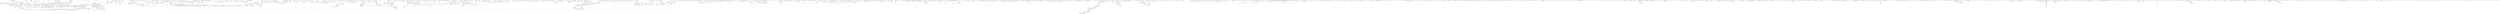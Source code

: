 graph g
{

  /* list of nodes */
  "Int-Tn";
  "MENG";
  "MroQ";
  "Y2-aiiA";
  "aaaT_2";
  "aacA-aphD_2";
  "aadK";
  "abrB_3";
  "acpA_2";
  "acpB";
  "acrB";
  "adhB";
  "adhR";
  "aiiA";
  "aldH1";
  "alsT_5";
  "amj";
  "apaH_1";
  "appA_1";
  "apt_2";
  "aqdR";
  "arcA";
  "arcB";
  "arcB_1";
  "arcC1";
  "argA";
  "argB";
  "argD_2";
  "argR_1";
  "arlR_3";
  "arlS";
  "arnC_3";
  "arsC_1";
  "arsD";
  "arsR_1";
  "asd_1";
  "aseR";
  "asnO_2";
  "asnO_3";
  "aspA_4";
  "aspS2";
  "atxA_1";
  "atxA_2";
  "atzC";
  "atzC_1";
  "atzC_2";
  "azoR1_1";
  "bacC";
  "bacE";
  "bacE_2";
  "bamB";
  "bceA_4";
  "bceA_5";
  "bceA_6";
  "bceB_3";
  "bceB_4";
  "bceB_6";
  "bcrA_1";
  "bcrA_3";
  "bcrB";
  "bcrC";
  "bcrC_1";
  "bcrC_2";
  "bcrC_3";
  "bdbC_2";
  "bdbD_1";
  "betB";
  "betI_2";
  "bglF";
  "bglH";
  "bglK";
  "bicA_2";
  "blaI";
  "bltD_3";
  "bmr3_2";
  "bpoA2";
  "brnQ_5";
  "brnQ_7";
  "brnQ_8";
  "bshA_1";
  "bsn";
  "bsr";
  "btuD_12";
  "btuD_4";
  "cadA_1";
  "caiC";
  "capA";
  "capB";
  "capC";
  "capD";
  "carE";
  "carQ";
  "catE_1";
  "cat_1";
  "cat_2";
  "ccpA_1";
  "cdaS";
  "cetB";
  "cidA_2";
  "clpP_2";
  "clpP_4";
  "cmtR";
  "colA_1";
  "comR";
  "copR";
  "cotX_1";
  "cotX_2";
  "cotZ_2";
  "crcB_1";
  "crcB_2";
  "cshA";
  "csxC";
  "ctc";
  "cusR";
  "cwlA";
  "cya";
  "cynR_1";
  "cynR_2";
  "cypX";
  "czcD";
  "czcO_1";
  "czcS";
  "dacA_1";
  "dacA_2";
  "dapH_1";
  "dap_1";
  "dap_3";
  "dap_5";
  "dbpA_1";
  "dbpA_2";
  "deaD";
  "degA_1";
  "degU";
  "desK";
  "desR_2";
  "dhaK";
  "dmpI";
  "dnaC_2";
  "dntB";
  "dpnM";
  "dpp5";
  "dppC_1";
  "dppE_1";
  "dppE_10";
  "dppE_12";
  "dppE_13";
  "dppE_5";
  "dps2";
  "dtpD_1";
  "dtpT";
  "dut";
  "ecsA_3";
  "ectB";
  "entS_3";
  "entS_5";
  "erpA";
  "estD";
  "estD_1";
  "estD_2";
  "exsA";
  "fabG_3";
  "fabG_6";
  "fepE";
  "fes";
  "feuB_2";
  "feuC_1";
  "fgd_2";
  "fliC";
  "fliD";
  "flp_1";
  "flp_3";
  "folE";
  "fosB2";
  "fpuA";
  "fpuB_2";
  "fpuD_2";
  "gabD_2";
  "gap1";
  "garK_3";
  "garR_1";
  "gatA_2";
  "gdnC";
  "gdnD_1";
  "gdnD_2";
  "gdx";
  "gerAC";
  "gerBA_3";
  "gerBA_4";
  "gerBA_5";
  "gerBC_3";
  "gerPE";
  "gerXA";
  "glcA_1";
  "glcP";
  "glcR_2";
  "gloB_4";
  "glpE_1";
  "glpG";
  "gltC_1";
  "gltR_2";
  "gltR_4";
  "golD";
  "gph_1";
  "gpsA_2";
  "graR_4";
  "group_1";
  "group_1001";
  "group_1007";
  "group_1019";
  "group_1021";
  "group_1022";
  "group_1028";
  "group_1043";
  "group_1070";
  "group_1081";
  "group_1085";
  "group_1086";
  "group_1087";
  "group_1088";
  "group_1090";
  "group_1104";
  "group_1108";
  "group_1123";
  "group_1125";
  "group_1154";
  "group_1160";
  "group_1187";
  "group_1200";
  "group_1210";
  "group_1213";
  "group_1214";
  "group_1217";
  "group_1220";
  "group_1236";
  "group_1249";
  "group_1256";
  "group_1257";
  "group_1258";
  "group_1260";
  "group_1261";
  "group_1262";
  "group_1263";
  "group_1264";
  "group_1265";
  "group_1266";
  "group_1267";
  "group_1268";
  "group_1269";
  "group_1270";
  "group_1271";
  "group_1275";
  "group_1276";
  "group_1278";
  "group_1281";
  "group_1282";
  "group_1284";
  "group_1289";
  "group_1290";
  "group_1301";
  "group_1302";
  "group_1303";
  "group_1304";
  "group_1308";
  "group_1312";
  "group_1313";
  "group_1314";
  "group_1315";
  "group_1316";
  "group_1317";
  "group_1318";
  "group_1320";
  "group_1321";
  "group_1322";
  "group_1323";
  "group_1324";
  "group_1325";
  "group_1326";
  "group_1329";
  "group_1330";
  "group_1358";
  "group_1371";
  "group_1374";
  "group_1377";
  "group_138";
  "group_139";
  "group_1392";
  "group_1393";
  "group_1395";
  "group_1396";
  "group_1397";
  "group_1398";
  "group_1399";
  "group_140";
  "group_1400";
  "group_1401";
  "group_1402";
  "group_1404";
  "group_142";
  "group_1425";
  "group_143";
  "group_1437";
  "group_1450";
  "group_1455";
  "group_1459";
  "group_1464";
  "group_1466";
  "group_1467";
  "group_1468";
  "group_1469";
  "group_1471";
  "group_1472";
  "group_1474";
  "group_1477";
  "group_1479";
  "group_1481";
  "group_1482";
  "group_1483";
  "group_1484";
  "group_1488";
  "group_1489";
  "group_1492";
  "group_1494";
  "group_1502";
  "group_1503";
  "group_1508";
  "group_1510";
  "group_1512";
  "group_1514";
  "group_1518";
  "group_1531";
  "group_1544";
  "group_1545";
  "group_1546";
  "group_1556";
  "group_1559";
  "group_156";
  "group_1589";
  "group_1590";
  "group_1593";
  "group_1602";
  "group_1605";
  "group_1606";
  "group_1630";
  "group_1631";
  "group_1632";
  "group_1633";
  "group_1634";
  "group_1635";
  "group_1638";
  "group_1639";
  "group_1640";
  "group_1642";
  "group_1643";
  "group_1644";
  "group_1646";
  "group_1648";
  "group_1651";
  "group_1653";
  "group_1655";
  "group_1661";
  "group_1664";
  "group_1665";
  "group_1682";
  "group_1691";
  "group_1706";
  "group_1709";
  "group_1710";
  "group_1715";
  "group_1717";
  "group_1720";
  "group_1721";
  "group_1722";
  "group_1724";
  "group_1725";
  "group_1729";
  "group_1731";
  "group_1754";
  "group_1765";
  "group_1766";
  "group_1769";
  "group_1782";
  "group_1786";
  "group_1790";
  "group_1791";
  "group_1792";
  "group_1793";
  "group_1794";
  "group_1795";
  "group_1798";
  "group_180";
  "group_1802";
  "group_1803";
  "group_1805";
  "group_1807";
  "group_1808";
  "group_1810";
  "group_1812";
  "group_1822";
  "group_1823";
  "group_1831";
  "group_1832";
  "group_1833";
  "group_1834";
  "group_1840";
  "group_1845";
  "group_185";
  "group_1852";
  "group_1860";
  "group_1865";
  "group_1867";
  "group_1872";
  "group_1873";
  "group_1874";
  "group_1876";
  "group_1879";
  "group_1884";
  "group_1885";
  "group_1886";
  "group_1887";
  "group_1888";
  "group_1889";
  "group_1891";
  "group_1895";
  "group_1899";
  "group_1900";
  "group_1901";
  "group_1904";
  "group_1907";
  "group_1910";
  "group_1927";
  "group_1929";
  "group_1933";
  "group_1943";
  "group_1945";
  "group_1946";
  "group_1947";
  "group_1951";
  "group_1953";
  "group_1956";
  "group_1957";
  "group_1958";
  "group_1968";
  "group_1969";
  "group_1971";
  "group_1979";
  "group_1980";
  "group_1982";
  "group_1983";
  "group_1986";
  "group_1987";
  "group_1993";
  "group_1994";
  "group_1995";
  "group_2000";
  "group_2002";
  "group_2006";
  "group_2016";
  "group_2018";
  "group_2027";
  "group_2029";
  "group_203";
  "group_2035";
  "group_2040";
  "group_2045";
  "group_2047";
  "group_2048";
  "group_2067";
  "group_2085";
  "group_2087";
  "group_2090";
  "group_2091";
  "group_2092";
  "group_2093";
  "group_2094";
  "group_2096";
  "group_210";
  "group_2104";
  "group_211";
  "group_2113";
  "group_2121";
  "group_2126";
  "group_2127";
  "group_2128";
  "group_2129";
  "group_2131";
  "group_2132";
  "group_2151";
  "group_2152";
  "group_2154";
  "group_2181";
  "group_2208";
  "group_2215";
  "group_2232";
  "group_2234";
  "group_2240";
  "group_2241";
  "group_2243";
  "group_2245";
  "group_2246";
  "group_2247";
  "group_2249";
  "group_2251";
  "group_2254";
  "group_2255";
  "group_2259";
  "group_2260";
  "group_2266";
  "group_2283";
  "group_2294";
  "group_2313";
  "group_2314";
  "group_2315";
  "group_2317";
  "group_2322";
  "group_2329";
  "group_2330";
  "group_235";
  "group_2354";
  "group_2360";
  "group_2361";
  "group_2372";
  "group_2375";
  "group_2378";
  "group_2391";
  "group_2406";
  "group_2409";
  "group_2418";
  "group_2419";
  "group_2420";
  "group_2421";
  "group_2422";
  "group_2423";
  "group_2424";
  "group_2425";
  "group_2426";
  "group_2427";
  "group_2429";
  "group_2430";
  "group_2431";
  "group_2432";
  "group_2433";
  "group_2434";
  "group_2435";
  "group_2436";
  "group_2437";
  "group_2439";
  "group_2440";
  "group_2441";
  "group_2443";
  "group_2446";
  "group_2448";
  "group_2449";
  "group_2450";
  "group_2451";
  "group_2452";
  "group_2453";
  "group_2455";
  "group_2456";
  "group_2457";
  "group_2458";
  "group_2459";
  "group_2460";
  "group_2461";
  "group_2462";
  "group_2463";
  "group_2465";
  "group_2466";
  "group_2468";
  "group_2469";
  "group_2470";
  "group_2473";
  "group_2477";
  "group_2480";
  "group_2484";
  "group_2485";
  "group_2486";
  "group_2487";
  "group_2489";
  "group_2490";
  "group_2492";
  "group_2493";
  "group_2495";
  "group_2497";
  "group_2504";
  "group_2507";
  "group_2512";
  "group_2515";
  "group_2516";
  "group_2517";
  "group_2518";
  "group_2519";
  "group_2524";
  "group_2525";
  "group_2526";
  "group_2527";
  "group_2528";
  "group_2529";
  "group_2531";
  "group_2532";
  "group_2533";
  "group_2534";
  "group_2535";
  "group_2536";
  "group_2538";
  "group_2539";
  "group_2540";
  "group_2541";
  "group_2542";
  "group_2543";
  "group_2544";
  "group_2545";
  "group_2546";
  "group_2547";
  "group_2549";
  "group_2550";
  "group_2551";
  "group_2552";
  "group_2553";
  "group_2554";
  "group_2555";
  "group_2557";
  "group_2559";
  "group_2561";
  "group_2562";
  "group_2563";
  "group_2564";
  "group_2565";
  "group_2566";
  "group_2568";
  "group_2569";
  "group_2570";
  "group_2571";
  "group_2572";
  "group_2573";
  "group_2575";
  "group_2576";
  "group_2577";
  "group_2578";
  "group_2579";
  "group_2580";
  "group_2581";
  "group_2582";
  "group_2585";
  "group_2586";
  "group_2587";
  "group_2588";
  "group_2589";
  "group_2590";
  "group_2591";
  "group_2592";
  "group_2593";
  "group_2595";
  "group_2596";
  "group_2597";
  "group_2598";
  "group_2599";
  "group_2600";
  "group_2601";
  "group_2602";
  "group_2603";
  "group_2604";
  "group_2605";
  "group_2606";
  "group_2607";
  "group_2608";
  "group_2609";
  "group_2610";
  "group_2612";
  "group_2613";
  "group_2614";
  "group_2615";
  "group_2616";
  "group_2617";
  "group_2618";
  "group_2619";
  "group_2620";
  "group_2621";
  "group_2622";
  "group_2623";
  "group_2625";
  "group_2626";
  "group_2627";
  "group_2628";
  "group_2629";
  "group_2630";
  "group_2631";
  "group_2632";
  "group_2633";
  "group_2634";
  "group_2635";
  "group_2636";
  "group_2637";
  "group_2638";
  "group_2639";
  "group_2640";
  "group_2642";
  "group_2643";
  "group_2644";
  "group_2645";
  "group_2646";
  "group_2647";
  "group_2648";
  "group_2649";
  "group_2650";
  "group_2651";
  "group_2652";
  "group_2653";
  "group_2654";
  "group_2655";
  "group_2656";
  "group_2657";
  "group_2659";
  "group_2660";
  "group_2661";
  "group_2662";
  "group_2663";
  "group_2664";
  "group_2667";
  "group_2669";
  "group_2671";
  "group_2675";
  "group_2676";
  "group_2677";
  "group_2678";
  "group_2679";
  "group_2681";
  "group_2683";
  "group_2684";
  "group_2685";
  "group_2687";
  "group_2688";
  "group_2689";
  "group_2691";
  "group_2692";
  "group_2693";
  "group_2694";
  "group_2695";
  "group_2696";
  "group_2697";
  "group_2698";
  "group_2699";
  "group_2700";
  "group_2701";
  "group_2702";
  "group_2703";
  "group_2704";
  "group_2705";
  "group_2706";
  "group_2707";
  "group_2708";
  "group_2709";
  "group_2710";
  "group_2711";
  "group_2712";
  "group_2713";
  "group_2714";
  "group_2715";
  "group_2716";
  "group_2717";
  "group_2718";
  "group_2719";
  "group_2720";
  "group_2721";
  "group_2722";
  "group_2723";
  "group_2724";
  "group_2726";
  "group_2729";
  "group_2731";
  "group_2734";
  "group_2736";
  "group_2737";
  "group_2738";
  "group_2739";
  "group_2744";
  "group_2746";
  "group_2747";
  "group_2748";
  "group_2749";
  "group_2750";
  "group_2751";
  "group_2752";
  "group_2753";
  "group_2756";
  "group_2759";
  "group_2760";
  "group_2764";
  "group_2765";
  "group_2767";
  "group_2768";
  "group_2769";
  "group_2770";
  "group_2771";
  "group_2772";
  "group_2773";
  "group_2774";
  "group_2775";
  "group_2777";
  "group_2778";
  "group_2779";
  "group_2780";
  "group_2781";
  "group_2782";
  "group_2783";
  "group_2784";
  "group_2785";
  "group_2787";
  "group_2788";
  "group_2789";
  "group_2792";
  "group_2793";
  "group_2794";
  "group_2795";
  "group_2796";
  "group_2797";
  "group_2798";
  "group_2799";
  "group_2800";
  "group_2801";
  "group_2802";
  "group_2803";
  "group_2804";
  "group_2808";
  "group_2809";
  "group_2810";
  "group_2811";
  "group_2813";
  "group_2815";
  "group_2816";
  "group_2817";
  "group_2819";
  "group_2820";
  "group_2822";
  "group_2824";
  "group_2825";
  "group_2826";
  "group_2827";
  "group_2828";
  "group_2832";
  "group_2833";
  "group_2834";
  "group_2835";
  "group_2836";
  "group_2837";
  "group_2838";
  "group_2840";
  "group_2841";
  "group_2842";
  "group_2844";
  "group_2846";
  "group_2847";
  "group_2849";
  "group_2852";
  "group_2853";
  "group_2854";
  "group_2855";
  "group_2856";
  "group_2857";
  "group_2858";
  "group_2859";
  "group_2860";
  "group_2861";
  "group_2862";
  "group_2864";
  "group_2865";
  "group_2866";
  "group_2867";
  "group_2868";
  "group_2870";
  "group_2871";
  "group_2874";
  "group_2875";
  "group_2876";
  "group_2877";
  "group_2879";
  "group_2882";
  "group_2883";
  "group_2884";
  "group_2885";
  "group_2886";
  "group_2888";
  "group_2891";
  "group_2892";
  "group_2893";
  "group_2895";
  "group_2896";
  "group_2897";
  "group_2898";
  "group_2899";
  "group_2903";
  "group_2905";
  "group_2906";
  "group_2907";
  "group_2908";
  "group_2909";
  "group_2910";
  "group_2911";
  "group_2912";
  "group_2913";
  "group_2914";
  "group_2915";
  "group_2916";
  "group_2917";
  "group_2918";
  "group_2920";
  "group_2921";
  "group_2922";
  "group_2923";
  "group_2929";
  "group_2930";
  "group_2932";
  "group_2933";
  "group_2934";
  "group_2935";
  "group_2937";
  "group_2938";
  "group_2939";
  "group_2940";
  "group_2941";
  "group_2942";
  "group_2943";
  "group_2945";
  "group_2948";
  "group_2949";
  "group_2952";
  "group_2953";
  "group_2954";
  "group_2959";
  "group_2960";
  "group_2961";
  "group_2962";
  "group_2963";
  "group_2964";
  "group_2965";
  "group_2966";
  "group_2967";
  "group_2968";
  "group_2969";
  "group_2970";
  "group_2971";
  "group_2972";
  "group_2973";
  "group_2974";
  "group_2975";
  "group_2976";
  "group_2977";
  "group_2978";
  "group_2979";
  "group_2980";
  "group_2981";
  "group_2982";
  "group_2983";
  "group_2984";
  "group_2985";
  "group_2987";
  "group_2989";
  "group_299";
  "group_2990";
  "group_2991";
  "group_2993";
  "group_2994";
  "group_2995";
  "group_2996";
  "group_2997";
  "group_2998";
  "group_2999";
  "group_30";
  "group_300";
  "group_3000";
  "group_3004";
  "group_3005";
  "group_3006";
  "group_3007";
  "group_3008";
  "group_3009";
  "group_3010";
  "group_3012";
  "group_3013";
  "group_3014";
  "group_3015";
  "group_3016";
  "group_3017";
  "group_3018";
  "group_3019";
  "group_3020";
  "group_3021";
  "group_3022";
  "group_3023";
  "group_3024";
  "group_3025";
  "group_3026";
  "group_3027";
  "group_3029";
  "group_3030";
  "group_3031";
  "group_3032";
  "group_3033";
  "group_3034";
  "group_3035";
  "group_3037";
  "group_3038";
  "group_3040";
  "group_3041";
  "group_3042";
  "group_3043";
  "group_3044";
  "group_3045";
  "group_3046";
  "group_3047";
  "group_3048";
  "group_3049";
  "group_3050";
  "group_3051";
  "group_3052";
  "group_3053";
  "group_3054";
  "group_3055";
  "group_3056";
  "group_3058";
  "group_3059";
  "group_3060";
  "group_3064";
  "group_3065";
  "group_3066";
  "group_3067";
  "group_3069";
  "group_3070";
  "group_3071";
  "group_3072";
  "group_3073";
  "group_3074";
  "group_3075";
  "group_3078";
  "group_3079";
  "group_308";
  "group_3080";
  "group_3081";
  "group_3084";
  "group_3085";
  "group_3086";
  "group_3087";
  "group_3089";
  "group_3091";
  "group_3093";
  "group_3094";
  "group_3095";
  "group_3096";
  "group_3097";
  "group_3098";
  "group_3099";
  "group_310";
  "group_3100";
  "group_3101";
  "group_3102";
  "group_3104";
  "group_3105";
  "group_3109";
  "group_311";
  "group_3112";
  "group_3117";
  "group_3118";
  "group_3119";
  "group_312";
  "group_3120";
  "group_3121";
  "group_3122";
  "group_3123";
  "group_3124";
  "group_3127";
  "group_3128";
  "group_3129";
  "group_3130";
  "group_3131";
  "group_3132";
  "group_3133";
  "group_3136";
  "group_3137";
  "group_3138";
  "group_3141";
  "group_3142";
  "group_3143";
  "group_3146";
  "group_3147";
  "group_3148";
  "group_3157";
  "group_3159";
  "group_3160";
  "group_3161";
  "group_3162";
  "group_3163";
  "group_3164";
  "group_3165";
  "group_3168";
  "group_3169";
  "group_3171";
  "group_3172";
  "group_3173";
  "group_3178";
  "group_3180";
  "group_3181";
  "group_3182";
  "group_3184";
  "group_3186";
  "group_3187";
  "group_3188";
  "group_3189";
  "group_3190";
  "group_3193";
  "group_3194";
  "group_3195";
  "group_3197";
  "group_3199";
  "group_3201";
  "group_3204";
  "group_3206";
  "group_3207";
  "group_3208";
  "group_3209";
  "group_3210";
  "group_3211";
  "group_3212";
  "group_3213";
  "group_3214";
  "group_3215";
  "group_3216";
  "group_3217";
  "group_3218";
  "group_3219";
  "group_3220";
  "group_3221";
  "group_3222";
  "group_3223";
  "group_3224";
  "group_3225";
  "group_3226";
  "group_3227";
  "group_3228";
  "group_3229";
  "group_3230";
  "group_3231";
  "group_3232";
  "group_3233";
  "group_3234";
  "group_3235";
  "group_3236";
  "group_3237";
  "group_3238";
  "group_3239";
  "group_3240";
  "group_3241";
  "group_3242";
  "group_3243";
  "group_3244";
  "group_3245";
  "group_3246";
  "group_3247";
  "group_3248";
  "group_3249";
  "group_3250";
  "group_3251";
  "group_3252";
  "group_3253";
  "group_3254";
  "group_3255";
  "group_3256";
  "group_3257";
  "group_3258";
  "group_3259";
  "group_326";
  "group_3261";
  "group_3262";
  "group_3266";
  "group_3267";
  "group_3268";
  "group_3271";
  "group_3272";
  "group_3273";
  "group_3274";
  "group_3275";
  "group_3277";
  "group_3278";
  "group_3279";
  "group_3280";
  "group_3281";
  "group_3282";
  "group_3283";
  "group_3285";
  "group_3286";
  "group_3287";
  "group_3288";
  "group_3289";
  "group_3290";
  "group_3291";
  "group_3292";
  "group_3293";
  "group_3294";
  "group_3295";
  "group_3297";
  "group_3298";
  "group_3299";
  "group_3300";
  "group_3301";
  "group_3302";
  "group_3303";
  "group_3304";
  "group_3305";
  "group_3306";
  "group_3307";
  "group_3308";
  "group_3309";
  "group_3310";
  "group_3311";
  "group_3313";
  "group_3314";
  "group_3315";
  "group_3317";
  "group_3319";
  "group_3321";
  "group_3323";
  "group_3324";
  "group_3325";
  "group_3326";
  "group_3327";
  "group_3328";
  "group_3329";
  "group_3331";
  "group_3339";
  "group_3340";
  "group_3342";
  "group_3343";
  "group_3344";
  "group_3345";
  "group_3349";
  "group_3350";
  "group_3351";
  "group_3352";
  "group_3353";
  "group_3354";
  "group_3355";
  "group_3356";
  "group_3357";
  "group_3359";
  "group_3362";
  "group_3363";
  "group_3364";
  "group_3365";
  "group_3366";
  "group_3367";
  "group_3368";
  "group_3369";
  "group_3371";
  "group_3372";
  "group_3375";
  "group_3376";
  "group_3378";
  "group_3379";
  "group_3380";
  "group_3382";
  "group_3383";
  "group_3384";
  "group_3385";
  "group_3386";
  "group_3387";
  "group_3388";
  "group_3389";
  "group_3390";
  "group_3391";
  "group_3392";
  "group_3393";
  "group_3394";
  "group_3395";
  "group_3396";
  "group_3399";
  "group_3400";
  "group_3401";
  "group_3402";
  "group_3403";
  "group_3404";
  "group_3405";
  "group_3406";
  "group_3407";
  "group_3408";
  "group_3409";
  "group_3410";
  "group_3413";
  "group_3414";
  "group_3415";
  "group_3418";
  "group_3419";
  "group_3420";
  "group_3422";
  "group_3423";
  "group_3426";
  "group_3427";
  "group_3428";
  "group_3429";
  "group_3430";
  "group_3431";
  "group_3434";
  "group_3435";
  "group_3436";
  "group_3437";
  "group_3438";
  "group_3439";
  "group_3440";
  "group_3441";
  "group_3442";
  "group_3444";
  "group_3445";
  "group_3446";
  "group_3449";
  "group_3450";
  "group_3451";
  "group_3452";
  "group_3453";
  "group_3454";
  "group_3455";
  "group_3456";
  "group_3457";
  "group_3458";
  "group_3459";
  "group_3460";
  "group_3461";
  "group_3463";
  "group_3464";
  "group_3465";
  "group_3466";
  "group_3467";
  "group_3468";
  "group_3469";
  "group_3470";
  "group_3471";
  "group_3472";
  "group_3473";
  "group_3474";
  "group_3475";
  "group_3476";
  "group_3477";
  "group_3478";
  "group_3479";
  "group_3480";
  "group_3481";
  "group_3482";
  "group_3483";
  "group_3484";
  "group_3485";
  "group_3486";
  "group_3487";
  "group_3488";
  "group_3489";
  "group_3490";
  "group_3491";
  "group_3492";
  "group_3493";
  "group_3494";
  "group_3495";
  "group_3496";
  "group_3497";
  "group_3499";
  "group_3500";
  "group_3501";
  "group_3502";
  "group_3503";
  "group_3504";
  "group_3505";
  "group_3506";
  "group_3507";
  "group_3509";
  "group_3510";
  "group_3513";
  "group_3514";
  "group_3515";
  "group_3516";
  "group_3517";
  "group_3519";
  "group_3521";
  "group_3522";
  "group_3523";
  "group_3524";
  "group_3525";
  "group_3526";
  "group_3527";
  "group_3530";
  "group_3531";
  "group_3532";
  "group_3534";
  "group_3538";
  "group_3539";
  "group_3540";
  "group_3541";
  "group_3542";
  "group_3543";
  "group_3544";
  "group_3545";
  "group_3546";
  "group_3547";
  "group_3548";
  "group_3549";
  "group_3550";
  "group_3551";
  "group_3552";
  "group_3553";
  "group_3554";
  "group_3555";
  "group_3556";
  "group_3557";
  "group_3558";
  "group_3559";
  "group_3560";
  "group_3561";
  "group_3562";
  "group_3563";
  "group_3564";
  "group_3565";
  "group_3566";
  "group_3567";
  "group_3568";
  "group_3572";
  "group_3574";
  "group_3577";
  "group_3578";
  "group_3579";
  "group_3580";
  "group_3581";
  "group_3582";
  "group_3583";
  "group_3584";
  "group_3585";
  "group_3586";
  "group_3587";
  "group_3588";
  "group_3589";
  "group_3590";
  "group_3591";
  "group_3592";
  "group_3593";
  "group_3594";
  "group_3595";
  "group_3596";
  "group_3598";
  "group_3599";
  "group_3600";
  "group_3601";
  "group_3603";
  "group_3604";
  "group_3605";
  "group_3606";
  "group_3607";
  "group_3608";
  "group_3609";
  "group_3610";
  "group_3611";
  "group_3612";
  "group_3613";
  "group_3614";
  "group_3617";
  "group_3618";
  "group_3619";
  "group_3620";
  "group_3622";
  "group_3623";
  "group_3624";
  "group_3625";
  "group_3626";
  "group_3627";
  "group_3628";
  "group_3629";
  "group_3630";
  "group_3631";
  "group_3632";
  "group_3633";
  "group_3634";
  "group_3636";
  "group_3637";
  "group_3638";
  "group_3639";
  "group_3640";
  "group_3641";
  "group_3642";
  "group_3643";
  "group_3644";
  "group_3646";
  "group_3647";
  "group_3648";
  "group_3649";
  "group_3650";
  "group_3651";
  "group_3652";
  "group_3653";
  "group_3654";
  "group_3655";
  "group_3656";
  "group_3657";
  "group_3658";
  "group_3659";
  "group_3660";
  "group_3661";
  "group_3662";
  "group_3663";
  "group_3664";
  "group_3665";
  "group_3666";
  "group_3667";
  "group_3668";
  "group_3669";
  "group_3670";
  "group_3671";
  "group_3672";
  "group_3673";
  "group_3674";
  "group_3675";
  "group_3676";
  "group_3677";
  "group_3678";
  "group_3679";
  "group_3680";
  "group_3681";
  "group_3682";
  "group_3683";
  "group_3684";
  "group_3685";
  "group_3686";
  "group_3687";
  "group_3688";
  "group_3689";
  "group_3690";
  "group_3692";
  "group_3693";
  "group_3694";
  "group_3695";
  "group_3696";
  "group_3697";
  "group_3698";
  "group_3699";
  "group_3700";
  "group_3701";
  "group_3702";
  "group_3703";
  "group_3704";
  "group_3705";
  "group_3706";
  "group_3707";
  "group_3708";
  "group_3709";
  "group_3710";
  "group_3711";
  "group_3712";
  "group_3713";
  "group_3714";
  "group_3715";
  "group_3716";
  "group_3717";
  "group_3718";
  "group_3719";
  "group_3720";
  "group_3721";
  "group_3722";
  "group_3723";
  "group_3724";
  "group_3725";
  "group_3726";
  "group_3727";
  "group_3728";
  "group_3729";
  "group_3730";
  "group_3731";
  "group_3732";
  "group_3733";
  "group_3735";
  "group_3736";
  "group_3737";
  "group_3738";
  "group_3739";
  "group_3740";
  "group_3741";
  "group_3742";
  "group_3743";
  "group_3744";
  "group_3745";
  "group_3746";
  "group_3747";
  "group_3748";
  "group_3749";
  "group_3750";
  "group_3751";
  "group_3752";
  "group_3753";
  "group_3754";
  "group_3755";
  "group_3756";
  "group_3757";
  "group_3758";
  "group_3759";
  "group_3760";
  "group_3761";
  "group_3762";
  "group_3763";
  "group_3764";
  "group_3765";
  "group_3766";
  "group_3767";
  "group_3768";
  "group_3769";
  "group_3770";
  "group_3771";
  "group_3772";
  "group_3773";
  "group_3774";
  "group_3775";
  "group_3777";
  "group_3778";
  "group_3779";
  "group_3780";
  "group_3781";
  "group_3782";
  "group_3783";
  "group_3784";
  "group_3785";
  "group_3787";
  "group_3788";
  "group_3789";
  "group_3790";
  "group_3791";
  "group_3792";
  "group_3793";
  "group_3794";
  "group_3798";
  "group_3801";
  "group_3802";
  "group_3803";
  "group_3804";
  "group_3805";
  "group_3806";
  "group_3807";
  "group_3808";
  "group_3810";
  "group_3811";
  "group_3812";
  "group_3813";
  "group_3814";
  "group_3815";
  "group_3816";
  "group_3817";
  "group_3818";
  "group_3819";
  "group_3820";
  "group_3821";
  "group_3822";
  "group_3823";
  "group_3824";
  "group_3825";
  "group_3826";
  "group_3827";
  "group_3828";
  "group_3829";
  "group_3830";
  "group_3831";
  "group_3832";
  "group_3833";
  "group_3834";
  "group_3835";
  "group_3836";
  "group_3839";
  "group_3841";
  "group_3842";
  "group_3843";
  "group_3844";
  "group_3845";
  "group_3846";
  "group_3847";
  "group_3848";
  "group_3849";
  "group_3850";
  "group_3851";
  "group_3852";
  "group_3853";
  "group_3854";
  "group_3855";
  "group_3856";
  "group_3857";
  "group_3858";
  "group_3859";
  "group_3860";
  "group_3861";
  "group_3862";
  "group_3863";
  "group_3864";
  "group_3865";
  "group_3866";
  "group_3867";
  "group_3868";
  "group_3869";
  "group_3870";
  "group_3871";
  "group_3872";
  "group_3873";
  "group_3874";
  "group_3875";
  "group_3876";
  "group_3877";
  "group_3878";
  "group_3880";
  "group_3881";
  "group_3882";
  "group_3883";
  "group_3884";
  "group_3885";
  "group_3886";
  "group_3887";
  "group_3888";
  "group_3889";
  "group_389";
  "group_3890";
  "group_3891";
  "group_3892";
  "group_3893";
  "group_3894";
  "group_3895";
  "group_3896";
  "group_3897";
  "group_3898";
  "group_3899";
  "group_3900";
  "group_3901";
  "group_3902";
  "group_3903";
  "group_3904";
  "group_3905";
  "group_3906";
  "group_3907";
  "group_3908";
  "group_3909";
  "group_3910";
  "group_3911";
  "group_3912";
  "group_3913";
  "group_3914";
  "group_3916";
  "group_3917";
  "group_3918";
  "group_3919";
  "group_3920";
  "group_3921";
  "group_3922";
  "group_3923";
  "group_3924";
  "group_3925";
  "group_3926";
  "group_3927";
  "group_3928";
  "group_3929";
  "group_3930";
  "group_3931";
  "group_3932";
  "group_3933";
  "group_3934";
  "group_3935";
  "group_3936";
  "group_3937";
  "group_3939";
  "group_3940";
  "group_3942";
  "group_3943";
  "group_3944";
  "group_3945";
  "group_3946";
  "group_3947";
  "group_3948";
  "group_3949";
  "group_3950";
  "group_3951";
  "group_3952";
  "group_3953";
  "group_3954";
  "group_3955";
  "group_3956";
  "group_3957";
  "group_3958";
  "group_3959";
  "group_3960";
  "group_3961";
  "group_3962";
  "group_3963";
  "group_3964";
  "group_3965";
  "group_3966";
  "group_3967";
  "group_3968";
  "group_3969";
  "group_3970";
  "group_3971";
  "group_3973";
  "group_3975";
  "group_3976";
  "group_3977";
  "group_3978";
  "group_3979";
  "group_3980";
  "group_3981";
  "group_3982";
  "group_3983";
  "group_3984";
  "group_3985";
  "group_3986";
  "group_3987";
  "group_3988";
  "group_3989";
  "group_3990";
  "group_3991";
  "group_3992";
  "group_3993";
  "group_3994";
  "group_3995";
  "group_3996";
  "group_3997";
  "group_3998";
  "group_3999";
  "group_4000";
  "group_4001";
  "group_4002";
  "group_4003";
  "group_4004";
  "group_4005";
  "group_4006";
  "group_4007";
  "group_4008";
  "group_4009";
  "group_4010";
  "group_4011";
  "group_4012";
  "group_4013";
  "group_4014";
  "group_4015";
  "group_4016";
  "group_4017";
  "group_4018";
  "group_4019";
  "group_4020";
  "group_4022";
  "group_4023";
  "group_4024";
  "group_4025";
  "group_4026";
  "group_4027";
  "group_4028";
  "group_4029";
  "group_4030";
  "group_4032";
  "group_4033";
  "group_4034";
  "group_4035";
  "group_4036";
  "group_4037";
  "group_4038";
  "group_4039";
  "group_4040";
  "group_4045";
  "group_4046";
  "group_4052";
  "group_4053";
  "group_4054";
  "group_4055";
  "group_4056";
  "group_4057";
  "group_4058";
  "group_4059";
  "group_4060";
  "group_4061";
  "group_4063";
  "group_4064";
  "group_4065";
  "group_4066";
  "group_4067";
  "group_4068";
  "group_4069";
  "group_4070";
  "group_4071";
  "group_4072";
  "group_4073";
  "group_4074";
  "group_4075";
  "group_4076";
  "group_4077";
  "group_4078";
  "group_4079";
  "group_4080";
  "group_4081";
  "group_4082";
  "group_4083";
  "group_4084";
  "group_4085";
  "group_4086";
  "group_4087";
  "group_4089";
  "group_4091";
  "group_4092";
  "group_4094";
  "group_4097";
  "group_4098";
  "group_4101";
  "group_4102";
  "group_4104";
  "group_4106";
  "group_4108";
  "group_4110";
  "group_4111";
  "group_4112";
  "group_4113";
  "group_4114";
  "group_4115";
  "group_4117";
  "group_4118";
  "group_4119";
  "group_4120";
  "group_4121";
  "group_4122";
  "group_4123";
  "group_4125";
  "group_4126";
  "group_4127";
  "group_4128";
  "group_4129";
  "group_4130";
  "group_4131";
  "group_4132";
  "group_4133";
  "group_4134";
  "group_4135";
  "group_4136";
  "group_4137";
  "group_4140";
  "group_4141";
  "group_4142";
  "group_4143";
  "group_4144";
  "group_4145";
  "group_4146";
  "group_4147";
  "group_4148";
  "group_4149";
  "group_4150";
  "group_4151";
  "group_4152";
  "group_4153";
  "group_4154";
  "group_4155";
  "group_4156";
  "group_4157";
  "group_4159";
  "group_4160";
  "group_4161";
  "group_4162";
  "group_4163";
  "group_4164";
  "group_4165";
  "group_4166";
  "group_4167";
  "group_4168";
  "group_4169";
  "group_4170";
  "group_4171";
  "group_4172";
  "group_4173";
  "group_4174";
  "group_4175";
  "group_4176";
  "group_4177";
  "group_4178";
  "group_4180";
  "group_4181";
  "group_4182";
  "group_4183";
  "group_4184";
  "group_4185";
  "group_4186";
  "group_4187";
  "group_4188";
  "group_4189";
  "group_4190";
  "group_4191";
  "group_4192";
  "group_4193";
  "group_4194";
  "group_4195";
  "group_4196";
  "group_4197";
  "group_4198";
  "group_4199";
  "group_4200";
  "group_4201";
  "group_4202";
  "group_4203";
  "group_4204";
  "group_4205";
  "group_4206";
  "group_4207";
  "group_4208";
  "group_4209";
  "group_4210";
  "group_4211";
  "group_4212";
  "group_4213";
  "group_4214";
  "group_4215";
  "group_4216";
  "group_4217";
  "group_4218";
  "group_4219";
  "group_4220";
  "group_4221";
  "group_4222";
  "group_4223";
  "group_4224";
  "group_4225";
  "group_4226";
  "group_4227";
  "group_4228";
  "group_4229";
  "group_4230";
  "group_4231";
  "group_4232";
  "group_4233";
  "group_4235";
  "group_4236";
  "group_4237";
  "group_4238";
  "group_4239";
  "group_4240";
  "group_4241";
  "group_4242";
  "group_4243";
  "group_4244";
  "group_4246";
  "group_4247";
  "group_4248";
  "group_4249";
  "group_4250";
  "group_4251";
  "group_4252";
  "group_4253";
  "group_4254";
  "group_4255";
  "group_4256";
  "group_4257";
  "group_4258";
  "group_4259";
  "group_4260";
  "group_4261";
  "group_4262";
  "group_4263";
  "group_4264";
  "group_4266";
  "group_4267";
  "group_4268";
  "group_4269";
  "group_4272";
  "group_4273";
  "group_4276";
  "group_4280";
  "group_4281";
  "group_4282";
  "group_4284";
  "group_4286";
  "group_4287";
  "group_4288";
  "group_4289";
  "group_4290";
  "group_4291";
  "group_4292";
  "group_4293";
  "group_4294";
  "group_4295";
  "group_4296";
  "group_4297";
  "group_4298";
  "group_4299";
  "group_43";
  "group_4300";
  "group_4301";
  "group_4302";
  "group_4303";
  "group_4304";
  "group_4305";
  "group_4306";
  "group_4307";
  "group_4308";
  "group_4309";
  "group_4311";
  "group_4312";
  "group_4313";
  "group_4314";
  "group_4315";
  "group_4316";
  "group_4317";
  "group_4318";
  "group_4320";
  "group_4321";
  "group_4322";
  "group_4323";
  "group_4324";
  "group_4325";
  "group_4326";
  "group_4327";
  "group_4328";
  "group_4330";
  "group_4332";
  "group_4333";
  "group_4334";
  "group_4335";
  "group_4336";
  "group_4337";
  "group_4338";
  "group_4339";
  "group_4340";
  "group_4341";
  "group_4342";
  "group_4343";
  "group_4344";
  "group_4345";
  "group_4347";
  "group_4348";
  "group_4349";
  "group_4351";
  "group_4352";
  "group_4353";
  "group_4354";
  "group_4355";
  "group_4356";
  "group_4357";
  "group_4358";
  "group_4359";
  "group_4360";
  "group_4361";
  "group_4362";
  "group_4363";
  "group_4364";
  "group_4365";
  "group_4366";
  "group_4367";
  "group_4368";
  "group_4369";
  "group_4370";
  "group_4371";
  "group_4372";
  "group_4373";
  "group_4374";
  "group_4375";
  "group_4376";
  "group_4377";
  "group_4378";
  "group_4379";
  "group_4380";
  "group_4381";
  "group_4382";
  "group_4383";
  "group_4384";
  "group_4385";
  "group_4386";
  "group_4387";
  "group_4388";
  "group_4389";
  "group_4390";
  "group_4391";
  "group_4392";
  "group_4393";
  "group_4394";
  "group_4395";
  "group_4396";
  "group_4397";
  "group_4398";
  "group_4399";
  "group_44";
  "group_4400";
  "group_4401";
  "group_4402";
  "group_4403";
  "group_4404";
  "group_4405";
  "group_4406";
  "group_4407";
  "group_4408";
  "group_441";
  "group_4412";
  "group_4413";
  "group_4414";
  "group_4415";
  "group_4416";
  "group_4417";
  "group_4418";
  "group_4419";
  "group_4421";
  "group_4422";
  "group_4425";
  "group_4426";
  "group_4427";
  "group_4428";
  "group_443";
  "group_4430";
  "group_4432";
  "group_4433";
  "group_4434";
  "group_4435";
  "group_4436";
  "group_4437";
  "group_4438";
  "group_4439";
  "group_444";
  "group_4440";
  "group_4441";
  "group_4442";
  "group_4443";
  "group_4444";
  "group_4445";
  "group_4446";
  "group_4447";
  "group_4449";
  "group_4450";
  "group_4451";
  "group_4452";
  "group_4453";
  "group_4454";
  "group_4455";
  "group_4456";
  "group_4457";
  "group_4458";
  "group_4459";
  "group_4460";
  "group_4461";
  "group_4462";
  "group_4463";
  "group_4464";
  "group_4465";
  "group_4466";
  "group_4467";
  "group_4468";
  "group_4469";
  "group_4470";
  "group_4473";
  "group_4475";
  "group_4476";
  "group_4477";
  "group_4478";
  "group_4479";
  "group_4480";
  "group_4481";
  "group_4482";
  "group_4483";
  "group_4485";
  "group_4486";
  "group_4487";
  "group_4488";
  "group_4489";
  "group_4490";
  "group_4491";
  "group_4492";
  "group_4493";
  "group_4494";
  "group_4497";
  "group_4498";
  "group_45";
  "group_4500";
  "group_4501";
  "group_4503";
  "group_4506";
  "group_4507";
  "group_4508";
  "group_4509";
  "group_4510";
  "group_4511";
  "group_4512";
  "group_4513";
  "group_4514";
  "group_4515";
  "group_4516";
  "group_4517";
  "group_4518";
  "group_4519";
  "group_4520";
  "group_4525";
  "group_4526";
  "group_4527";
  "group_4528";
  "group_4529";
  "group_4530";
  "group_4531";
  "group_4532";
  "group_4533";
  "group_4534";
  "group_4535";
  "group_4536";
  "group_4537";
  "group_4538";
  "group_4539";
  "group_4540";
  "group_4542";
  "group_4543";
  "group_4544";
  "group_4545";
  "group_4546";
  "group_4547";
  "group_4548";
  "group_4549";
  "group_455";
  "group_4550";
  "group_4551";
  "group_4552";
  "group_4553";
  "group_4554";
  "group_4555";
  "group_4556";
  "group_4557";
  "group_4558";
  "group_4559";
  "group_4560";
  "group_4561";
  "group_4562";
  "group_4563";
  "group_4564";
  "group_4565";
  "group_4566";
  "group_4567";
  "group_4568";
  "group_4569";
  "group_4570";
  "group_4571";
  "group_4572";
  "group_4573";
  "group_4574";
  "group_4575";
  "group_4576";
  "group_4577";
  "group_4579";
  "group_4580";
  "group_4581";
  "group_4582";
  "group_4583";
  "group_4584";
  "group_4585";
  "group_4586";
  "group_4587";
  "group_4589";
  "group_4590";
  "group_4591";
  "group_4592";
  "group_4594";
  "group_4595";
  "group_4597";
  "group_4598";
  "group_4599";
  "group_4600";
  "group_4601";
  "group_4602";
  "group_4603";
  "group_4604";
  "group_4605";
  "group_4607";
  "group_4608";
  "group_4609";
  "group_4610";
  "group_4611";
  "group_4612";
  "group_4613";
  "group_4617";
  "group_4618";
  "group_4619";
  "group_4620";
  "group_4621";
  "group_4622";
  "group_4623";
  "group_4624";
  "group_4625";
  "group_4627";
  "group_4629";
  "group_4630";
  "group_4631";
  "group_4632";
  "group_4633";
  "group_4634";
  "group_4635";
  "group_4636";
  "group_4637";
  "group_4638";
  "group_4639";
  "group_4640";
  "group_4641";
  "group_4642";
  "group_4643";
  "group_4644";
  "group_4645";
  "group_4646";
  "group_4647";
  "group_4648";
  "group_4649";
  "group_4650";
  "group_4651";
  "group_4652";
  "group_4653";
  "group_4654";
  "group_4655";
  "group_4656";
  "group_4657";
  "group_4658";
  "group_4659";
  "group_4660";
  "group_4664";
  "group_4665";
  "group_4666";
  "group_4667";
  "group_4668";
  "group_4669";
  "group_4670";
  "group_4671";
  "group_4672";
  "group_4673";
  "group_4674";
  "group_4675";
  "group_4676";
  "group_4677";
  "group_4678";
  "group_4679";
  "group_4680";
  "group_4681";
  "group_4683";
  "group_4684";
  "group_4685";
  "group_4686";
  "group_4687";
  "group_4688";
  "group_4690";
  "group_4691";
  "group_4692";
  "group_4693";
  "group_4694";
  "group_4695";
  "group_4697";
  "group_4699";
  "group_470";
  "group_4700";
  "group_4701";
  "group_4702";
  "group_4703";
  "group_4704";
  "group_4705";
  "group_4706";
  "group_4707";
  "group_4709";
  "group_4710";
  "group_4712";
  "group_4713";
  "group_4714";
  "group_4715";
  "group_4716";
  "group_4717";
  "group_4718";
  "group_4719";
  "group_4721";
  "group_4722";
  "group_4724";
  "group_4725";
  "group_4726";
  "group_4727";
  "group_4728";
  "group_4729";
  "group_4730";
  "group_4731";
  "group_4732";
  "group_4733";
  "group_4734";
  "group_4735";
  "group_4736";
  "group_4737";
  "group_4738";
  "group_4739";
  "group_4740";
  "group_4741";
  "group_4742";
  "group_4743";
  "group_4744";
  "group_4745";
  "group_4746";
  "group_4747";
  "group_4748";
  "group_4749";
  "group_4750";
  "group_4751";
  "group_4752";
  "group_4753";
  "group_4754";
  "group_4755";
  "group_4756";
  "group_4757";
  "group_4758";
  "group_4759";
  "group_4760";
  "group_4761";
  "group_4762";
  "group_4763";
  "group_4764";
  "group_4765";
  "group_4766";
  "group_4767";
  "group_4768";
  "group_4769";
  "group_4770";
  "group_4771";
  "group_4772";
  "group_4773";
  "group_4774";
  "group_4775";
  "group_4776";
  "group_4777";
  "group_4778";
  "group_4779";
  "group_4780";
  "group_4781";
  "group_4782";
  "group_4783";
  "group_4784";
  "group_4785";
  "group_4786";
  "group_4787";
  "group_4788";
  "group_4789";
  "group_4790";
  "group_4791";
  "group_4792";
  "group_4793";
  "group_4794";
  "group_4795";
  "group_4796";
  "group_4797";
  "group_4798";
  "group_4799";
  "group_4800";
  "group_4801";
  "group_4803";
  "group_4804";
  "group_4805";
  "group_4806";
  "group_4807";
  "group_4808";
  "group_4809";
  "group_4810";
  "group_4811";
  "group_4812";
  "group_4813";
  "group_4814";
  "group_4815";
  "group_4816";
  "group_4817";
  "group_4818";
  "group_4819";
  "group_4820";
  "group_4821";
  "group_4822";
  "group_4823";
  "group_4824";
  "group_4825";
  "group_4826";
  "group_4827";
  "group_4828";
  "group_4829";
  "group_4830";
  "group_4832";
  "group_4833";
  "group_4834";
  "group_4835";
  "group_4836";
  "group_4837";
  "group_4838";
  "group_4839";
  "group_4840";
  "group_4841";
  "group_4842";
  "group_4843";
  "group_4844";
  "group_4846";
  "group_4847";
  "group_4848";
  "group_4849";
  "group_4851";
  "group_4852";
  "group_4853";
  "group_4856";
  "group_4858";
  "group_4860";
  "group_4861";
  "group_4863";
  "group_4864";
  "group_4865";
  "group_4866";
  "group_4867";
  "group_4868";
  "group_4869";
  "group_4870";
  "group_4871";
  "group_4872";
  "group_4874";
  "group_4875";
  "group_4876";
  "group_4877";
  "group_4878";
  "group_4879";
  "group_4881";
  "group_4882";
  "group_4883";
  "group_4884";
  "group_4885";
  "group_4886";
  "group_4887";
  "group_4888";
  "group_4889";
  "group_489";
  "group_4890";
  "group_4891";
  "group_4892";
  "group_4893";
  "group_4894";
  "group_4895";
  "group_4896";
  "group_4897";
  "group_4898";
  "group_4899";
  "group_49";
  "group_4902";
  "group_4903";
  "group_4904";
  "group_4905";
  "group_4906";
  "group_4907";
  "group_4908";
  "group_4909";
  "group_4910";
  "group_4911";
  "group_4912";
  "group_4913";
  "group_4914";
  "group_4916";
  "group_4917";
  "group_4918";
  "group_492";
  "group_4920";
  "group_4921";
  "group_4922";
  "group_4923";
  "group_4924";
  "group_4925";
  "group_4926";
  "group_4927";
  "group_4928";
  "group_4929";
  "group_4930";
  "group_4931";
  "group_4932";
  "group_4933";
  "group_4934";
  "group_4935";
  "group_4936";
  "group_4937";
  "group_4938";
  "group_4939";
  "group_4940";
  "group_4942";
  "group_4944";
  "group_4945";
  "group_4946";
  "group_4947";
  "group_4948";
  "group_4949";
  "group_4950";
  "group_4951";
  "group_4952";
  "group_4953";
  "group_4954";
  "group_4955";
  "group_4956";
  "group_4957";
  "group_4958";
  "group_4959";
  "group_496";
  "group_4963";
  "group_4964";
  "group_4965";
  "group_4966";
  "group_4967";
  "group_4968";
  "group_4969";
  "group_4970";
  "group_4971";
  "group_4972";
  "group_4973";
  "group_4974";
  "group_4975";
  "group_4976";
  "group_4977";
  "group_4978";
  "group_4980";
  "group_4981";
  "group_4982";
  "group_4983";
  "group_4984";
  "group_4985";
  "group_4986";
  "group_4987";
  "group_4988";
  "group_4989";
  "group_4990";
  "group_4991";
  "group_4992";
  "group_4993";
  "group_4994";
  "group_4995";
  "group_4996";
  "group_4997";
  "group_4998";
  "group_4999";
  "group_5";
  "group_5002";
  "group_5003";
  "group_5006";
  "group_5007";
  "group_5009";
  "group_5010";
  "group_5011";
  "group_5012";
  "group_5013";
  "group_5014";
  "group_5015";
  "group_5016";
  "group_5017";
  "group_5018";
  "group_5019";
  "group_5020";
  "group_5021";
  "group_5022";
  "group_5023";
  "group_5024";
  "group_5025";
  "group_5026";
  "group_5027";
  "group_5028";
  "group_5029";
  "group_5030";
  "group_5031";
  "group_5032";
  "group_5034";
  "group_5035";
  "group_5038";
  "group_5040";
  "group_5041";
  "group_5042";
  "group_5043";
  "group_5045";
  "group_5046";
  "group_5047";
  "group_5052";
  "group_5053";
  "group_5054";
  "group_5055";
  "group_5056";
  "group_5057";
  "group_5058";
  "group_5059";
  "group_5060";
  "group_5061";
  "group_5062";
  "group_5063";
  "group_5064";
  "group_5065";
  "group_5066";
  "group_5068";
  "group_5069";
  "group_5070";
  "group_5071";
  "group_5072";
  "group_5073";
  "group_5074";
  "group_5075";
  "group_5076";
  "group_5077";
  "group_5078";
  "group_508";
  "group_5080";
  "group_5082";
  "group_5083";
  "group_5085";
  "group_5086";
  "group_5087";
  "group_5088";
  "group_5089";
  "group_5090";
  "group_5091";
  "group_5092";
  "group_5093";
  "group_5094";
  "group_5095";
  "group_5096";
  "group_5097";
  "group_5098";
  "group_5099";
  "group_5100";
  "group_5101";
  "group_5102";
  "group_5103";
  "group_5104";
  "group_5105";
  "group_5106";
  "group_5107";
  "group_5108";
  "group_5109";
  "group_5110";
  "group_5111";
  "group_5112";
  "group_5113";
  "group_5114";
  "group_5115";
  "group_5116";
  "group_5117";
  "group_5118";
  "group_5119";
  "group_5120";
  "group_5121";
  "group_5122";
  "group_5123";
  "group_5124";
  "group_5125";
  "group_5126";
  "group_5127";
  "group_5128";
  "group_5129";
  "group_5130";
  "group_5131";
  "group_5132";
  "group_5133";
  "group_5135";
  "group_5136";
  "group_5137";
  "group_5138";
  "group_5139";
  "group_514";
  "group_5140";
  "group_5141";
  "group_5142";
  "group_5143";
  "group_5144";
  "group_5145";
  "group_5146";
  "group_5147";
  "group_5148";
  "group_5149";
  "group_5150";
  "group_5151";
  "group_5152";
  "group_5153";
  "group_5154";
  "group_5155";
  "group_5156";
  "group_5157";
  "group_5158";
  "group_5159";
  "group_5161";
  "group_5162";
  "group_5163";
  "group_5164";
  "group_5165";
  "group_5166";
  "group_5167";
  "group_5168";
  "group_5169";
  "group_5170";
  "group_5171";
  "group_5172";
  "group_5173";
  "group_5174";
  "group_5175";
  "group_5176";
  "group_5177";
  "group_5178";
  "group_5179";
  "group_5180";
  "group_5181";
  "group_5182";
  "group_5183";
  "group_5184";
  "group_5185";
  "group_5186";
  "group_5187";
  "group_5188";
  "group_5189";
  "group_5190";
  "group_5191";
  "group_5192";
  "group_5193";
  "group_5194";
  "group_5196";
  "group_5197";
  "group_5198";
  "group_5199";
  "group_5200";
  "group_5201";
  "group_5202";
  "group_5203";
  "group_5204";
  "group_5205";
  "group_5206";
  "group_5207";
  "group_5208";
  "group_5209";
  "group_5210";
  "group_5211";
  "group_5212";
  "group_5213";
  "group_5214";
  "group_5215";
  "group_5216";
  "group_5217";
  "group_5218";
  "group_5219";
  "group_5220";
  "group_5221";
  "group_5223";
  "group_5224";
  "group_5225";
  "group_5226";
  "group_5227";
  "group_5228";
  "group_5229";
  "group_5230";
  "group_5231";
  "group_5232";
  "group_5233";
  "group_5234";
  "group_5235";
  "group_5236";
  "group_5238";
  "group_5239";
  "group_524";
  "group_5240";
  "group_5242";
  "group_5244";
  "group_5245";
  "group_5246";
  "group_5247";
  "group_5248";
  "group_5249";
  "group_5250";
  "group_5251";
  "group_5252";
  "group_5253";
  "group_5254";
  "group_5255";
  "group_5256";
  "group_5260";
  "group_5261";
  "group_5263";
  "group_5265";
  "group_5266";
  "group_5267";
  "group_5268";
  "group_5269";
  "group_5270";
  "group_5271";
  "group_5273";
  "group_5274";
  "group_5275";
  "group_5276";
  "group_5277";
  "group_5278";
  "group_5279";
  "group_5280";
  "group_5281";
  "group_5282";
  "group_5283";
  "group_5284";
  "group_5285";
  "group_5286";
  "group_5287";
  "group_5288";
  "group_5289";
  "group_5290";
  "group_5291";
  "group_5292";
  "group_5293";
  "group_5294";
  "group_5298";
  "group_5299";
  "group_5302";
  "group_5303";
  "group_5304";
  "group_5305";
  "group_5306";
  "group_5307";
  "group_5308";
  "group_5309";
  "group_531";
  "group_5310";
  "group_5311";
  "group_5312";
  "group_5316";
  "group_5318";
  "group_5319";
  "group_5320";
  "group_5321";
  "group_5322";
  "group_5323";
  "group_5324";
  "group_5325";
  "group_5326";
  "group_5327";
  "group_5328";
  "group_5329";
  "group_5330";
  "group_5331";
  "group_5332";
  "group_5333";
  "group_5334";
  "group_5335";
  "group_5336";
  "group_5337";
  "group_5338";
  "group_5339";
  "group_5340";
  "group_5341";
  "group_5342";
  "group_5343";
  "group_5344";
  "group_5345";
  "group_5346";
  "group_5347";
  "group_5348";
  "group_5349";
  "group_5350";
  "group_5351";
  "group_5352";
  "group_5353";
  "group_5354";
  "group_5355";
  "group_5356";
  "group_5358";
  "group_5359";
  "group_5360";
  "group_5361";
  "group_5362";
  "group_5363";
  "group_5364";
  "group_5365";
  "group_5366";
  "group_5367";
  "group_5368";
  "group_5369";
  "group_5370";
  "group_5371";
  "group_5372";
  "group_5373";
  "group_5374";
  "group_5375";
  "group_5376";
  "group_5377";
  "group_5378";
  "group_5379";
  "group_538";
  "group_5381";
  "group_5382";
  "group_5383";
  "group_5384";
  "group_5385";
  "group_5386";
  "group_5387";
  "group_5388";
  "group_5389";
  "group_539";
  "group_5390";
  "group_5391";
  "group_5392";
  "group_5394";
  "group_5395";
  "group_5396";
  "group_5397";
  "group_5398";
  "group_5399";
  "group_5400";
  "group_5401";
  "group_5402";
  "group_5403";
  "group_5404";
  "group_5405";
  "group_5406";
  "group_5407";
  "group_5408";
  "group_5409";
  "group_5410";
  "group_5411";
  "group_5412";
  "group_5414";
  "group_5415";
  "group_5417";
  "group_5418";
  "group_5419";
  "group_542";
  "group_5420";
  "group_5421";
  "group_5422";
  "group_5423";
  "group_5424";
  "group_5425";
  "group_5426";
  "group_5427";
  "group_5428";
  "group_5429";
  "group_5430";
  "group_5431";
  "group_5432";
  "group_5433";
  "group_5434";
  "group_5435";
  "group_5437";
  "group_5438";
  "group_5439";
  "group_5440";
  "group_5441";
  "group_5442";
  "group_5447";
  "group_5448";
  "group_5449";
  "group_5450";
  "group_5451";
  "group_5452";
  "group_5453";
  "group_5454";
  "group_5455";
  "group_5456";
  "group_5457";
  "group_5458";
  "group_5459";
  "group_5460";
  "group_5461";
  "group_5462";
  "group_5463";
  "group_5464";
  "group_5465";
  "group_5466";
  "group_5467";
  "group_5468";
  "group_5469";
  "group_5470";
  "group_5471";
  "group_5472";
  "group_5473";
  "group_5474";
  "group_5475";
  "group_5476";
  "group_5477";
  "group_5478";
  "group_5480";
  "group_5481";
  "group_5482";
  "group_5483";
  "group_5485";
  "group_5486";
  "group_5487";
  "group_5488";
  "group_5489";
  "group_5490";
  "group_5491";
  "group_5493";
  "group_5494";
  "group_5495";
  "group_5496";
  "group_5498";
  "group_5499";
  "group_5500";
  "group_5501";
  "group_5502";
  "group_5503";
  "group_5504";
  "group_5505";
  "group_5506";
  "group_5507";
  "group_5508";
  "group_5509";
  "group_5510";
  "group_5512";
  "group_5513";
  "group_5514";
  "group_5515";
  "group_5516";
  "group_5517";
  "group_5518";
  "group_5519";
  "group_552";
  "group_5520";
  "group_5521";
  "group_5522";
  "group_5523";
  "group_5524";
  "group_5525";
  "group_5526";
  "group_5527";
  "group_5528";
  "group_5529";
  "group_5530";
  "group_5531";
  "group_5532";
  "group_5533";
  "group_5534";
  "group_5536";
  "group_5537";
  "group_5538";
  "group_5539";
  "group_5540";
  "group_5541";
  "group_5542";
  "group_5543";
  "group_5544";
  "group_5545";
  "group_5546";
  "group_5549";
  "group_5550";
  "group_5551";
  "group_5552";
  "group_5553";
  "group_5554";
  "group_5555";
  "group_5556";
  "group_5557";
  "group_5558";
  "group_5559";
  "group_5560";
  "group_5561";
  "group_5562";
  "group_5563";
  "group_5564";
  "group_5565";
  "group_5566";
  "group_5567";
  "group_5568";
  "group_5569";
  "group_5570";
  "group_5571";
  "group_5572";
  "group_5573";
  "group_5574";
  "group_5575";
  "group_5576";
  "group_5577";
  "group_5578";
  "group_5579";
  "group_5581";
  "group_5582";
  "group_5583";
  "group_5584";
  "group_5585";
  "group_5586";
  "group_5587";
  "group_5588";
  "group_5589";
  "group_5590";
  "group_5591";
  "group_5592";
  "group_5593";
  "group_5594";
  "group_5595";
  "group_5596";
  "group_5597";
  "group_5598";
  "group_5599";
  "group_5600";
  "group_5601";
  "group_5602";
  "group_5603";
  "group_5604";
  "group_5605";
  "group_5606";
  "group_5607";
  "group_5608";
  "group_5609";
  "group_5610";
  "group_5611";
  "group_5612";
  "group_5613";
  "group_5614";
  "group_5615";
  "group_5616";
  "group_5617";
  "group_5618";
  "group_5619";
  "group_5620";
  "group_5621";
  "group_5622";
  "group_5623";
  "group_5624";
  "group_5625";
  "group_5626";
  "group_5627";
  "group_5628";
  "group_5629";
  "group_5630";
  "group_5631";
  "group_5632";
  "group_5633";
  "group_5634";
  "group_5636";
  "group_5637";
  "group_5638";
  "group_564";
  "group_5640";
  "group_5641";
  "group_5642";
  "group_5643";
  "group_5644";
  "group_5645";
  "group_5646";
  "group_5647";
  "group_5648";
  "group_5649";
  "group_5650";
  "group_5651";
  "group_5652";
  "group_5653";
  "group_5654";
  "group_5655";
  "group_5656";
  "group_5657";
  "group_5658";
  "group_5659";
  "group_566";
  "group_5660";
  "group_5661";
  "group_5662";
  "group_5663";
  "group_5664";
  "group_5665";
  "group_5666";
  "group_5667";
  "group_5668";
  "group_5669";
  "group_5670";
  "group_5671";
  "group_5672";
  "group_5673";
  "group_5674";
  "group_5675";
  "group_5676";
  "group_5677";
  "group_5678";
  "group_5679";
  "group_568";
  "group_5680";
  "group_5681";
  "group_5682";
  "group_5683";
  "group_5684";
  "group_5685";
  "group_5686";
  "group_5687";
  "group_5688";
  "group_5689";
  "group_5690";
  "group_5691";
  "group_5694";
  "group_5697";
  "group_570";
  "group_5702";
  "group_5703";
  "group_5707";
  "group_5708";
  "group_5709";
  "group_5710";
  "group_5711";
  "group_5712";
  "group_5713";
  "group_5714";
  "group_5715";
  "group_5716";
  "group_5717";
  "group_5718";
  "group_5719";
  "group_5720";
  "group_5721";
  "group_5722";
  "group_5723";
  "group_5724";
  "group_5726";
  "group_5727";
  "group_5728";
  "group_5729";
  "group_5730";
  "group_5731";
  "group_5732";
  "group_5733";
  "group_5734";
  "group_5735";
  "group_5737";
  "group_5738";
  "group_5739";
  "group_5740";
  "group_5741";
  "group_5742";
  "group_5743";
  "group_5744";
  "group_5745";
  "group_5746";
  "group_5747";
  "group_5748";
  "group_575";
  "group_5750";
  "group_5751";
  "group_5752";
  "group_5753";
  "group_5754";
  "group_5755";
  "group_5756";
  "group_5757";
  "group_5758";
  "group_5761";
  "group_5762";
  "group_5763";
  "group_5764";
  "group_5765";
  "group_5766";
  "group_5767";
  "group_5768";
  "group_583";
  "group_587";
  "group_588";
  "group_607";
  "group_608";
  "group_614";
  "group_621";
  "group_626";
  "group_64";
  "group_66";
  "group_670";
  "group_68";
  "group_680";
  "group_681";
  "group_685";
  "group_69";
  "group_692";
  "group_703";
  "group_704";
  "group_721";
  "group_739";
  "group_760";
  "group_766";
  "group_779";
  "group_794";
  "group_819";
  "group_822";
  "group_833";
  "group_835";
  "group_841";
  "group_842";
  "group_850";
  "group_856";
  "group_858";
  "group_860";
  "group_864";
  "group_869";
  "group_871";
  "group_879";
  "group_883";
  "group_884";
  "group_891";
  "group_904";
  "group_907";
  "group_909";
  "group_912";
  "group_914";
  "group_941";
  "group_945";
  "group_955";
  "group_958";
  "group_961";
  "group_976";
  "group_979";
  "group_990";
  "group_991";
  "group_994";
  "gsiA";
  "gsiB";
  "gsiC_1";
  "gsiC_4";
  "gsiD_2";
  "gtaB";
  "gtaB_1";
  "gtaB_2";
  "gtfA";
  "hag";
  "hblA_3";
  "hblA_4";
  "hbp1";
  "hbp1_1";
  "hbp1_2";
  "hbp2_2";
  "hcnB";
  "hemL";
  "hepA";
  "hfq_3";
  "hin";
  "hipB";
  "hisB_2";
  "hisE";
  "hisE_2";
  "hit_1";
  "hlgB";
  "hlyB";
  "hpaH";
  "hpaIIM";
  "hsdR";
  "hsdS";
  "hypE";
  "hypF";
  "ilvH_2";
  "immA";
  "immR";
  "inhA_2";
  "iolS_1";
  "ipdC";
  "katA_3";
  "kimA_2";
  "kinE_1";
  "kynU";
  "lacA";
  "lef";
  "lef_1";
  "lexA_1";
  "lexA_2";
  "lgrB";
  "licC_3";
  "licT";
  "lnrJ_1";
  "lnrJ_2";
  "lnrK";
  "lnrK_1";
  "lnrL_1";
  "lnrL_3";
  "lnrM";
  "lnrN";
  "lnrN_1";
  "lnrN_2";
  "lpxG_2";
  "lrpC_2";
  "lsa(B)";
  "lutA_3";
  "lutB_2";
  "lutC_2";
  "lysS_2";
  "malR";
  "manR";
  "mauD_1";
  "mauD_2";
  "mccF_2";
  "mdaB";
  "mdrP_1";
  "mdtH_2";
  "mdtL";
  "menE_4";
  "menH_3";
  "menH_6";
  "menH_7";
  "mepA_4";
  "mepH";
  "mhpE";
  "mhpF";
  "mhqR_3";
  "mleN_2";
  "mmcO_1";
  "mmgB_2";
  "mnaA_2";
  "mntA";
  "mntB_1";
  "mntB_2";
  "moaD_1";
  "moaD_3";
  "moaE_1";
  "mprA";
  "mrdB";
  "mrr";
  "msbA";
  "mshA_2";
  "mshD_2";
  "mta_1";
  "mtnN_4";
  "murE_1";
  "murJ_2";
  "mutX_3";
  "mycF";
  "nagP";
  "nap";
  "nbaC";
  "nfdA";
  "nfdA_2";
  "nhaX_2";
  "nprM_2";
  "npr_2";
  "ntcA";
  "ntdB";
  "nudC_2";
  "nudC_3";
  "nudC_5";
  "nudG";
  "oatA";
  "oleB";
  "oleD_1";
  "oppC_1";
  "oppD_7";
  "pagA";
  "pagR_3";
  "pagR_4";
  "pagR_6";
  "pagR_7";
  "pagR_8";
  "paiA";
  "paiB_1";
  "paiB_2";
  "patA_1";
  "patA_2";
  "pbpB_2";
  "pbpI";
  "pbp_2";
  "pbuE_1";
  "pchR_2";
  "pdhC_1";
  "penPC";
  "pepS_1";
  "pepT_2";
  "pepX";
  "pgcA";
  "pgl";
  "phnO";
  "phoP_2";
  "phrA";
  "pip";
  "pld1_2";
  "plsY_1";
  "plsY_2";
  "pltE";
  "ppaX_1";
  "ppaX_2";
  "ppaX_3";
  "pphA";
  "ppsC";
  "prmC_1";
  "proC_3";
  "prsA2";
  "puuB";
  "pxpA";
  "pyk_1";
  "pyrE_1";
  "qacR_2";
  "queH_1";
  "queH_2";
  "racA_2";
  "racE";
  "racX";
  "rapF_2";
  "rapF_3";
  "rapF_4";
  "rapH";
  "rapI_2";
  "rdmC";
  "recU_1";
  "recU_2";
  "relA_1";
  "repX";
  "resA_1";
  "resA_2";
  "rfbF";
  "rfbG";
  "rfbJ";
  "rhtB_1";
  "rhtB_3";
  "ribBA_1";
  "ribD_1";
  "ribF_1";
  "rocA1";
  "rocR_1";
  "rpiR";
  "rplW";
  "rsgI";
  "rsmJ";
  "rspR_2";
  "rutB_1";
  "rutD_1";
  "rutD_4";
  "sacX";
  "sap_1";
  "sap_2";
  "sasA_10";
  "sasA_11";
  "sasA_19";
  "sasA_2";
  "sasA_3";
  "sasP-B";
  "satA";
  "sauU";
  "sbmC_1";
  "sbmC_2";
  "scmP_2";
  "scrB";
  "scrK";
  "sdaC_1";
  "sdhA_1";
  "sdpI_2";
  "sdpR";
  "secA_1";
  "sfp";
  "sgrR_2";
  "sgrR_3";
  "sigF_1";
  "sigM_1";
  "sigM_2";
  "sigM_3";
  "sigV";
  "sigW_1";
  "sigW_2";
  "sipT";
  "sipW";
  "sirC_2";
  "sirC_3";
  "slyA_1";
  "smc_6";
  "soj_2";
  "sotB_1";
  "speE_1";
  "speG_1";
  "spoIIIAH";
  "spoIIIE_2";
  "spoIISB";
  "spoIISB_1";
  "spoIISB_2";
  "spoT";
  "srfAD";
  "srpC";
  "srrA_1";
  "srtD";
  "ssbA_1";
  "sspP";
  "ssuB_2";
  "stp";
  "sttH_2";
  "sunS";
  "sutR_1";
  "tagA_2";
  "tagB";
  "tagD";
  "tagF";
  "tagG";
  "tagO";
  "tagU_1";
  "tam_2";
  "tarA";
  "tarM";
  "tasA_1";
  "tasA_2";
  "tasA_3";
  "tdh_2";
  "tesE";
  "tetA_3";
  "tetO";
  "tfdS";
  "thrB_3";
  "thrB_4";
  "thyX";
  "tnsA";
  "tnsB";
  "tnsC";
  "topB_3";
  "topB_4";
  "topB_5";
  "trxB_2";
  "tuaG";
  "tusA_2";
  "tusA_3";
  "tycB";
  "ubiB";
  "udk_1";
  "udk_2";
  "ulaA";
  "ulaB";
  "umuC";
  "umuC_1";
  "umuC_2";
  "ung";
  "uppP_1";
  "uvrB_1";
  "vanY_1";
  "wapA";
  "wapA_3";
  "wecC";
  "wecC_2";
  "wecH";
  "xerC_3";
  "xerC_5";
  "xerC_7";
  "xerC_8";
  "xerD_3";
  "xerS";
  "xre";
  "xylJ";
  "xynR";
  "yabJ_2";
  "yajL";
  "ybgI";
  "ybhF_1";
  "ybjG";
  "ycaC";
  "ycaC_2";
  "yciC_1";
  "ycjY";
  "ycnE";
  "ydaF_4";
  "ydaP";
  "yddE_1";
  "ydhC_1";
  "ydhP_1";
  "ydjZ_1";
  "yedA";
  "yedA_2";
  "yehL";
  "yfiR";
  "yfiT";
  "yfiY_3";
  "yfkM";
  "yfkN_3";
  "yfkO";
  "yflN_2";
  "yfnB_3";
  "ygeA_1";
  "yhaI_2";
  "yhaP";
  "yhaP_1";
  "yhaZ";
  "yhdG_5";
  "yhdL";
  "yhdL_1";
  "yhdL_2";
  "yheS_3";
  "yicL_1";
  "yicL_2";
  "yiiM_1";
  "yizA";
  "yjcF_2";
  "yjdF_1";
  "yjeH_2";
  "yjhA";
  "yjjG";
  "yknW";
  "yknW_1";
  "yknW_2";
  "yknZ_2";
  "ykvP";
  "ylmC";
  "yncB";
  "yndE_4";
  "yndE_5";
  "yndE_6";
  "yodB_1";
  "yodC_1";
  "yohK_2";
  "yopK";
  "ypbG";
  "ypeA";
  "ypmQ_1";
  "yqjZ";
  "ytcD_1";
  "ytcD_2";
  "ytcD_4";
  "ytrA_1";
  "ytrA_2";
  "ytrB";
  "ytrB_1";
  "ytrB_2";
  "ytrB_3";
  "yueD";
  "yueI";
  "yusV_2";
  "yvaM";
  "yvbK";
  "yvdT";
  "yvmC_1";
  "yvmC_2";
  "yvqK";
  "ywnH";
  "ywqC";
  "ywqF_2";
  "yxdL_1";
  "yxdL_3";
  "yxdL_7";
  "yxdM_8";
  "yxdM_9";
  "yxeA";
  "yxeE";
  "yxeI";
  "yxlF_2";
  "yxlG";
  "yxxD_1";
  "yxxD_2";
  "yyaP";
  "yybR_1";
  "zinT";
  "zwf_2";

  /* list of edges */
  "Int-Tn" -- "group_3449" [weight = "0.341537708395659"];
  "MENG" -- "group_5485" [weight = "3"];
  "MroQ" -- "group_3496" [weight = "4.33333333333333"];
  "MroQ" -- "group_3497" [weight = "0.34236641221374"];
  "MroQ" -- "group_3499" [weight = "1.17871222076216"];
  "abrB_3" -- "group_2448" [weight = "1.17871222076216"];
  "acpA_2" -- "acpA_2" [weight = "23"];
  "acpA_2" -- "group_3577" [weight = "0.484322573180608"];
  "acpB" -- "acpB" [weight = "6.07547169811321"];
  "acpB" -- "group_3566" [weight = "0.340685277122161"];
  "acpB" -- "group_3567" [weight = "0.340685277122161"];
  "adhB" -- "group_2948" [weight = "0.186425581188207"];
  "adhB" -- "group_5627" [weight = "3"];
  "amj" -- "group_5626" [weight = "3"];
  "amj" -- "group_850" [weight = "0.198778016968469"];
  "apaH_1" -- "group_4540" [weight = "3"];
  "apaH_1" -- "group_4542" [weight = "3"];
  "apt_2" -- "cya" [weight = "0.317297488503714"];
  "apt_2" -- "group_2440" [weight = "5.30769230769231"];
  "apt_2" -- "group_3509" [weight = "1.5152027027027"];
  "arcA" -- "arcB_1" [weight = "3"];
  "arcB_1" -- "group_3798" [weight = "3"];
  "arcB" -- "group_5517" [weight = "3"];
  "arcC1" -- "group_3798" [weight = "3"];
  "argA" -- "gdx" [weight = "0.401111536987352"];
  "argD_2" -- "argB" [weight = "0.404639922667956"];
  "argR_1" -- "arcA" [weight = "3"];
  "arlS" -- "mprA" [weight = "0.21288353958298"];
  "arsC_1" -- "group_5437" [weight = "3"];
  "arsD" -- "group_4104" [weight = "3"];
  "arsR_1" -- "group_4089" [weight = "3"];
  "arsR_1" -- "group_4091" [weight = "3"];
  "asd_1" -- "gltR_2" [weight = "0.21288353958298"];
  "asd_1" -- "group_4851" [weight = "1.5"];
  "aseR" -- "group_4101" [weight = "3"];
  "asnO_3" -- "group_4449" [weight = "3"];
  "aspS2" -- "aspS2" [weight = "46"];
  "atxA_1" -- "group_2441" [weight = "0.317297488503714"];
  "atxA_2" -- "group_2469" [weight = "0.34322728763529"];
  "atzC_2" -- "atzC_1" [weight = "0.22081552988342"];
  "atzC_2" -- "gsiB" [weight = "0.404639922667956"];
  "atzC" -- "group_3340" [weight = "3"];
  "atzC" -- "group_5216" [weight = "1.5"];
  "azoR1_1" -- "group_2787" [weight = "0.401111536987352"];
  "bacC" -- "qacR_2" [weight = "1.5"];
  "bamB" -- "group_3382" [weight = "0.408230934269553"];
  "bceA_4" -- "group_4419" [weight = "3"];
  "bceA_4" -- "group_4421" [weight = "3"];
  "bceA_4" -- "group_5251" [weight = "1.5"];
  "bceA_5" -- "group_5006" [weight = "1.5"];
  "bceA_5" -- "ykvP" [weight = "1.5"];
  "bceB_6" -- "bceA_6" [weight = "3"];
  "bceB_6" -- "group_5298" [weight = "3"];
  "bcrA_1" -- "group_3622" [weight = "6"];
  "bcrA_3" -- "group_3266" [weight = "0.193289210404802"];
  "bcrB" -- "bcrA_1" [weight = "0.433902287333287"];
  "bcrC_3" -- "group_4210" [weight = "1"];
  "bcrC" -- "penPC" [weight = "0.263033324256959"];
  "bdbC_2" -- "group_3538" [weight = "1.17871222076216"];
  "bdbC_2" -- "pagR_7" [weight = "0.317297488503714"];
  "bdbD_1" -- "ypmQ_1" [weight = "3"];
  "betB" -- "xylJ" [weight = "1"];
  "bglF" -- "bglH" [weight = "1.5"];
  "bicA_2" -- "group_4097" [weight = "3"];
  "blaI" -- "group_1508" [weight = "0.401111536987352"];
  "blaI" -- "group_1510" [weight = "0.193289210404802"];
  "bltD_3" -- "group_3143" [weight = "0.221880631824446"];
  "bltD_3" -- "mepA_4" [weight = "0.401111536987352"];
  "bmr3_2" -- "group_1889" [weight = "0.401111536987352"];
  "bmr3_2" -- "group_2629" [weight = "1.5"];
  "brnQ_8" -- "hbp1_2" [weight = "0.22081552988342"];
  "bshA_1" -- "group_5265" [weight = "1.5"];
  "bsr" -- "group_3059" [weight = "0.287526330250023"];
  "bsr" -- "group_3060" [weight = "0.401111536987352"];
  "bsr" -- "sgrR_2" [weight = "46"];
  "btuD_12" -- "group_4501" [weight = "3"];
  "btuD_12" -- "group_4503" [weight = "3"];
  "btuD_4" -- "group_1709" [weight = "0.401111536987352"];
  "btuD_4" -- "ytrA_1" [weight = "0.221880631824446"];
  "cadA_1" -- "ypmQ_1" [weight = "3"];
  "caiC" -- "group_4244" [weight = "1"];
  "caiC" -- "group_4246" [weight = "1"];
  "capA" -- "capA" [weight = "13"];
  "capA" -- "capC" [weight = "0.340685277122161"];
  "capA" -- "capD" [weight = "0.484322573180608"];
  "capB" -- "capC" [weight = "0.340685277122161"];
  "capB" -- "group_3572" [weight = "0.484322573180608"];
  "carE" -- "acrB" [weight = "3"];
  "carQ" -- "asnO_2" [weight = "0.401111536987352"];
  "carQ" -- "group_4694" [weight = "3"];
  "catE_1" -- "group_4338" [weight = "3"];
  "cat_2" -- "group_4856" [weight = "1.5"];
  "ccpA_1" -- "rapF_2" [weight = "0.401111536987352"];
  "cidA_2" -- "yohK_2" [weight = "0.221880631824446"];
  "clpP_2" -- "group_3285" [weight = "0.401111536987352"];
  "clpP_4" -- "group_5159" [weight = "3"];
  "clpP_4" -- "group_5161" [weight = "3"];
  "cmtR" -- "cadA_1" [weight = "3"];
  "cmtR" -- "group_5442" [weight = "3"];
  "colA_1" -- "mepA_4" [weight = "0.221880631824446"];
  "cotX_1" -- "group_4942" [weight = "3"];
  "cotX_2" -- "group_4942" [weight = "3"];
  "cotX_2" -- "group_4944" [weight = "3"];
  "crcB_1" -- "crcB_2" [weight = "0.408230934269553"];
  "crcB_1" -- "group_5292" [weight = "3"];
  "csxC" -- "group_4123" [weight = "3"];
  "csxC" -- "group_4125" [weight = "3"];
  "cusR" -- "group_3124" [weight = "0.207532514749385"];
  "cya" -- "cya" [weight = "13"];
  "cya" -- "group_3507" [weight = "1.17871222076216"];
  "cynR_1" -- "yiiM_1" [weight = "0.425492986379345"];
  "cynR_2" -- "mhqR_3" [weight = "0.401111536987352"];
  "cypX" -- "yvmC_1" [weight = "3"];
  "czcD" -- "group_779" [weight = "0.182309132877488"];
  "czcS" -- "cusR" [weight = "0.207532514749385"];
  "czcS" -- "group_3127" [weight = "0.401111536987352"];
  "dapH_1" -- "group_489" [weight = "0.401111536987352"];
  "dap_1" -- "group_2949" [weight = "0.206600421163464"];
  "deaD" -- "group_3839" [weight = "3"];
  "deaD" -- "nudG" [weight = "3"];
  "degA_1" -- "group_3762" [weight = "46"];
  "degU" -- "group_5549" [weight = "3"];
  "desK" -- "group_3692" [weight = "46"];
  "desR_2" -- "group_5009" [weight = "1.5"];
  "dnaC_2" -- "dnaC_2" [weight = "13"];
  "dppE_13" -- "group_1281" [weight = "0.340685277122161"];
  "dppE_13" -- "group_3579" [weight = "0.489476145930776"];
  "ecsA_3" -- "sdpI_2" [weight = "1.5"];
  "entS_3" -- "group_1640" [weight = "0.401111536987352"];
  "entS_3" -- "group_1642" [weight = "0.401111536987352"];
  "entS_3" -- "group_4019" [weight = "3"];
  "entS_5" -- "group_1314" [weight = "1.5"];
  "entS_5" -- "group_4890" [weight = "1.5"];
  "entS_5" -- "group_907" [weight = "0.401111536987352"];
  "estD" -- "group_2573" [weight = "1.5"];
  "estD" -- "group_5029" [weight = "3"];
  "exsA" -- "exsA" [weight = "46"];
  "fepE" -- "fepE" [weight = "7"];
  "feuC_1" -- "feuB_2" [weight = "0.193289210404802"];
  "fgd_2" -- "group_2016" [weight = "0.193289210404802"];
  "fgd_2" -- "group_3173" [weight = "0.401111536987352"];
  "flp_1" -- "group_4889" [weight = "1.5"];
  "flp_1" -- "group_4890" [weight = "1.5"];
  "flp_3" -- "yodB_1" [weight = "1.5"];
  "fosB2" -- "group_2131" [weight = "0.401111536987352"];
  "fosB2" -- "group_3295" [weight = "0.221880631824446"];
  "fpuA" -- "fpuA" [weight = "6"];
  "fpuA" -- "fpuB_2" [weight = "0.404639922667956"];
  "fpuA" -- "group_4379" [weight = "3"];
  "fpuA" -- "group_64" [weight = "0.22081552988342"];
  "gdnC" -- "gdnD_2" [weight = "0.404639922667956"];
  "gdnC" -- "group_514" [weight = "0.19073221852645"];
  "gdnD_1" -- "yvdT" [weight = "0.18317337145191"];
  "gdx" -- "adhR" [weight = "3"];
  "gdx" -- "gdnD_1" [weight = "0.401111536987352"];
  "gerAC" -- "group_4266" [weight = "3"];
  "gerBA_3" -- "group_2067" [weight = "0.23025302530253"];
  "gerBA_3" -- "group_3678" [weight = "15.3333333333333"];
  "gerBA_3" -- "yndE_4" [weight = "0.401111536987352"];
  "gerBA_4" -- "group_5002" [weight = "3"];
  "gerBA_5" -- "group_5080" [weight = "3"];
  "gerBC_3" -- "gerBA_4" [weight = "3"];
  "gerBC_3" -- "group_4999" [weight = "3"];
  "glcR_2" -- "ppaX_3" [weight = "3"];
  "glpE_1" -- "group_2748" [weight = "0.221880631824446"];
  "glpE_1" -- "group_4579" [weight = "3"];
  "gltC_1" -- "group_1019" [weight = "0.401111536987352"];
  "gltC_1" -- "group_2568" [weight = "3"];
  "gltC_1" -- "lutA_3" [weight = "0.209936808318566"];
  "gltR_2" -- "group_1765" [weight = "3"];
  "gltR_2" -- "group_210" [weight = "0.246008580327933"];
  "gltR_4" -- "group_2048" [weight = "0.401111536987352"];
  "gltR_4" -- "group_5071" [weight = "3"];
  "golD" -- "group_3973" [weight = "3"];
  "gpsA_2" -- "group_5312" [weight = "3"];
  "gpsA_2" -- "tarM" [weight = "3"];
  "graR_4" -- "bceA_6" [weight = "3"];
  "group_1001" -- "group_1001" [weight = "46"];
  "group_1019" -- "group_2568" [weight = "3"];
  "group_1021" -- "group_1979" [weight = "0.31648185483871"];
  "group_1021" -- "group_3141" [weight = "0.221880631824446"];
  "group_1021" -- "group_4877" [weight = "1.5"];
  "group_1021" -- "group_5753" [weight = "3.25252525252525"];
  "group_1021" -- "umuC_1" [weight = "13"];
  "group_1022" -- "group_1282" [weight = "13"];
  "group_1022" -- "umuC_2" [weight = "13"];
  "group_1028" -- "yxlG" [weight = "0.401111536987352"];
  "group_1081" -- "group_3215" [weight = "0.249567757705837"];
  "group_1081" -- "group_3760" [weight = "46"];
  "group_1085" -- "group_1085" [weight = "6"];
  "group_1086" -- "group_1086" [weight = "46"];
  "group_1086" -- "group_2091" [weight = "0.221880631824446"];
  "group_1087" -- "group_1087" [weight = "46"];
  "group_1087" -- "group_3240" [weight = "0.221880631824446"];
  "group_1088" -- "group_2094" [weight = "0.222956058588549"];
  "group_1088" -- "group_3242" [weight = "0.401111536987352"];
  "group_1090" -- "group_1090" [weight = "46"];
  "group_1090" -- "group_3251" [weight = "0.221880631824446"];
  "group_1104" -- "group_3271" [weight = "0.401111536987352"];
  "group_1104" -- "group_5088" [weight = "3"];
  "group_1108" -- "group_5124" [weight = "3"];
  "group_1154" -- "atzC_1" [weight = "0.404639922667956"];
  "group_1154" -- "group_1154" [weight = "7"];
  "group_1160" -- "group_3349" [weight = "0.22081552988342"];
  "group_1160" -- "group_5223" [weight = "3"];
  "group_1187" -- "group_3365" [weight = "0.404639922667956"];
  "group_1187" -- "group_5244" [weight = "1.5"];
  "group_1210" -- "group_5293" [weight = "1.5"];
  "group_1213" -- "group_1213" [weight = "4.55"];
  "group_1213" -- "group_3400" [weight = "0.219760604787904"];
  "group_1214" -- "group_1214" [weight = "13"];
  "group_1214" -- "group_3401" [weight = "0.408230934269553"];
  "group_1214" -- "group_3402" [weight = "0.408230934269553"];
  "group_1217" -- "group_1217" [weight = "46"];
  "group_1220" -- "group_2504" [weight = "0.857142857142857"];
  "group_1220" -- "group_3414" [weight = "0.408230934269553"];
  "group_1220" -- "group_5306" [weight = "1.5"];
  "group_1236" -- "group_1236" [weight = "21"];
  "group_1249" -- "group_1249" [weight = "46"];
  "group_1256" -- "group_1256" [weight = "46"];
  "group_1257" -- "group_1257" [weight = "46"];
  "group_1257" -- "group_2423" [weight = "0.377128442295564"];
  "group_1257" -- "group_3467" [weight = "1.17871222076216"];
  "group_1258" -- "group_1258" [weight = "46"];
  "group_1258" -- "group_3468" [weight = "0.317297488503714"];
  "group_1258" -- "group_3469" [weight = "1.17871222076216"];
  "group_1260" -- "group_1260" [weight = "1"];
  "group_1260" -- "group_2425" [weight = "0.317297488503714"];
  "group_1261" -- "group_2426" [weight = "0.401971767869146"];
  "group_1261" -- "group_3673" [weight = "6"];
  "group_1262" -- "group_1262" [weight = "2"];
  "group_1262" -- "group_3476" [weight = "1.17871222076216"];
  "group_1263" -- "group_1263" [weight = "4.75862068965517"];
  "group_1264" -- "group_3480" [weight = "1.20971004720162"];
  "group_1265" -- "group_1265" [weight = "4.3125"];
  "group_1266" -- "group_3484" [weight = "0.325235678027556"];
  "group_1267" -- "group_1267" [weight = "46"];
  "group_1267" -- "group_3485" [weight = "1.17871222076216"];
  "group_1268" -- "group_1268" [weight = "46"];
  "group_1268" -- "group_3487" [weight = "0.317297488503714"];
  "group_1269" -- "group_1269" [weight = "6"];
  "group_1269" -- "group_3494" [weight = "0.319501335707925"];
  "group_1269" -- "group_3625" [weight = "6"];
  "group_1270" -- "group_1270" [weight = "46"];
  "group_1271" -- "group_2437" [weight = "0.317297488503714"];
  "group_1271" -- "smc_6" [weight = "1.20971004720162"];
  "group_1275" -- "group_3633" [weight = "46"];
  "group_1275" -- "group_3754" [weight = "1"];
  "group_1275" -- "group_568" [weight = "1.17871222076216"];
  "group_1276" -- "group_1276" [weight = "1"];
  "group_1278" -- "group_583" [weight = "0.340685277122161"];
  "group_1284" -- "group_1284" [weight = "46"];
  "group_1284" -- "group_3589" [weight = "0.484322573180608"];
  "group_1284" -- "group_575" [weight = "0.340685277122161"];
  "group_1302" -- "group_1302" [weight = "1"];
  "group_1302" -- "group_3707" [weight = "2"];
  "group_1304" -- "group_1304" [weight = "2"];
  "group_1304" -- "group_312" [weight = "2"];
  "group_1304" -- "group_3713" [weight = "2"];
  "group_1308" -- "group_1308" [weight = "3"];
  "group_1312" -- "group_3933" [weight = "3"];
  "group_1312" -- "group_3934" [weight = "1"];
  "group_1312" -- "group_4650" [weight = "1.5"];
  "group_1313" -- "group_2971" [weight = "3"];
  "group_1313" -- "group_4843" [weight = "1.5"];
  "group_1314" -- "group_1314" [weight = "3"];
  "group_1314" -- "group_1805" [weight = "1"];
  "group_1314" -- "group_4149" [weight = "3"];
  "group_1321" -- "group_1321" [weight = "3"];
  "group_1322" -- "group_1322" [weight = "3"];
  "group_1322" -- "group_4799" [weight = "1.5"];
  "group_1323" -- "group_1323" [weight = "3"];
  "group_1323" -- "group_4878" [weight = "1.5"];
  "group_1324" -- "group_1324" [weight = "3"];
  "group_1324" -- "ypeA" [weight = "1.5"];
  "group_1325" -- "group_1325" [weight = "3"];
  "group_1325" -- "group_4938" [weight = "3"];
  "group_1326" -- "group_1326" [weight = "3"];
  "group_1326" -- "group_2632" [weight = "1.5"];
  "group_1329" -- "group_1329" [weight = "3"];
  "group_1329" -- "group_5166" [weight = "3"];
  "group_1329" -- "group_5678" [weight = "3"];
  "group_1329" -- "group_5716" [weight = "3"];
  "group_1330" -- "group_1330" [weight = "1.5"];
  "group_1330" -- "group_5686" [weight = "3"];
  "group_1358" -- "group_2671" [weight = "0.224631070566139"];
  "group_138" -- "group_138" [weight = "2.52676056338028"];
  "group_138" -- "group_3465" [weight = "1.17871222076216"];
  "group_1392" -- "Int-Tn" [weight = "0.624713958810068"];
  "group_1392" -- "group_1393" [weight = "0.404639922667956"];
  "group_1392" -- "group_3449" [weight = "0.344092503288031"];
  "group_1392" -- "group_3773" [weight = "46"];
  "group_1393" -- "group_2691" [weight = "0.22081552988342"];
  "group_1396" -- "group_2694" [weight = "0.410191082802548"];
  "group_1396" -- "group_3748" [weight = "2"];
  "group_1396" -- "group_4761" [weight = "3"];
  "group_1397" -- "group_4762" [weight = "3"];
  "group_1398" -- "group_1399" [weight = "0.401111536987352"];
  "group_1398" -- "group_2708" [weight = "0.221880631824446"];
  "group_139" -- "group_139" [weight = "23"];
  "group_139" -- "group_2443" [weight = "0.317297488503714"];
  "group_139" -- "hin" [weight = "1.17871222076216"];
  "group_1401" -- "group_1400" [weight = "0.221880631824446"];
  "group_140" -- "group_140" [weight = "1.84"];
  "group_140" -- "group_3589" [weight = "0.340685277122161"];
  "group_142" -- "group_608" [weight = "23"];
  "group_143" -- "group_1303" [weight = "1"];
  "group_143" -- "group_143" [weight = "1.2"];
  "group_143" -- "group_3708" [weight = "2"];
  "group_143" -- "group_4784" [weight = "3"];
  "group_1466" -- "group_1467" [weight = "0.401111536987352"];
  "group_1467" -- "group_2760" [weight = "0.401111536987352"];
  "group_1468" -- "group_3829" [weight = "3"];
  "group_1468" -- "murJ_2" [weight = "0.401111536987352"];
  "group_1471" -- "group_2768" [weight = "0.221880631824446"];
  "group_1474" -- "group_2774" [weight = "0.401111536987352"];
  "group_1474" -- "group_2775" [weight = "0.401111536987352"];
  "group_1474" -- "group_5525" [weight = "3"];
  "group_1481" -- "group_1482" [weight = "0.401111536987352"];
  "group_1481" -- "group_2787" [weight = "0.221880631824446"];
  "group_1489" -- "group_3562" [weight = "13"];
  "group_1489" -- "ppsC" [weight = "0.401111536987352"];
  "group_1512" -- "group_4659" [weight = "1.5"];
  "group_1512" -- "group_4660" [weight = "1.5"];
  "group_1514" -- "group_2808" [weight = "1.00697618474862"];
  "group_1531" -- "mycF" [weight = "0.193289210404802"];
  "group_1545" -- "group_2825" [weight = "0.221880631824446"];
  "group_1546" -- "group_2826" [weight = "0.221880631824446"];
  "group_1546" -- "group_2827" [weight = "0.401111536987352"];
  "group_1546" -- "group_4677" [weight = "1.5"];
  "group_1559" -- "rutB_1" [weight = "0.401111536987352"];
  "group_156" -- "group_2710" [weight = "0.221880631824446"];
  "group_156" -- "group_2711" [weight = "0.401111536987352"];
  "group_1589" -- "dbpA_1" [weight = "0.401111536987352"];
  "group_1631" -- "group_1632" [weight = "3"];
  "group_1631" -- "group_2533" [weight = "3"];
  "group_1631" -- "group_2876" [weight = "0.401111536987352"];
  "group_1632" -- "group_2533" [weight = "1.5"];
  "group_1638" -- "group_1639" [weight = "0.221880631824446"];
  "group_1638" -- "group_4016" [weight = "3"];
  "group_1640" -- "group_2884" [weight = "0.221880631824446"];
  "group_1643" -- "group_1642" [weight = "0.221880631824446"];
  "group_1643" -- "group_4019" [weight = "3"];
  "group_1648" -- "group_2888" [weight = "0.221880631824446"];
  "group_1648" -- "group_794" [weight = "0.401111536987352"];
  "group_1651" -- "group_4025" [weight = "3"];
  "group_1653" -- "group_4028" [weight = "1.5"];
  "group_1665" -- "group_1664" [weight = "0.221880631824446"];
  "group_1682" -- "group_2912" [weight = "0.401111536987352"];
  "group_1710" -- "sirC_2" [weight = "0.401111536987352"];
  "group_1710" -- "sirC_3" [weight = "1.5"];
  "group_1715" -- "group_2930" [weight = "0.221880631824446"];
  "group_1715" -- "group_4808" [weight = "3"];
  "group_1715" -- "group_842" [weight = "0.401111536987352"];
  "group_1721" -- "group_1722" [weight = "0.401111536987352"];
  "group_1724" -- "group_2493" [weight = "0.21288353958298"];
  "group_1725" -- "group_1724" [weight = "0.21288353958298"];
  "group_1725" -- "group_4826" [weight = "3"];
  "group_1725" -- "group_4827" [weight = "3"];
  "group_1725" -- "pip" [weight = "0.425492986379345"];
  "group_1766" -- "group_2979" [weight = "0.229143858112547"];
  "group_1766" -- "group_883" [weight = "0.425492986379345"];
  "group_1766" -- "spoIIIE_2" [weight = "3"];
  "group_1769" -- "asd_1" [weight = "0.425492986379345"];
  "group_1790" -- "group_2991" [weight = "0.401111536987352"];
  "group_1791" -- "hipB" [weight = "0.401111536987352"];
  "group_1792" -- "group_1791" [weight = "0.206600421163464"];
  "group_1792" -- "group_1793" [weight = "0.401111536987352"];
  "group_1793" -- "group_2993" [weight = "0.206600421163464"];
  "group_1794" -- "group_2994" [weight = "3"];
  "group_1794" -- "group_2995" [weight = "0.221880631824446"];
  "group_1794" -- "group_2996" [weight = "0.206600421163464"];
  "group_1795" -- "ybhF_1" [weight = "0.193289210404802"];
  "group_1802" -- "group_4144" [weight = "3"];
  "group_1802" -- "ypeA" [weight = "0.221880631824446"];
  "group_1803" -- "group_4144" [weight = "3"];
  "group_1803" -- "ypeA" [weight = "0.401111536987352"];
  "group_1808" -- "group_4159" [weight = "3"];
  "group_1808" -- "murE_1" [weight = "3"];
  "group_180" -- "tasA_2" [weight = "0.401111536987352"];
  "group_1822" -- "group_1823" [weight = "0.401111536987352"];
  "group_1831" -- "group_3026" [weight = "0.401111536987352"];
  "group_1834" -- "group_1833" [weight = "0.221880631824446"];
  "group_1840" -- "group_3031" [weight = "0.221880631824446"];
  "group_1845" -- "group_3603" [weight = "10.135593220339"];
  "group_1845" -- "group_3640" [weight = "13"];
  "group_1865" -- "group_3042" [weight = "0.401111536987352"];
  "group_1867" -- "group_3043" [weight = "0.226846583211402"];
  "group_1867" -- "group_3044" [weight = "0.401111536987352"];
  "group_1867" -- "group_4931" [weight = "1.5"];
  "group_1873" -- "group_3048" [weight = "0.401111536987352"];
  "group_1879" -- "group_3055" [weight = "0.221880631824446"];
  "group_1879" -- "group_3056" [weight = "0.401111536987352"];
  "group_1879" -- "group_4939" [weight = "3"];
  "group_1884" -- "group_3060" [weight = "0.401111536987352"];
  "group_1884" -- "group_441" [weight = "0.401111536987352"];
  "group_1885" -- "group_441" [weight = "0.401111536987352"];
  "group_1886" -- "group_443" [weight = "0.194104827117177"];
  "group_1886" -- "group_444" [weight = "0.194104827117177"];
  "group_1887" -- "group_1888" [weight = "0.208473056874398"];
  "group_1887" -- "group_5764" [weight = "46"];
  "group_1888" -- "group_1889" [weight = "0.401111536987352"];
  "group_1891" -- "group_3070" [weight = "0.401111536987352"];
  "group_1927" -- "sbmC_2" [weight = "0.401111536987352"];
  "group_1929" -- "copR" [weight = "0.221880631824446"];
  "group_1945" -- "yflN_2" [weight = "0.401111536987352"];
  "group_1946" -- "group_1945" [weight = "0.206600421163464"];
  "group_1953" -- "group_2565" [weight = "1.5"];
  "group_1957" -- "phrA" [weight = "0.206600421163464"];
  "group_1958" -- "group_1957" [weight = "0.206600421163464"];
  "group_1958" -- "group_5657" [weight = "3"];
  "group_1968" -- "group_3124" [weight = "0.401111536987352"];
  "group_1969" -- "group_3128" [weight = "0.221880631824446"];
  "group_1969" -- "group_4300" [weight = "3"];
  "group_1971" -- "group_4303" [weight = "3"];
  "group_1971" -- "group_4304" [weight = "3"];
  "group_1979" -- "umuC_1" [weight = "0.229722313686752"];
  "group_1979" -- "umuC_2" [weight = "13"];
  "group_1980" -- "group_1022" [weight = "0.225733390854185"];
  "group_1986" -- "group_3652" [weight = "2"];
  "group_1987" -- "group_1986" [weight = "0.206600421163464"];
  "group_1993" -- "estD" [weight = "3"];
  "group_1993" -- "estD_2" [weight = "0.401111536987352"];
  "group_1993" -- "group_4316" [weight = "3"];
  "group_1995" -- "group_1994" [weight = "0.401111536987352"];
  "group_1" -- "group_211" [weight = "0.249567757705837"];
  "group_1" -- "group_2490" [weight = "13"];
  "group_2002" -- "nudC_5" [weight = "1.5"];
  "group_2006" -- "yxdL_3" [weight = "0.193289210404802"];
  "group_2018" -- "ydhP_1" [weight = "0.206600421163464"];
  "group_2027" -- "group_3181" [weight = "0.401111536987352"];
  "group_2027" -- "ytcD_4" [weight = "0.221880631824446"];
  "group_203" -- "group_5763" [weight = "23"];
  "group_2048" -- "group_2576" [weight = "3"];
  "group_2067" -- "gerBA_5" [weight = "3"];
  "group_2085" -- "group_3213" [weight = "0.401111536987352"];
  "group_2085" -- "yajL" [weight = "3"];
  "group_2087" -- "group_3218" [weight = "0.221880631824446"];
  "group_2090" -- "group_3221" [weight = "0.401111536987352"];
  "group_2092" -- "group_2091" [weight = "0.221880631824446"];
  "group_2093" -- "group_3238" [weight = "0.401111536987352"];
  "group_2096" -- "group_3247" [weight = "6"];
  "group_2096" -- "group_3248" [weight = "0.37597676716266"];
  "group_2113" -- "arlR_3" [weight = "0.206600421163464"];
  "group_2113" -- "group_3266" [weight = "0.401111536987352"];
  "group_211" -- "group_4112" [weight = "3"];
  "group_211" -- "group_4852" [weight = "1.5"];
  "group_211" -- "group_4853" [weight = "3"];
  "group_211" -- "group_5632" [weight = "3"];
  "group_2126" -- "group_5104" [weight = "3"];
  "group_2127" -- "group_3286" [weight = "0.401111536987352"];
  "group_2127" -- "group_508" [weight = "0.206600421163464"];
  "group_2127" -- "group_5109" [weight = "3"];
  "group_2128" -- "group_3289" [weight = "0.404639922667956"];
  "group_2128" -- "group_3675" [weight = "46"];
  "group_2129" -- "group_3289" [weight = "0.221880631824446"];
  "group_2129" -- "group_3290" [weight = "0.353806277117259"];
  "group_2129" -- "group_4771" [weight = "3"];
  "group_2131" -- "dut" [weight = "0.401111536987352"];
  "group_2131" -- "group_5735" [weight = "13"];
  "group_2132" -- "group_3305" [weight = "2"];
  "group_2151" -- "group_2152" [weight = "0.404639922667956"];
  "group_2151" -- "group_4363" [weight = "3"];
  "group_2152" -- "group_5193" [weight = "1.5"];
  "group_2154" -- "group_3317" [weight = "0.404639922667956"];
  "group_2241" -- "group_2240" [weight = "0.404639922667956"];
  "group_2246" -- "group_2245" [weight = "0.205676662790507"];
  "group_2251" -- "group_3356" [weight = "0.417639429312581"];
  "group_2255" -- "group_3357" [weight = "0.22081552988342"];
  "group_2259" -- "group_5238" [weight = "3"];
  "group_2259" -- "group_5458" [weight = "3"];
  "group_2294" -- "srtD" [weight = "0.404639922667956"];
  "group_2314" -- "group_2315" [weight = "0.408230934269553"];
  "group_2314" -- "group_3383" [weight = "0.219760604787904"];
  "group_2315" -- "group_4440" [weight = "3"];
  "group_2315" -- "group_5470" [weight = "3"];
  "group_2317" -- "group_1320" [weight = "3"];
  "group_2330" -- "group_2329" [weight = "0.408230934269553"];
  "group_2330" -- "group_5289" [weight = "3"];
  "group_2354" -- "group_1217" [weight = "0.219760604787904"];
  "group_2354" -- "xerD_3" [weight = "0.408230934269553"];
  "group_235" -- "group_235" [weight = "3"];
  "group_2360" -- "group_2361" [weight = "0.408230934269553"];
  "group_2372" -- "group_3419" [weight = "0.408230934269553"];
  "group_2375" -- "yknW" [weight = "0.219760604787904"];
  "group_2375" -- "yknW_1" [weight = "3"];
  "group_2406" -- "dbpA_2" [weight = "0.408230934269553"];
  "group_2406" -- "group_3442" [weight = "0.204761128322192"];
  "group_2418" -- "group_3452" [weight = "0.317297488503714"];
  "group_2419" -- "group_3452" [weight = "0.317297488503714"];
  "group_2419" -- "group_3453" [weight = "1.17871222076216"];
  "group_2420" -- "group_3454" [weight = "1.17871222076216"];
  "group_2421" -- "group_3455" [weight = "1.17871222076216"];
  "group_2422" -- "group_1256" [weight = "0.317297488503714"];
  "group_2424" -- "group_3469" [weight = "0.400089206066012"];
  "group_2426" -- "group_3673" [weight = "0.928571428571429"];
  "group_2429" -- "group_1265" [weight = "1.17871222076216"];
  "group_2429" -- "group_3482" [weight = "0.317297488503714"];
  "group_2431" -- "group_1266" [weight = "1.17871222076216"];
  "group_2432" -- "group_2431" [weight = "0.317297488503714"];
  "group_2432" -- "group_3485" [weight = "1.17871222076216"];
  "group_2433" -- "group_3489" [weight = "0.317297488503714"];
  "group_2433" -- "group_3693" [weight = "4.75862068965517"];
  "group_2434" -- "group_2435" [weight = "1.17871222076216"];
  "group_2436" -- "group_2435" [weight = "0.317297488503714"];
  "group_2437" -- "group_3501" [weight = "1.84948453608247"];
  "group_2440" -- "group_2441" [weight = "1.17871222076216"];
  "group_2440" -- "group_3509" [weight = "1.5152027027027"];
  "group_2443" -- "group_1275" [weight = "0.469510599319549"];
  "group_2443" -- "group_3633" [weight = "46"];
  "group_2443" -- "group_3754" [weight = "1"];
  "group_2446" -- "gerXA" [weight = "1.17871222076216"];
  "group_2446" -- "group_3510" [weight = "1.17871222076216"];
  "group_2450" -- "group_5660" [weight = "3"];
  "group_2450" -- "group_5661" [weight = "3"];
  "group_2451" -- "group_3527" [weight = "0.317297488503714"];
  "group_2451" -- "zinT" [weight = "1.17871222076216"];
  "group_2452" -- "zinT" [weight = "0.325235678027556"];
  "group_2453" -- "group_3530" [weight = "1.17871222076216"];
  "group_2456" -- "group_2455" [weight = "0.484322573180608"];
  "group_2456" -- "group_3777" [weight = "46"];
  "group_2457" -- "group_3542" [weight = "0.489476145930776"];
  "group_2458" -- "group_2459" [weight = "0.34322728763529"];
  "group_2458" -- "group_3543" [weight = "46"];
  "group_2460" -- "group_1278" [weight = "0.349853740075219"];
  "group_2460" -- "group_30" [weight = "0.508626974483596"];
  "group_2461" -- "group_3550" [weight = "0.340685277122161"];
  "group_2461" -- "group_3551" [weight = "0.484322573180608"];
  "group_2462" -- "group_3554" [weight = "0.340685277122161"];
  "group_2463" -- "group_3679" [weight = "46"];
  "group_2465" -- "group_3562" [weight = "0.484322573180608"];
  "group_2466" -- "ybjG" [weight = "0.484322573180608"];
  "group_2468" -- "group_2469" [weight = "0.484322573180608"];
  "group_2469" -- "group_3607" [weight = "46"];
  "group_2470" -- "group_1281" [weight = "0.358114466592523"];
  "group_2473" -- "group_3588" [weight = "0.500119474313022"];
  "group_2473" -- "topB_5" [weight = "0.418098282061526"];
  "group_2480" -- "group_3522" [weight = "0.558878504672897"];
  "group_2480" -- "group_3523" [weight = "2.22304832713755"];
  "group_2484" -- "group_1265" [weight = "0.317297488503714"];
  "group_2484" -- "group_2430" [weight = "1.17871222076216"];
  "group_2487" -- "group_2789" [weight = "13"];
  "group_2487" -- "group_4629" [weight = "3"];
  "group_2492" -- "group_2437" [weight = "3.25"];
  "group_2492" -- "group_3501" [weight = "1.20564516129032"];
  "group_2493" -- "arlS" [weight = "0.425492986379345"];
  "group_2504" -- "group_4488" [weight = "3"];
  "group_2507" -- "group_2455" [weight = "0.340685277122161"];
  "group_2512" -- "group_3708" [weight = "2"];
  "group_2512" -- "group_4195" [weight = "3"];
  "group_2515" -- "group_2515" [weight = "13"];
  "group_2515" -- "group_3556" [weight = "0.340685277122161"];
  "group_2516" -- "group_4543" [weight = "1.5"];
  "group_2517" -- "group_3794" [weight = "3"];
  "group_2517" -- "group_4545" [weight = "3"];
  "group_2517" -- "group_4546" [weight = "3"];
  "group_2517" -- "group_5502" [weight = "3"];
  "group_2524" -- "group_4617" [weight = "1.5"];
  "group_2525" -- "group_2524" [weight = "3"];
  "group_2525" -- "group_2602" [weight = "1.5"];
  "group_2525" -- "group_3848" [weight = "3"];
  "group_2525" -- "group_4617" [weight = "1.5"];
  "group_2527" -- "group_3958" [weight = "3"];
  "group_2527" -- "group_3959" [weight = "3"];
  "group_2527" -- "group_3963" [weight = "3"];
  "group_2527" -- "group_3964" [weight = "3"];
  "group_2528" -- "group_2528" [weight = "3"];
  "group_2532" -- "fliD" [weight = "1.5"];
  "group_2532" -- "group_4008" [weight = "3"];
  "group_2539" -- "group_4059" [weight = "1"];
  "group_2539" -- "group_4060" [weight = "3"];
  "group_2539" -- "group_4747" [weight = "1.5"];
  "group_2540" -- "group_4070" [weight = "3"];
  "group_2541" -- "relA_1" [weight = "3"];
  "group_2541" -- "spoT" [weight = "1.5"];
  "group_2542" -- "gloB_4" [weight = "1.5"];
  "group_2542" -- "group_2543" [weight = "1"];
  "group_2544" -- "group_4121" [weight = "3"];
  "group_2544" -- "group_4340" [weight = "3"];
  "group_2544" -- "group_4341" [weight = "3"];
  "group_2546" -- "group_4128" [weight = "3"];
  "group_2546" -- "group_891" [weight = "3"];
  "group_2547" -- "group_1805" [weight = "1"];
  "group_2549" -- "group_4191" [weight = "3"];
  "group_2549" -- "group_4778" [weight = "3"];
  "group_2551" -- "group_2550" [weight = "1.5"];
  "group_2551" -- "group_2552" [weight = "1.5"];
  "group_2552" -- "group_4193" [weight = "3"];
  "group_2552" -- "group_4779" [weight = "3"];
  "group_2553" -- "group_3023" [weight = "3"];
  "group_2553" -- "group_4204" [weight = "1"];
  "group_2553" -- "group_4898" [weight = "1.5"];
  "group_2554" -- "group_1315" [weight = "1"];
  "group_2555" -- "group_4210" [weight = "1"];
  "group_2555" -- "ppaX_1" [weight = "1.5"];
  "group_2555" -- "yjjG" [weight = "3"];
  "group_2557" -- "bsr" [weight = "1.5"];
  "group_2557" -- "group_3060" [weight = "3"];
  "group_2559" -- "group_4233" [weight = "1"];
  "group_2561" -- "group_4252" [weight = "1"];
  "group_2562" -- "group_1326" [weight = "1.5"];
  "group_2562" -- "group_4973" [weight = "1.5"];
  "group_2566" -- "group_4301" [weight = "1.5"];
  "group_2569" -- "group_1019" [weight = "3"];
  "group_2569" -- "group_2570" [weight = "1.5"];
  "group_2572" -- "ppsC" [weight = "3"];
  "group_2577" -- "group_5072" [weight = "1.5"];
  "group_2578" -- "dapH_1" [weight = "1.5"];
  "group_2578" -- "group_4339" [weight = "3"];
  "group_2579" -- "lnrL_3" [weight = "1"];
  "group_2580" -- "group_2087" [weight = "1.5"];
  "group_2580" -- "group_4352" [weight = "3"];
  "group_2581" -- "gdnD_2" [weight = "1"];
  "group_2581" -- "group_4371" [weight = "3"];
  "group_2581" -- "group_5206" [weight = "1.5"];
  "group_2585" -- "group_2585" [weight = "1"];
  "group_2587" -- "group_5290" [weight = "1.5"];
  "group_2589" -- "group_3395" [weight = "3"];
  "group_2591" -- "crcB_2" [weight = "1.5"];
  "group_2591" -- "group_5292" [weight = "3"];
  "group_2592" -- "yknW_2" [weight = "3"];
  "group_2593" -- "group_4497" [weight = "1.5"];
  "group_2596" -- "group_4515" [weight = "1.5"];
  "group_2597" -- "tusA_3" [weight = "1.5"];
  "group_2600" -- "group_1471" [weight = "3"];
  "group_2600" -- "group_5518" [weight = "3"];
  "group_2601" -- "group_4611" [weight = "1.5"];
  "group_2603" -- "group_692" [weight = "1.5"];
  "group_2604" -- "group_2605" [weight = "1.5"];
  "group_2607" -- "group_4648" [weight = "3"];
  "group_2607" -- "group_5554" [weight = "3"];
  "group_2609" -- "tasA_2" [weight = "1.5"];
  "group_2610" -- "rutB_1" [weight = "3"];
  "group_2614" -- "group_2615" [weight = "3"];
  "group_2614" -- "group_4784" [weight = "3"];
  "group_2614" -- "group_5100" [weight = "3"];
  "group_2615" -- "group_4785" [weight = "3"];
  "group_2615" -- "group_5351" [weight = "3"];
  "group_2618" -- "group_5629" [weight = "3"];
  "group_2620" -- "group_4861" [weight = "1.5"];
  "group_2622" -- "group_2623" [weight = "1.5"];
  "group_2622" -- "group_4884" [weight = "3"];
  "group_2622" -- "group_5638" [weight = "3"];
  "group_2623" -- "group_4885" [weight = "1.5"];
  "group_2626" -- "group_2627" [weight = "3"];
  "group_2626" -- "group_5644" [weight = "3"];
  "group_2627" -- "group_3065" [weight = "1.5"];
  "group_2627" -- "group_5644" [weight = "3"];
  "group_2628" -- "group_4946" [weight = "1.5"];
  "group_2629" -- "group_4947" [weight = "1.5"];
  "group_2630" -- "group_4952" [weight = "1.5"];
  "group_2631" -- "group_979" [weight = "3"];
  "group_2633" -- "group_4986" [weight = "1.5"];
  "group_2635" -- "group_1316" [weight = "1.5"];
  "group_2637" -- "group_1995" [weight = "3"];
  "group_2640" -- "group_5681" [weight = "3"];
  "group_2643" -- "group_5087" [weight = "1.5"];
  "group_2645" -- "group_5098" [weight = "3"];
  "group_2645" -- "group_5353" [weight = "3"];
  "group_2646" -- "group_2647" [weight = "1.5"];
  "group_2647" -- "group_5149" [weight = "3"];
  "group_2647" -- "group_5712" [weight = "3"];
  "group_2649" -- "group_5179" [weight = "3"];
  "group_2650" -- "group_2649" [weight = "1.5"];
  "group_2650" -- "group_5180" [weight = "3"];
  "group_2650" -- "group_5723" [weight = "3"];
  "group_2651" -- "group_5187" [weight = "3"];
  "group_2651" -- "group_5729" [weight = "3"];
  "group_2656" -- "group_5246" [weight = "3"];
  "group_2656" -- "group_5356" [weight = "3"];
  "group_2656" -- "umuC" [weight = "3"];
  "group_2659" -- "group_5358" [weight = "3"];
  "group_2661" -- "group_5283" [weight = "1.5"];
  "group_2663" -- "group_2663" [weight = "3"];
  "group_2677" -- "group_2676" [weight = "0.273166275123988"];
  "group_2679" -- "group_2678" [weight = "0.273166275123988"];
  "group_2679" -- "group_608" [weight = "0.421465968586387"];
  "group_2681" -- "group_1371" [weight = "0.192480419355333"];
  "group_2685" -- "kinE_1" [weight = "0.404639922667956"];
  "group_2691" -- "xre" [weight = "0.404639922667956"];
  "group_2692" -- "group_2693" [weight = "0.22081552988342"];
  "group_2692" -- "xre" [weight = "0.404639922667956"];
  "group_2694" -- "group_1108" [weight = "46"];
  "group_2694" -- "group_4171" [weight = "3"];
  "group_2694" -- "group_4762" [weight = "3"];
  "group_2695" -- "group_1397" [weight = "0.221880631824446"];
  "group_2695" -- "group_2696" [weight = "0.401111536987352"];
  "group_2697" -- "group_2696" [weight = "0.221880631824446"];
  "group_2698" -- "group_2697" [weight = "0.221880631824446"];
  "group_2698" -- "group_2699" [weight = "0.401111536987352"];
  "group_2699" -- "group_2700" [weight = "0.401111536987352"];
  "group_2701" -- "group_2700" [weight = "0.221880631824446"];
  "group_2702" -- "group_2701" [weight = "0.221880631824446"];
  "group_2702" -- "group_2703" [weight = "0.401111536987352"];
  "group_2703" -- "group_2704" [weight = "0.221880631824446"];
  "group_2705" -- "group_2704" [weight = "0.401111536987352"];
  "group_2706" -- "group_2705" [weight = "0.221880631824446"];
  "group_2706" -- "group_2707" [weight = "0.401111536987352"];
  "group_2707" -- "group_2708" [weight = "0.221880631824446"];
  "group_2710" -- "group_2709" [weight = "0.221880631824446"];
  "group_2711" -- "group_2712" [weight = "0.401111536987352"];
  "group_2712" -- "group_1400" [weight = "0.401111536987352"];
  "group_2713" -- "group_2714" [weight = "0.221880631824446"];
  "group_2715" -- "group_2714" [weight = "0.221880631824446"];
  "group_2715" -- "group_2716" [weight = "0.401111536987352"];
  "group_2717" -- "group_2716" [weight = "0.221880631824446"];
  "group_2717" -- "group_2718" [weight = "0.401111536987352"];
  "group_2718" -- "group_326" [weight = "0.401111536987352"];
  "group_2719" -- "group_1402" [weight = "0.221880631824446"];
  "group_2719" -- "group_2720" [weight = "0.401111536987352"];
  "group_2722" -- "group_2721" [weight = "0.401111536987352"];
  "group_2722" -- "group_2723" [weight = "0.249567757705837"];
  "group_2722" -- "group_3660" [weight = "2"];
  "group_2723" -- "group_2724" [weight = "0.401111536987352"];
  "group_2723" -- "group_3660" [weight = "2"];
  "group_2739" -- "group_2738" [weight = "0.221880631824446"];
  "group_2747" -- "group_2746" [weight = "0.401111536987352"];
  "group_2750" -- "group_2751" [weight = "0.401111536987352"];
  "group_2751" -- "group_1450" [weight = "0.401111536987352"];
  "group_2753" -- "group_670" [weight = "0.401111536987352"];
  "group_2764" -- "group_2765" [weight = "0.221880631824446"];
  "group_2769" -- "group_2770" [weight = "0.221880631824446"];
  "group_2771" -- "group_1472" [weight = "0.221880631824446"];
  "group_2771" -- "group_2770" [weight = "0.401111536987352"];
  "group_2772" -- "group_2773" [weight = "0.401111536987352"];
  "group_2773" -- "group_2774" [weight = "0.401111536987352"];
  "group_2777" -- "mta_1" [weight = "0.221880631824446"];
  "group_2779" -- "group_2778" [weight = "0.401111536987352"];
  "group_2780" -- "group_2779" [weight = "0.221880631824446"];
  "group_2781" -- "group_2782" [weight = "0.401111536987352"];
  "group_2785" -- "dhaK" [weight = "0.401111536987352"];
  "group_2785" -- "group_3601" [weight = "46"];
  "group_2788" -- "group_1482" [weight = "0.221880631824446"];
  "group_2788" -- "group_692" [weight = "0.401111536987352"];
  "group_2794" -- "group_2793" [weight = "0.206600421163464"];
  "group_2794" -- "group_3935" [weight = "3"];
  "group_2797" -- "group_2798" [weight = "0.401111536987352"];
  "group_2799" -- "group_2798" [weight = "0.206600421163464"];
  "group_2800" -- "group_2801" [weight = "0.401111536987352"];
  "group_2801" -- "wapA" [weight = "0.401111536987352"];
  "group_2803" -- "group_2802" [weight = "0.230400880653151"];
  "group_2804" -- "group_2802" [weight = "6"];
  "group_2804" -- "group_2803" [weight = "0.230400880653151"];
  "group_2804" -- "group_704" [weight = "0.401111536987352"];
  "group_2811" -- "group_2810" [weight = "0.221880631824446"];
  "group_2811" -- "sap_2" [weight = "0.221880631824446"];
  "group_2817" -- "group_3947" [weight = "3"];
  "group_2820" -- "group_1531" [weight = "0.401111536987352"];
  "group_2825" -- "group_1544" [weight = "0.401111536987352"];
  "group_2826" -- "group_1545" [weight = "0.221880631824446"];
  "group_2827" -- "group_2828" [weight = "0.221880631824446"];
  "group_2840" -- "group_739" [weight = "0.206600421163464"];
  "group_2842" -- "yvqK" [weight = "0.221880631824446"];
  "group_2844" -- "dbpA_1" [weight = "0.221880631824446"];
  "group_2844" -- "group_1590" [weight = "0.417043039319872"];
  "group_2844" -- "group_5738" [weight = "10.5"];
  "group_2847" -- "group_1602" [weight = "0.221880631824446"];
  "group_2847" -- "group_4004" [weight = "3"];
  "group_2849" -- "group_1605" [weight = "0.213968070061849"];
  "group_2849" -- "ywqC" [weight = "0.401111536987352"];
  "group_2852" -- "sttH_2" [weight = "0.413881748071979"];
  "group_2855" -- "group_2854" [weight = "0.221880631824446"];
  "group_2856" -- "group_2855" [weight = "0.221880631824446"];
  "group_2856" -- "group_2857" [weight = "0.401111536987352"];
  "group_2857" -- "group_766" [weight = "0.221880631824446"];
  "group_2858" -- "group_766" [weight = "0.401111536987352"];
  "group_2860" -- "group_2859" [weight = "0.221880631824446"];
  "group_2861" -- "group_2860" [weight = "0.221880631824446"];
  "group_2861" -- "group_2862" [weight = "0.401111536987352"];
  "group_2866" -- "group_2865" [weight = "0.401111536987352"];
  "group_2867" -- "yqjZ" [weight = "0.401111536987352"];
  "group_2870" -- "carQ" [weight = "0.207532514749385"];
  "group_2870" -- "group_3803" [weight = "3"];
  "group_2870" -- "group_779" [weight = "0.401111536987352"];
  "group_2871" -- "czcD" [weight = "0.182309132877488"];
  "group_2871" -- "rspR_2" [weight = "0.401111536987352"];
  "group_2874" -- "group_1630" [weight = "0.207532514749385"];
  "group_2874" -- "yciC_1" [weight = "0.207532514749385"];
  "group_2875" -- "group_1630" [weight = "0.222956058588549"];
  "group_2875" -- "mleN_2" [weight = "0.401111536987352"];
  "group_2876" -- "group_1632" [weight = "0.401111536987352"];
  "group_2886" -- "group_2885" [weight = "0.221880631824446"];
  "group_2888" -- "garR_1" [weight = "0.221880631824446"];
  "group_2895" -- "group_2896" [weight = "0.401111536987352"];
  "group_2897" -- "group_2896" [weight = "0.193289210404802"];
  "group_2899" -- "group_2898" [weight = "0.193289210404802"];
  "group_2908" -- "group_2907" [weight = "0.221880631824446"];
  "group_2908" -- "group_3596" [weight = "0.401111536987352"];
  "group_2909" -- "group_2908" [weight = "0.401111536987352"];
  "group_2910" -- "group_2909" [weight = "0.221880631824446"];
  "group_2911" -- "group_1682" [weight = "0.401111536987352"];
  "group_2911" -- "group_2910" [weight = "0.221880631824446"];
  "group_2911" -- "group_5768" [weight = "13"];
  "group_2912" -- "group_2913" [weight = "0.221880631824446"];
  "group_2913" -- "group_822" [weight = "0.401111536987352"];
  "group_2918" -- "group_1691" [weight = "0.433902287333287"];
  "group_2920" -- "group_833" [weight = "0.401111536987352"];
  "group_2923" -- "group_1706" [weight = "0.401111536987352"];
  "group_2923" -- "group_2922" [weight = "0.249567757705837"];
  "group_2923" -- "group_3656" [weight = "0.857142857142857"];
  "group_2929" -- "group_203" [weight = "0.401111536987352"];
  "group_2929" -- "group_3699" [weight = "13"];
  "group_2929" -- "group_5763" [weight = "23"];
  "group_2932" -- "ssbA_1" [weight = "0.206600421163464"];
  "group_2934" -- "group_2933" [weight = "0.221880631824446"];
  "group_2934" -- "group_2935" [weight = "0.401111536987352"];
  "group_2939" -- "group_2938" [weight = "0.221880631824446"];
  "group_2939" -- "group_2940" [weight = "0.401111536987352"];
  "group_2942" -- "group_2941" [weight = "0.221880631824446"];
  "group_2943" -- "group_4824" [weight = "3"];
  "group_2945" -- "garK_3" [weight = "0.425492986379345"];
  "group_2949" -- "group_856" [weight = "0.206600421163464"];
  "group_2954" -- "racA_2" [weight = "0.401111536987352"];
  "group_2959" -- "group_2960" [weight = "0.401111536987352"];
  "group_2959" -- "group_3765" [weight = "6"];
  "group_2959" -- "yxxD_2" [weight = "0.221880631824446"];
  "group_2961" -- "mrr" [weight = "0.221880631824446"];
  "group_2962" -- "group_2961" [weight = "0.221880631824446"];
  "group_2962" -- "group_2963" [weight = "0.401111536987352"];
  "group_2963" -- "group_2964" [weight = "0.221880631824446"];
  "group_2965" -- "group_2964" [weight = "0.401111536987352"];
  "group_2966" -- "group_2965" [weight = "0.221880631824446"];
  "group_2966" -- "group_2967" [weight = "0.401111536987352"];
  "group_2971" -- "group_2970" [weight = "0.221880631824446"];
  "group_2976" -- "group_1765" [weight = "0.425492986379345"];
  "group_2976" -- "group_2619" [weight = "1.5"];
  "group_2977" -- "group_1765" [weight = "0.425492986379345"];
  "group_2977" -- "group_2978" [weight = "0.229143858112547"];
  "group_2979" -- "group_2978" [weight = "0.425492986379345"];
  "group_2980" -- "cynR_1" [weight = "0.425492986379345"];
  "group_2980" -- "group_1769" [weight = "0.186425581188207"];
  "group_2981" -- "group_884" [weight = "0.425492986379345"];
  "group_2981" -- "yiiM_1" [weight = "0.186425581188207"];
  "group_2983" -- "gloB_4" [weight = "0.221880631824446"];
  "group_2984" -- "group_2983" [weight = "0.221880631824446"];
  "group_2985" -- "group_2987" [weight = "46"];
  "group_2985" -- "group_891" [weight = "46"];
  "group_2985" -- "spoIISB_1" [weight = "0.404639922667956"];
  "group_2987" -- "group_891" [weight = "0.417639429312581"];
  "group_2987" -- "spoIISB_1" [weight = "0.22910623392261"];
  "group_2993" -- "group_2994" [weight = "0.401111536987352"];
  "group_2994" -- "group_2995" [weight = "0.401111536987352"];
  "group_2998" -- "group_2997" [weight = "0.401111536987352"];
  "group_299" -- "group_299" [weight = "15.3333333333333"];
  "group_299" -- "group_3460" [weight = "0.317297488503714"];
  "group_299" -- "group_45" [weight = "1.26071679550246"];
  "group_3008" -- "entS_5" [weight = "0.401111536987352"];
  "group_3009" -- "group_1805" [weight = "0.238138582318808"];
  "group_3009" -- "group_907" [weight = "3.25"];
  "group_300" -- "group_300" [weight = "46"];
  "group_300" -- "group_45" [weight = "0.317297488503714"];
  "group_3012" -- "group_1807" [weight = "0.401111536987352"];
  "group_3015" -- "group_3016" [weight = "0.305703644197765"];
  "group_3016" -- "group_3017" [weight = "0.401111536987352"];
  "group_3018" -- "group_3017" [weight = "0.193289210404802"];
  "group_3018" -- "group_3803" [weight = "3"];
  "group_3019" -- "group_3020" [weight = "0.433902287333287"];
  "group_3019" -- "group_3804" [weight = "3"];
  "group_3022" -- "group_3021" [weight = "0.221880631824446"];
  "group_3023" -- "group_3022" [weight = "0.401111536987352"];
  "group_3033" -- "group_3034" [weight = "0.401111536987352"];
  "group_3033" -- "yjjG" [weight = "0.221880631824446"];
  "group_3038" -- "group_3037" [weight = "0.207532514749385"];
  "group_3038" -- "group_5762" [weight = "46"];
  "group_3040" -- "group_3041" [weight = "0.401111536987352"];
  "group_3040" -- "trxB_2" [weight = "0.221880631824446"];
  "group_3041" -- "group_945" [weight = "0.401111536987352"];
  "group_3044" -- "group_3043" [weight = "10.135593220339"];
  "group_3045" -- "group_3044" [weight = "0.221880631824446"];
  "group_3046" -- "group_1872" [weight = "3"];
  "group_3047" -- "group_1872" [weight = "0.401111536987352"];
  "group_3048" -- "group_3049" [weight = "0.401111536987352"];
  "group_3049" -- "group_3050" [weight = "0.401111536987352"];
  "group_3051" -- "group_3050" [weight = "0.206600421163464"];
  "group_3052" -- "group_3051" [weight = "0.206600421163464"];
  "group_3052" -- "group_3053" [weight = "0.401111536987352"];
  "group_3053" -- "group_1874" [weight = "0.206600421163464"];
  "group_3056" -- "group_4939" [weight = "3"];
  "group_3065" -- "cotX_1" [weight = "3"];
  "group_3065" -- "group_1887" [weight = "0.401111536987352"];
  "group_3065" -- "group_3064" [weight = "0.22513849298123"];
  "group_3065" -- "group_5645" [weight = "3"];
  "group_3066" -- "bmr3_2" [weight = "0.207532514749385"];
  "group_3067" -- "group_3066" [weight = "0.207532514749385"];
  "group_3067" -- "group_958" [weight = "0.401111536987352"];
  "group_3069" -- "mdtH_2" [weight = "0.401111536987352"];
  "group_3071" -- "group_961" [weight = "0.401111536987352"];
  "group_3073" -- "group_1900" [weight = "0.401111536987352"];
  "group_3079" -- "group_3078" [weight = "0.221880631824446"];
  "group_3079" -- "group_3080" [weight = "0.401111536987352"];
  "group_3085" -- "group_3084" [weight = "0.221880631824446"];
  "group_3086" -- "group_3085" [weight = "0.221880631824446"];
  "group_3087" -- "group_3086" [weight = "0.401111536987352"];
  "group_308" -- "group_1269" [weight = "1.17871222076216"];
  "group_308" -- "group_308" [weight = "4.10526315789474"];
  "group_308" -- "group_3625" [weight = "6"];
  "group_308" -- "group_566" [weight = "1.17871222076216"];
  "group_3091" -- "copR" [weight = "0.221880631824446"];
  "group_3093" -- "yhaZ" [weight = "0.221880631824446"];
  "group_3095" -- "group_3094" [weight = "0.221880631824446"];
  "group_3095" -- "group_990" [weight = "0.401111536987352"];
  "group_3098" -- "group_1943" [weight = "0.401111536987352"];
  "group_30" -- "group_30" [weight = "2.6"];
  "group_3104" -- "group_1001" [weight = "0.401111536987352"];
  "group_3104" -- "proC_3" [weight = "0.206600421163464"];
  "group_3105" -- "group_1953" [weight = "0.401111536987352"];
  "group_310" -- "group_2094" [weight = "0.401111536987352"];
  "group_310" -- "group_310" [weight = "4.10526315789474"];
  "group_3117" -- "group_3118" [weight = "0.401111536987352"];
  "group_3119" -- "group_3118" [weight = "0.221880631824446"];
  "group_311" -- "group_1303" [weight = "1.2"];
  "group_311" -- "group_311" [weight = "2"];
  "group_311" -- "group_4197" [weight = "3"];
  "group_3121" -- "group_3120" [weight = "0.401111536987352"];
  "group_3122" -- "group_3120" [weight = "1.5"];
  "group_3122" -- "group_3121" [weight = "0.221880631824446"];
  "group_312" -- "group_312" [weight = "0.5"];
  "group_312" -- "group_3713" [weight = "2"];
  "group_312" -- "group_3714" [weight = "2"];
  "group_3130" -- "group_3129" [weight = "0.221880631824446"];
  "group_3131" -- "group_1971" [weight = "0.221880631824446"];
  "group_3137" -- "group_3136" [weight = "0.221880631824446"];
  "group_3137" -- "group_3138" [weight = "0.401111536987352"];
  "group_3138" -- "glcP" [weight = "0.401111536987352"];
  "group_3141" -- "rapF_2" [weight = "0.221880631824446"];
  "group_3142" -- "group_3143" [weight = "0.221880631824446"];
  "group_3146" -- "colA_1" [weight = "0.401111536987352"];
  "group_3147" -- "group_3146" [weight = "0.221880631824446"];
  "group_3147" -- "group_3653" [weight = "0.401111536987352"];
  "group_3148" -- "aqdR" [weight = "0.221880631824446"];
  "group_3148" -- "pagR_3" [weight = "0.221880631824446"];
  "group_3157" -- "yjeH_2" [weight = "0.221880631824446"];
  "group_3161" -- "group_3605" [weight = "46"];
  "group_3165" -- "bsn" [weight = "0.221880631824446"];
  "group_3165" -- "estD_2" [weight = "0.401111536987352"];
  "group_3181" -- "pagR_4" [weight = "0.221880631824446"];
  "group_3186" -- "group_3696" [weight = "13"];
  "group_3187" -- "group_3188" [weight = "0.401111536987352"];
  "group_3189" -- "group_2040" [weight = "0.401111536987352"];
  "group_3190" -- "feuC_1" [weight = "1.00697618474862"];
  "group_3194" -- "group_5069" [weight = "1.5"];
  "group_3195" -- "group_3194" [weight = "0.193289210404802"];
  "group_3197" -- "group_2048" [weight = "0.221880631824446"];
  "group_3212" -- "group_3211" [weight = "0.206600421163464"];
  "group_3215" -- "group_3214" [weight = "1.00697618474862"];
  "group_3221" -- "rapI_2" [weight = "0.221880631824446"];
  "group_3222" -- "group_2090" [weight = "0.221880631824446"];
  "group_3222" -- "group_3223" [weight = "0.401111536987352"];
  "group_3223" -- "group_3224" [weight = "0.401111536987352"];
  "group_3224" -- "group_3225" [weight = "0.401111536987352"];
  "group_3228" -- "group_3227" [weight = "0.221880631824446"];
  "group_3229" -- "group_1085" [weight = "0.401111536987352"];
  "group_3230" -- "group_3229" [weight = "0.221880631824446"];
  "group_3231" -- "group_3230" [weight = "0.221880631824446"];
  "group_3231" -- "group_3232" [weight = "0.401111536987352"];
  "group_3233" -- "group_1086" [weight = "0.401111536987352"];
  "group_3233" -- "group_3232" [weight = "0.221880631824446"];
  "group_3234" -- "group_2092" [weight = "0.221880631824446"];
  "group_3234" -- "group_3235" [weight = "0.401111536987352"];
  "group_3235" -- "group_3236" [weight = "0.401111536987352"];
  "group_3237" -- "group_3236" [weight = "0.221880631824446"];
  "group_3237" -- "group_3238" [weight = "0.401111536987352"];
  "group_3239" -- "group_2093" [weight = "0.221880631824446"];
  "group_3239" -- "group_3636" [weight = "0.401111536987352"];
  "group_3240" -- "group_3779" [weight = "0.221880631824446"];
  "group_3241" -- "group_1087" [weight = "0.221880631824446"];
  "group_3241" -- "group_310" [weight = "0.401111536987352"];
  "group_3242" -- "group_3243" [weight = "0.221880631824446"];
  "group_3244" -- "group_3245" [weight = "0.401111536987352"];
  "group_3244" -- "group_3649" [weight = "0.221880631824446"];
  "group_3246" -- "group_3245" [weight = "0.401111536987352"];
  "group_3246" -- "thyX" [weight = "0.221880631824446"];
  "group_3247" -- "group_3248" [weight = "0.37597676716266"];
  "group_3247" -- "thyX" [weight = "0.221880631824446"];
  "group_3249" -- "dnaC_2" [weight = "0.401111536987352"];
  "group_3249" -- "group_2096" [weight = "0.221880631824446"];
  "group_3250" -- "dnaC_2" [weight = "0.401111536987352"];
  "group_3250" -- "group_3251" [weight = "0.401111536987352"];
  "group_3252" -- "group_1090" [weight = "0.221880631824446"];
  "group_3252" -- "group_3253" [weight = "0.401111536987352"];
  "group_3253" -- "group_3254" [weight = "0.401111536987352"];
  "group_3254" -- "group_3255" [weight = "0.221880631824446"];
  "group_3256" -- "group_3255" [weight = "0.221880631824446"];
  "group_3256" -- "group_3257" [weight = "0.401111536987352"];
  "group_3258" -- "group_3257" [weight = "0.401111536987352"];
  "group_3259" -- "group_3258" [weight = "0.221880631824446"];
  "group_3259" -- "immA" [weight = "0.221880631824446"];
  "group_3261" -- "immA" [weight = "0.221880631824446"];
  "group_3262" -- "lpxG_2" [weight = "0.401111536987352"];
  "group_3268" -- "group_2121" [weight = "0.401111536987352"];
  "group_3273" -- "group_3274" [weight = "0.401111536987352"];
  "group_3275" -- "cwlA" [weight = "0.401111536987352"];
  "group_3275" -- "group_3274" [weight = "0.221880631824446"];
  "group_3277" -- "xerC_3" [weight = "0.221880631824446"];
  "group_3279" -- "group_2126" [weight = "0.401111536987352"];
  "group_3279" -- "group_3278" [weight = "0.401111536987352"];
  "group_3280" -- "group_2126" [weight = "0.206600421163464"];
  "group_3281" -- "group_3280" [weight = "0.401111536987352"];
  "group_3282" -- "group_3281" [weight = "0.221880631824446"];
  "group_3282" -- "group_3283" [weight = "0.401111536987352"];
  "group_3283" -- "clpP_2" [weight = "0.221880631824446"];
  "group_3285" -- "group_508" [weight = "0.221880631824446"];
  "group_3287" -- "group_3286" [weight = "0.401111536987352"];
  "group_3287" -- "group_3288" [weight = "0.401111536987352"];
  "group_3291" -- "group_3290" [weight = "0.221880631824446"];
  "group_3291" -- "group_3292" [weight = "0.401111536987352"];
  "group_3293" -- "group_3292" [weight = "0.221880631824446"];
  "group_3294" -- "group_3293" [weight = "0.221880631824446"];
  "group_3294" -- "group_3295" [weight = "0.401111536987352"];
  "group_3297" -- "dut" [weight = "0.221880631824446"];
  "group_3297" -- "group_3298" [weight = "0.401111536987352"];
  "group_3299" -- "group_1108" [weight = "0.433902287333287"];
  "group_3301" -- "group_3302" [weight = "0.417639429312581"];
  "group_3303" -- "group_3301" [weight = "1.08333333333333"];
  "group_3303" -- "group_3302" [weight = "0.277347114556417"];
  "group_3304" -- "group_3303" [weight = "0.22081552988342"];
  "group_3304" -- "group_3305" [weight = "0.404639922667956"];
  "group_3306" -- "group_2132" [weight = "0.248221062618596"];
  "group_3306" -- "group_3305" [weight = "1.02951303492376"];
  "group_3307" -- "group_2132" [weight = "0.22081552988342"];
  "group_3308" -- "group_3307" [weight = "0.404639922667956"];
  "group_3309" -- "group_3308" [weight = "0.22081552988342"];
  "group_3309" -- "group_3310" [weight = "0.404639922667956"];
  "group_3310" -- "group_3311" [weight = "0.22081552988342"];
  "group_3317" -- "group_5194" [weight = "1.5"];
  "group_3323" -- "gdnD_2" [weight = "0.404639922667956"];
  "group_3323" -- "group_3324" [weight = "0.404639922667956"];
  "group_3326" -- "group_3325" [weight = "0.22081552988342"];
  "group_3339" -- "group_2234" [weight = "0.22081552988342"];
  "group_3344" -- "group_3343" [weight = "0.22081552988342"];
  "group_3345" -- "group_3344" [weight = "0.22081552988342"];
  "group_3350" -- "group_2241" [weight = "0.205676662790507"];
  "group_3351" -- "group_3350" [weight = "0.205676662790507"];
  "group_3353" -- "group_2245" [weight = "0.22081552988342"];
  "group_3354" -- "group_2247" [weight = "0.404639922667956"];
  "group_3355" -- "group_2249" [weight = "0.22081552988342"];
  "group_3355" -- "group_2654" [weight = "1.5"];
  "group_3355" -- "group_5757" [weight = "13"];
  "group_3367" -- "group_3368" [weight = "0.404639922667956"];
  "group_3371" -- "bceA_4" [weight = "1.5"];
  "group_3371" -- "pld1_2" [weight = "0.404639922667956"];
  "group_3372" -- "yxeA" [weight = "0.404639922667956"];
  "group_3378" -- "group_3637" [weight = "4.33333333333333"];
  "group_3378" -- "group_3665" [weight = "1"];
  "group_3378" -- "group_5758" [weight = "13"];
  "group_3379" -- "group_3380" [weight = "0.438034113502389"];
  "group_3379" -- "group_4438" [weight = "3"];
  "group_3382" -- "group_2313" [weight = "0.223539463847058"];
  "group_3382" -- "group_5747" [weight = "13"];
  "group_3383" -- "group_2313" [weight = "0.408230934269553"];
  "group_3384" -- "group_2322" [weight = "0.408230934269553"];
  "group_3385" -- "group_4459" [weight = "3"];
  "group_3386" -- "group_3385" [weight = "0.219760604787904"];
  "group_3389" -- "group_3388" [weight = "0.408230934269553"];
  "group_3389" -- "group_4460" [weight = "3"];
  "group_3389" -- "group_4461" [weight = "3"];
  "group_3390" -- "group_3389" [weight = "0.219760604787904"];
  "group_3390" -- "group_3391" [weight = "0.408230934269553"];
  "group_3395" -- "group_3396" [weight = "0.408230934269553"];
  "group_3399" -- "crcB_2" [weight = "0.219760604787904"];
  "group_3400" -- "group_3638" [weight = "1.17518248175182"];
  "group_3403" -- "group_3402" [weight = "0.219760604787904"];
  "group_3404" -- "group_3403" [weight = "0.219760604787904"];
  "group_3404" -- "group_3405" [weight = "0.408230934269553"];
  "group_3406" -- "group_3405" [weight = "0.408230934269553"];
  "group_3407" -- "group_3406" [weight = "0.219760604787904"];
  "group_3409" -- "group_3408" [weight = "0.222084674424362"];
  "group_3414" -- "group_3415" [weight = "0.228115747216218"];
  "group_3414" -- "group_3769" [weight = "6"];
  "group_3419" -- "group_3420" [weight = "0.408230934269553"];
  "group_3422" -- "group_3423" [weight = "0.408230934269553"];
  "group_3426" -- "mshA_2" [weight = "0.219760604787904"];
  "group_3431" -- "group_3430" [weight = "0.204761128322192"];
  "group_3431" -- "group_5321" [weight = "3"];
  "group_3435" -- "group_1249" [weight = "0.204761128322192"];
  "group_3435" -- "group_3436" [weight = "0.408230934269553"];
  "group_3437" -- "group_3436" [weight = "0.204761128322192"];
  "group_3439" -- "group_3438" [weight = "0.408230934269553"];
  "group_3440" -- "group_3439" [weight = "0.204761128322192"];
  "group_3449" -- "group_3773" [weight = "46"];
  "group_3450" -- "tetO" [weight = "0.358083832335329"];
  "group_3453" -- "group_2420" [weight = "0.317297488503714"];
  "group_3454" -- "group_2421" [weight = "0.317297488503714"];
  "group_3456" -- "group_3455" [weight = "0.317297488503714"];
  "group_3456" -- "group_3457" [weight = "1.17871222076216"];
  "group_3457" -- "group_66" [weight = "0.317297488503714"];
  "group_3459" -- "group_3460" [weight = "0.317297488503714"];
  "group_3461" -- "group_1256" [weight = "1.14926329276105"];
  "group_3461" -- "group_300" [weight = "0.317297488503714"];
  "group_3463" -- "group_3464" [weight = "1.17871222076216"];
  "group_3463" -- "xerC_7" [weight = "0.319501335707925"];
  "group_3466" -- "group_138" [weight = "1.17871222076216"];
  "group_3466" -- "group_2423" [weight = "0.317297488503714"];
  "group_3467" -- "group_3468" [weight = "1.17871222076216"];
  "group_3467" -- "group_3752" [weight = "2"];
  "group_3470" -- "group_1260" [weight = "1.17871222076216"];
  "group_3471" -- "group_2425" [weight = "0.317297488503714"];
  "group_3472" -- "group_1261" [weight = "1.06912991656734"];
  "group_3473" -- "group_1262" [weight = "46"];
  "group_3473" -- "group_3474" [weight = "1.20971004720162"];
  "group_3474" -- "group_2427" [weight = "1.20971004720162"];
  "group_3475" -- "group_1262" [weight = "0.319501335707925"];
  "group_3475" -- "group_2427" [weight = "1.20971004720162"];
  "group_3477" -- "group_3476" [weight = "0.317297488503714"];
  "group_3477" -- "repX" [weight = "1.17871222076216"];
  "group_3478" -- "group_1263" [weight = "1.17871222076216"];
  "group_3478" -- "repX" [weight = "0.317297488503714"];
  "group_3479" -- "group_1263" [weight = "0.317297488503714"];
  "group_3479" -- "group_3480" [weight = "1.17871222076216"];
  "group_3481" -- "group_1264" [weight = "0.317297488503714"];
  "group_3482" -- "group_3481" [weight = "0.317297488503714"];
  "group_3483" -- "group_2430" [weight = "1.17871222076216"];
  "group_3483" -- "group_3484" [weight = "1.17871222076216"];
  "group_3486" -- "group_1267" [weight = "0.317297488503714"];
  "group_3488" -- "group_1268" [weight = "0.317297488503714"];
  "group_3489" -- "group_3488" [weight = "1.17871222076216"];
  "group_3490" -- "group_2433" [weight = "0.339965889710062"];
  "group_3491" -- "group_2434" [weight = "1.17871222076216"];
  "group_3491" -- "group_3490" [weight = "0.339965889710062"];
  "group_3491" -- "group_3693" [weight = "4.75862068965517"];
  "group_3492" -- "group_2436" [weight = "1.17871222076216"];
  "group_3493" -- "group_3492" [weight = "0.317297488503714"];
  "group_3495" -- "group_1270" [weight = "1.17871222076216"];
  "group_3496" -- "group_1270" [weight = "1.17871222076216"];
  "group_3496" -- "group_3497" [weight = "0.351626813014504"];
  "group_3497" -- "group_5750" [weight = "13"];
  "group_3499" -- "group_3500" [weight = "0.317297488503714"];
  "group_3500" -- "group_3501" [weight = "0.317297488503714"];
  "group_3502" -- "smc_6" [weight = "1.17871222076216"];
  "group_3503" -- "group_3502" [weight = "0.380245866892751"];
  "group_3505" -- "group_2439" [weight = "0.317297488503714"];
  "group_3505" -- "group_3506" [weight = "1.17871222076216"];
  "group_3505" -- "group_3700" [weight = "13"];
  "group_3507" -- "group_3506" [weight = "0.317297488503714"];
  "group_3510" -- "pagA" [weight = "1.17871222076216"];
  "group_3513" -- "group_3514" [weight = "1.17871222076216"];
  "group_3513" -- "pagR_6" [weight = "1.84948453608247"];
  "group_3514" -- "group_3515" [weight = "1.17871222076216"];
  "group_3516" -- "group_3517" [weight = "1.17871222076216"];
  "group_3516" -- "lef" [weight = "0.317297488503714"];
  "group_3517" -- "group_2448" [weight = "1.17871222076216"];
  "group_3519" -- "abrB_3" [weight = "0.317297488503714"];
  "group_3521" -- "xerC_8" [weight = "1.17871222076216"];
  "group_3522" -- "group_2449" [weight = "2.50909090909091"];
  "group_3522" -- "group_3521" [weight = "0.317297488503714"];
  "group_3523" -- "group_2449" [weight = "2.50909090909091"];
  "group_3523" -- "group_3524" [weight = "0.317297488503714"];
  "group_3525" -- "group_3524" [weight = "1.17871222076216"];
  "group_3526" -- "group_2450" [weight = "1.17871222076216"];
  "group_3526" -- "group_3525" [weight = "0.317297488503714"];
  "group_3530" -- "xerS" [weight = "0.317297488503714"];
  "group_3531" -- "group_2453" [weight = "0.317297488503714"];
  "group_3531" -- "group_3532" [weight = "1.17871222076216"];
  "group_3532" -- "rapF_3" [weight = "0.317297488503714"];
  "group_3534" -- "hfq_3" [weight = "1.17871222076216"];
  "group_3534" -- "rapF_3" [weight = "0.317297488503714"];
  "group_3539" -- "group_3538" [weight = "0.317297488503714"];
  "group_3539" -- "yncB" [weight = "1.46688470973017"];
  "group_3541" -- "group_1276" [weight = "0.340685277122161"];
  "group_3541" -- "group_2507" [weight = "0.484322573180608"];
  "group_3542" -- "group_2458" [weight = "0.340685277122161"];
  "group_3543" -- "group_2459" [weight = "0.34322728763529"];
  "group_3543" -- "group_30" [weight = "0.484322573180608"];
  "group_3544" -- "group_3545" [weight = "0.484322573180608"];
  "group_3544" -- "group_583" [weight = "0.410633706101628"];
  "group_3545" -- "group_3546" [weight = "0.484322573180608"];
  "group_3547" -- "group_3546" [weight = "0.340685277122161"];
  "group_3547" -- "group_3548" [weight = "0.484322573180608"];
  "group_3549" -- "group_3550" [weight = "0.484322573180608"];
  "group_3549" -- "group_570" [weight = "0.340685277122161"];
  "group_3552" -- "group_3553" [weight = "0.484322573180608"];
  "group_3554" -- "group_3553" [weight = "0.340685277122161"];
  "group_3555" -- "group_2463" [weight = "0.484322573180608"];
  "group_3558" -- "group_3557" [weight = "0.484322573180608"];
  "group_3560" -- "group_3559" [weight = "0.340685277122161"];
  "group_3560" -- "group_3561" [weight = "0.484322573180608"];
  "group_3562" -- "group_1488" [weight = "13"];
  "group_3562" -- "group_3561" [weight = "0.484322573180608"];
  "group_3563" -- "group_2465" [weight = "0.340685277122161"];
  "group_3564" -- "group_2466" [weight = "0.484322573180608"];
  "group_3565" -- "group_3566" [weight = "0.484322573180608"];
  "group_3565" -- "group_3646" [weight = "13"];
  "group_3565" -- "ybjG" [weight = "0.349853740075219"];
  "group_3568" -- "capD" [weight = "0.484322573180608"];
  "group_3568" -- "group_3567" [weight = "0.340685277122161"];
  "group_3577" -- "rhtB_3" [weight = "0.338180643076426"];
  "group_3578" -- "acpA_2" [weight = "0.338180643076426"];
  "group_3578" -- "group_2470" [weight = "0.484322573180608"];
  "group_3580" -- "group_3579" [weight = "0.484322573180608"];
  "group_3580" -- "group_3581" [weight = "0.484322573180608"];
  "group_3581" -- "umuC_2" [weight = "0.484322573180608"];
  "group_3582" -- "group_1282" [weight = "0.484322573180608"];
  "group_3582" -- "umuC_2" [weight = "0.340685277122161"];
  "group_3583" -- "group_1282" [weight = "0.340685277122161"];
  "group_3584" -- "group_3583" [weight = "0.340685277122161"];
  "group_3585" -- "group_3584" [weight = "0.484322573180608"];
  "group_3586" -- "group_3587" [weight = "0.639083969465648"];
  "group_3586" -- "group_3588" [weight = "2"];
  "group_3587" -- "group_3588" [weight = "0.639083969465648"];
  "group_3588" -- "topB_5" [weight = "2"];
  "group_3590" -- "group_140" [weight = "0.340685277122161"];
  "group_3591" -- "group_3590" [weight = "0.34322728763529"];
  "group_3591" -- "group_44" [weight = "0.484322573180608"];
  "group_3596" -- "group_2907" [weight = "0.401111536987352"];
  "group_3598" -- "group_1401" [weight = "0.221880631824446"];
  "group_3598" -- "group_2713" [weight = "0.401111536987352"];
  "group_3599" -- "cdaS" [weight = "46"];
  "group_3600" -- "group_3588" [weight = "15.3333333333333"];
  "group_3600" -- "topB_5" [weight = "23"];
  "group_3606" -- "gerXA" [weight = "1.17871222076216"];
  "group_3608" -- "group_1404" [weight = "13"];
  "group_3611" -- "group_2852" [weight = "1.08333333333333"];
  "group_3612" -- "group_5634" [weight = "3"];
  "group_3613" -- "group_2999" [weight = "1.08333333333333"];
  "group_3614" -- "group_3015" [weight = "0.525637269264577"];
  "group_3614" -- "group_3016" [weight = "0.657142857142857"];
  "group_3619" -- "group_3400" [weight = "0.681870011402509"];
  "group_3619" -- "group_3638" [weight = "0.625523012552301"];
  "group_3620" -- "group_3464" [weight = "0.33501400560224"];
  "group_3620" -- "group_3465" [weight = "1.17871222076216"];
  "group_3624" -- "group_308" [weight = "6"];
  "group_3624" -- "group_566" [weight = "6"];
  "group_3627" -- "racE" [weight = "46"];
  "group_3629" -- "group_538" [weight = "46"];
  "group_3632" -- "group_2424" [weight = "10.135593220339"];
  "group_3632" -- "group_3469" [weight = "1.53333333333333"];
  "group_3638" -- "group_3401" [weight = "0.219760604787904"];
  "group_3641" -- "group_3642" [weight = "13"];
  "group_3642" -- "group_3643" [weight = "13"];
  "group_3644" -- "group_3643" [weight = "13"];
  "group_3648" -- "group_3278" [weight = "2"];
  "group_3649" -- "group_3243" [weight = "0.401111536987352"];
  "group_3650" -- "group_2495" [weight = "0.666666666666667"];
  "group_3650" -- "group_2644" [weight = "1.5"];
  "group_3650" -- "group_3216" [weight = "0.666666666666667"];
  "group_3653" -- "aqdR" [weight = "0.401111536987352"];
  "group_3655" -- "group_1" [weight = "0.666666666666667"];
  "group_3655" -- "sutR_1" [weight = "2"];
  "group_3670" -- "group_3380" [weight = "6"];
  "group_3672" -- "group_3020" [weight = "5.30769230769231"];
  "group_3675" -- "group_3289" [weight = "46"];
  "group_3680" -- "gabD_2" [weight = "7"];
  "group_3680" -- "group_864" [weight = "7"];
  "group_3681" -- "group_2769" [weight = "7"];
  "group_3684" -- "group_1104" [weight = "7"];
  "group_3687" -- "group_3492" [weight = "6"];
  "group_3697" -- "group_2378" [weight = "13"];
  "group_3701" -- "group_3702" [weight = "2"];
  "group_3701" -- "group_3745" [weight = "2"];
  "group_3703" -- "group_3702" [weight = "1"];
  "group_3703" -- "group_3704" [weight = "1"];
  "group_3705" -- "group_1301" [weight = "2"];
  "group_3705" -- "group_3704" [weight = "1"];
  "group_3706" -- "group_1301" [weight = "1"];
  "group_3709" -- "group_2512" [weight = "1"];
  "group_3709" -- "group_3710" [weight = "2"];
  "group_3711" -- "group_3710" [weight = "1"];
  "group_3712" -- "group_1304" [weight = "2"];
  "group_3712" -- "group_3711" [weight = "1"];
  "group_3714" -- "group_3715" [weight = "2"];
  "group_3716" -- "group_3715" [weight = "1"];
  "group_3716" -- "group_3717" [weight = "2"];
  "group_3717" -- "group_3718" [weight = "1"];
  "group_3718" -- "group_3719" [weight = "2"];
  "group_3719" -- "group_3720" [weight = "2"];
  "group_3721" -- "group_3720" [weight = "2"];
  "group_3722" -- "group_3721" [weight = "1"];
  "group_3722" -- "group_3723" [weight = "2"];
  "group_3723" -- "group_3724" [weight = "2"];
  "group_3725" -- "group_3724" [weight = "2"];
  "group_3726" -- "group_3725" [weight = "1"];
  "group_3726" -- "group_3727" [weight = "2"];
  "group_3727" -- "group_3728" [weight = "2"];
  "group_3728" -- "group_3729" [weight = "1"];
  "group_3730" -- "group_3729" [weight = "1"];
  "group_3730" -- "group_3731" [weight = "2"];
  "group_3731" -- "group_3732" [weight = "2"];
  "group_3732" -- "group_3747" [weight = "2"];
  "group_3733" -- "group_3732" [weight = "2"];
  "group_3733" -- "sigF_1" [weight = "2"];
  "group_3735" -- "sigF_1" [weight = "1"];
  "group_3736" -- "group_3735" [weight = "2"];
  "group_3736" -- "group_3737" [weight = "1"];
  "group_3738" -- "group_3737" [weight = "1"];
  "group_3739" -- "group_3738" [weight = "2"];
  "group_3740" -- "group_3739" [weight = "1"];
  "group_3740" -- "group_3741" [weight = "2"];
  "group_3741" -- "group_3742" [weight = "2"];
  "group_3742" -- "group_3743" [weight = "1"];
  "group_3744" -- "group_3743" [weight = "1"];
  "group_3744" -- "group_3745" [weight = "2"];
  "group_3746" -- "group_1301" [weight = "2"];
  "group_3747" -- "sigF_1" [weight = "2"];
  "group_3748" -- "group_3749" [weight = "2"];
  "group_3753" -- "group_2437" [weight = "2"];
  "group_3753" -- "group_3501" [weight = "2"];
  "group_3756" -- "group_2047" [weight = "46"];
  "group_3759" -- "group_1088" [weight = "46"];
  "group_3759" -- "group_2094" [weight = "46"];
  "group_3760" -- "group_3761" [weight = "46"];
  "group_3762" -- "scrB" [weight = "46"];
  "group_3765" -- "group_869" [weight = "6"];
  "group_3767" -- "hbp1_2" [weight = "6"];
  "group_3768" -- "group_3371" [weight = "6"];
  "group_3771" -- "group_879" [weight = "46"];
  "group_3779" -- "group_3636" [weight = "0.221880631824446"];
  "group_3785" -- "group_5" [weight = "46"];
  "group_3790" -- "group_3791" [weight = "1"];
  "group_3791" -- "group_4210" [weight = "3"];
  "group_3801" -- "ntcA" [weight = "3"];
  "group_3804" -- "group_180" [weight = "3"];
  "group_3804" -- "group_3803" [weight = "0.6"];
  "group_3804" -- "group_779" [weight = "3"];
  "group_3813" -- "group_2739" [weight = "3"];
  "group_3817" -- "group_3816" [weight = "3"];
  "group_3818" -- "group_3817" [weight = "3"];
  "group_3818" -- "group_3819" [weight = "3"];
  "group_3821" -- "group_3820" [weight = "3"];
  "group_3821" -- "slyA_1" [weight = "3"];
  "group_3827" -- "group_3828" [weight = "3"];
  "group_3829" -- "group_3830" [weight = "3"];
  "group_3830" -- "group_2765" [weight = "3"];
  "group_3832" -- "group_3833" [weight = "3"];
  "group_3835" -- "group_3834" [weight = "3"];
  "group_3836" -- "nudG" [weight = "3"];
  "group_3839" -- "uvrB_1" [weight = "3"];
  "group_3841" -- "uvrB_1" [weight = "3"];
  "group_3842" -- "group_3841" [weight = "3"];
  "group_3842" -- "group_3843" [weight = "3"];
  "group_3843" -- "group_3844" [weight = "3"];
  "group_3849" -- "group_3850" [weight = "3"];
  "group_3850" -- "group_3851" [weight = "3"];
  "group_3851" -- "group_3852" [weight = "3"];
  "group_3853" -- "group_3852" [weight = "3"];
  "group_3853" -- "group_3854" [weight = "3"];
  "group_3854" -- "group_3855" [weight = "3"];
  "group_3855" -- "group_3856" [weight = "3"];
  "group_3857" -- "group_4620" [weight = "1.5"];
  "group_3858" -- "group_3859" [weight = "3"];
  "group_3860" -- "group_3859" [weight = "3"];
  "group_3862" -- "group_3861" [weight = "3"];
  "group_3862" -- "group_3863" [weight = "3"];
  "group_3863" -- "group_3864" [weight = "3"];
  "group_3865" -- "group_3864" [weight = "3"];
  "group_3865" -- "group_3866" [weight = "3"];
  "group_3866" -- "group_3867" [weight = "3"];
  "group_3868" -- "group_3867" [weight = "3"];
  "group_3869" -- "group_3868" [weight = "3"];
  "group_3870" -- "group_3869" [weight = "3"];
  "group_3870" -- "group_3871" [weight = "3"];
  "group_3872" -- "group_3871" [weight = "3"];
  "group_3872" -- "group_3873" [weight = "3"];
  "group_3873" -- "group_3874" [weight = "3"];
  "group_3874" -- "group_3875" [weight = "3"];
  "group_3876" -- "group_3875" [weight = "3"];
  "group_3876" -- "group_3877" [weight = "3"];
  "group_3877" -- "group_3878" [weight = "3"];
  "group_3880" -- "group_3881" [weight = "3"];
  "group_3881" -- "group_3882" [weight = "3"];
  "group_3882" -- "group_3883" [weight = "3"];
  "group_3883" -- "group_3884" [weight = "3"];
  "group_3884" -- "group_3885" [weight = "3"];
  "group_3885" -- "group_3886" [weight = "3"];
  "group_3887" -- "group_3886" [weight = "3"];
  "group_3888" -- "group_3887" [weight = "3"];
  "group_3888" -- "group_3889" [weight = "3"];
  "group_3889" -- "group_3890" [weight = "3"];
  "group_3890" -- "group_3891" [weight = "3"];
  "group_3892" -- "group_3891" [weight = "3"];
  "group_3892" -- "group_3893" [weight = "3"];
  "group_3893" -- "group_3894" [weight = "3"];
  "group_3895" -- "group_3894" [weight = "3"];
  "group_3895" -- "group_3896" [weight = "3"];
  "group_3896" -- "group_3897" [weight = "3"];
  "group_3898" -- "group_3897" [weight = "3"];
  "group_3898" -- "group_3899" [weight = "3"];
  "group_3900" -- "group_3899" [weight = "3"];
  "group_3901" -- "group_3900" [weight = "3"];
  "group_3901" -- "group_3902" [weight = "3"];
  "group_3902" -- "group_3903" [weight = "3"];
  "group_3903" -- "group_3904" [weight = "3"];
  "group_3904" -- "group_3905" [weight = "3"];
  "group_3906" -- "group_3905" [weight = "3"];
  "group_3906" -- "group_3907" [weight = "3"];
  "group_3907" -- "group_3908" [weight = "3"];
  "group_3908" -- "group_3909" [weight = "3"];
  "group_3909" -- "group_3910" [weight = "3"];
  "group_3911" -- "group_3910" [weight = "3"];
  "group_3912" -- "group_3911" [weight = "3"];
  "group_3912" -- "group_3913" [weight = "3"];
  "group_3913" -- "group_3914" [weight = "3"];
  "group_3916" -- "group_3917" [weight = "3"];
  "group_3916" -- "lexA_1" [weight = "3"];
  "group_3917" -- "group_3918" [weight = "3"];
  "group_3918" -- "group_3919" [weight = "3"];
  "group_3919" -- "group_3920" [weight = "3"];
  "group_3921" -- "group_3920" [weight = "3"];
  "group_3921" -- "group_3922" [weight = "1.5"];
  "group_3924" -- "group_3923" [weight = "3"];
  "group_3926" -- "group_3925" [weight = "3"];
  "group_3926" -- "group_3927" [weight = "3"];
  "group_3929" -- "group_3928" [weight = "3"];
  "group_3930" -- "group_3929" [weight = "3"];
  "group_3931" -- "group_1312" [weight = "1.5"];
  "group_3931" -- "group_3930" [weight = "3"];
  "group_3931" -- "group_3932" [weight = "3"];
  "group_3932" -- "group_3933" [weight = "3"];
  "group_3936" -- "group_2799" [weight = "0.206600421163464"];
  "group_3937" -- "wapA_3" [weight = "3"];
  "group_3939" -- "group_2802" [weight = "3"];
  "group_3940" -- "group_3939" [weight = "3"];
  "group_3943" -- "group_3942" [weight = "3"];
  "group_3944" -- "group_3945" [weight = "3"];
  "group_3945" -- "sap_2" [weight = "3"];
  "group_3949" -- "group_3950" [weight = "3"];
  "group_3950" -- "group_3951" [weight = "3"];
  "group_3952" -- "group_3953" [weight = "3"];
  "group_3955" -- "group_1544" [weight = "3"];
  "group_3956" -- "group_3955" [weight = "3"];
  "group_3956" -- "group_3957" [weight = "3"];
  "group_3957" -- "group_3958" [weight = "3"];
  "group_3959" -- "group_3960" [weight = "3"];
  "group_3960" -- "group_3961" [weight = "3"];
  "group_3961" -- "group_3962" [weight = "3"];
  "group_3962" -- "group_2528" [weight = "3"];
  "group_3962" -- "group_3962" [weight = "3"];
  "group_3963" -- "group_2528" [weight = "3"];
  "group_3965" -- "group_3964" [weight = "3"];
  "group_3965" -- "group_3966" [weight = "3"];
  "group_3966" -- "group_3967" [weight = "3"];
  "group_3967" -- "group_3968" [weight = "3"];
  "group_3969" -- "group_3968" [weight = "3"];
  "group_3970" -- "group_3969" [weight = "3"];
  "group_3970" -- "group_3971" [weight = "3"];
  "group_3971" -- "golD" [weight = "3"];
  "group_3973" -- "yhaP_1" [weight = "3"];
  "group_3975" -- "group_3976" [weight = "3"];
  "group_3975" -- "yhaP_1" [weight = "3"];
  "group_3976" -- "group_3977" [weight = "3"];
  "group_3977" -- "group_3978" [weight = "3"];
  "group_3979" -- "group_3978" [weight = "3"];
  "group_3979" -- "group_3980" [weight = "3"];
  "group_3981" -- "group_3980" [weight = "3"];
  "group_3982" -- "group_3981" [weight = "3"];
  "group_3982" -- "group_3983" [weight = "3"];
  "group_3983" -- "group_3984" [weight = "3"];
  "group_3985" -- "group_3984" [weight = "3"];
  "group_3985" -- "group_3986" [weight = "3"];
  "group_3986" -- "group_3987" [weight = "3"];
  "group_3988" -- "group_3987" [weight = "3"];
  "group_3988" -- "group_3989" [weight = "3"];
  "group_3990" -- "group_3989" [weight = "3"];
  "group_3991" -- "group_3990" [weight = "3"];
  "group_3998" -- "group_2531" [weight = "1"];
  "group_3999" -- "group_4000" [weight = "1"];
  "group_4000" -- "group_4001" [weight = "1"];
  "group_4002" -- "group_4001" [weight = "1"];
  "group_4002" -- "group_4003" [weight = "1"];
  "group_4010" -- "group_4009" [weight = "3"];
  "group_4014" -- "group_1630" [weight = "3"];
  "group_4014" -- "mleN_2" [weight = "3"];
  "group_4015" -- "group_2533" [weight = "3"];
  "group_4018" -- "entS_3" [weight = "3"];
  "group_4018" -- "group_4017" [weight = "3"];
  "group_4023" -- "group_4022" [weight = "3"];
  "group_4024" -- "fabG_3" [weight = "3"];
  "group_4024" -- "group_4023" [weight = "3"];
  "group_4027" -- "group_1653" [weight = "1.5"];
  "group_4027" -- "group_4026" [weight = "1.5"];
  "group_4034" -- "group_1665" [weight = "3"];
  "group_4038" -- "group_4037" [weight = "3"];
  "group_4046" -- "betB" [weight = "1"];
  "group_4046" -- "group_4045" [weight = "1"];
  "group_4053" -- "group_4052" [weight = "3"];
  "group_4054" -- "group_4055" [weight = "1"];
  "group_4055" -- "group_4056" [weight = "3"];
  "group_4055" -- "group_4745" [weight = "1.5"];
  "group_4057" -- "group_4056" [weight = "3"];
  "group_4057" -- "group_4746" [weight = "1.5"];
  "group_4058" -- "group_4059" [weight = "1"];
  "group_4067" -- "group_4068" [weight = "3"];
  "group_4070" -- "group_4069" [weight = "3"];
  "group_4071" -- "group_2540" [weight = "3"];
  "group_4071" -- "group_4072" [weight = "3"];
  "group_4074" -- "garK_3" [weight = "3"];
  "group_4074" -- "group_4073" [weight = "3"];
  "group_4077" -- "group_2966" [weight = "1.5"];
  "group_4080" -- "group_4079" [weight = "3"];
  "group_4081" -- "group_4080" [weight = "3"];
  "group_4084" -- "group_4085" [weight = "3"];
  "group_4085" -- "group_4086" [weight = "3"];
  "group_4087" -- "cat_1" [weight = "3"];
  "group_4091" -- "group_4092" [weight = "3"];
  "group_4092" -- "ywnH" [weight = "3"];
  "group_4097" -- "group_4098" [weight = "3"];
  "group_4102" -- "arsD" [weight = "3"];
  "group_4102" -- "group_4101" [weight = "3"];
  "group_4104" -- "erpA" [weight = "3"];
  "group_4106" -- "erpA" [weight = "3"];
  "group_4106" -- "tnsA" [weight = "3"];
  "group_4108" -- "tnsC" [weight = "3"];
  "group_4110" -- "tnsC" [weight = "3"];
  "group_4113" -- "group_4112" [weight = "3"];
  "group_4113" -- "group_4114" [weight = "3"];
  "group_4113" -- "group_4853" [weight = "3"];
  "group_4113" -- "group_5633" [weight = "1.5"];
  "group_4115" -- "group_2541" [weight = "1"];
  "group_4115" -- "group_4114" [weight = "3"];
  "group_4115" -- "group_5633" [weight = "1.5"];
  "group_4117" -- "group_2542" [weight = "3"];
  "group_4120" -- "group_2544" [weight = "3"];
  "group_4120" -- "group_311" [weight = "3"];
  "group_4121" -- "group_4122" [weight = "3"];
  "group_4122" -- "group_4123" [weight = "3"];
  "group_4125" -- "group_4126" [weight = "3"];
  "group_4127" -- "group_2545" [weight = "1.5"];
  "group_4127" -- "group_2546" [weight = "1.5"];
  "group_4128" -- "group_891" [weight = "3"];
  "group_4130" -- "group_4131" [weight = "3"];
  "group_4132" -- "group_4131" [weight = "3"];
  "group_4132" -- "group_4133" [weight = "3"];
  "group_4133" -- "group_4134" [weight = "3"];
  "group_4136" -- "group_4137" [weight = "3"];
  "group_4142" -- "group_4141" [weight = "3"];
  "group_4142" -- "group_4143" [weight = "3"];
  "group_4145" -- "group_3005" [weight = "3"];
  "group_4146" -- "group_4147" [weight = "3"];
  "group_4147" -- "group_4148" [weight = "3"];
  "group_4148" -- "group_4149" [weight = "3"];
  "group_4150" -- "group_3010" [weight = "3"];
  "group_4151" -- "group_4152" [weight = "3"];
  "group_4153" -- "group_4154" [weight = "3"];
  "group_4154" -- "group_1807" [weight = "3"];
  "group_4155" -- "group_1807" [weight = "3"];
  "group_4155" -- "group_4156" [weight = "3"];
  "group_4156" -- "group_4157" [weight = "3"];
  "group_4157" -- "murE_1" [weight = "3"];
  "group_4160" -- "group_1810" [weight = "3"];
  "group_4162" -- "group_4163" [weight = "3"];
  "group_4163" -- "group_4164" [weight = "3"];
  "group_4165" -- "group_4164" [weight = "3"];
  "group_4165" -- "group_4166" [weight = "3"];
  "group_4166" -- "group_4167" [weight = "3"];
  "group_4168" -- "group_4167" [weight = "3"];
  "group_4168" -- "group_4169" [weight = "3"];
  "group_4170" -- "group_4169" [weight = "3"];
  "group_4172" -- "group_1108" [weight = "3"];
  "group_4172" -- "group_4173" [weight = "3"];
  "group_4173" -- "group_4174" [weight = "3"];
  "group_4174" -- "group_4175" [weight = "3"];
  "group_4176" -- "group_4175" [weight = "3"];
  "group_4176" -- "group_4177" [weight = "3"];
  "group_4177" -- "group_4178" [weight = "3"];
  "group_4178" -- "hpaIIM" [weight = "3"];
  "group_4180" -- "hpaIIM" [weight = "3"];
  "group_4181" -- "group_1398" [weight = "3"];
  "group_4181" -- "group_4180" [weight = "3"];
  "group_4183" -- "group_4182" [weight = "3"];
  "group_4183" -- "group_4184" [weight = "3"];
  "group_4185" -- "group_4184" [weight = "3"];
  "group_4185" -- "group_4186" [weight = "3"];
  "group_4186" -- "group_4187" [weight = "3"];
  "group_4187" -- "group_4188" [weight = "3"];
  "group_4189" -- "group_4188" [weight = "3"];
  "group_4189" -- "group_4190" [weight = "3"];
  "group_4190" -- "group_2549" [weight = "1.5"];
  "group_4192" -- "group_2550" [weight = "1.5"];
  "group_4192" -- "group_4191" [weight = "3"];
  "group_4192" -- "group_4778" [weight = "3"];
  "group_4193" -- "group_4194" [weight = "3"];
  "group_4195" -- "group_4194" [weight = "3"];
  "group_4196" -- "group_143" [weight = "3"];
  "group_4196" -- "group_2512" [weight = "3"];
  "group_4197" -- "group_4198" [weight = "3"];
  "group_4198" -- "group_4199" [weight = "3"];
  "group_4199" -- "group_4200" [weight = "3"];
  "group_4200" -- "group_4201" [weight = "3"];
  "group_4202" -- "group_4201" [weight = "3"];
  "group_4203" -- "group_4204" [weight = "1"];
  "group_4213" -- "group_1865" [weight = "3"];
  "group_4214" -- "group_4215" [weight = "3"];
  "group_4216" -- "group_4215" [weight = "3"];
  "group_4216" -- "group_4217" [weight = "3"];
  "group_4217" -- "group_4218" [weight = "3"];
  "group_4221" -- "group_4222" [weight = "3"];
  "group_4224" -- "group_4225" [weight = "3"];
  "group_4225" -- "group_4226" [weight = "3"];
  "group_4227" -- "group_4226" [weight = "3"];
  "group_4229" -- "group_955" [weight = "3"];
  "group_4232" -- "group_444" [weight = "3"];
  "group_4233" -- "group_2626" [weight = "1.5"];
  "group_4233" -- "group_3065" [weight = "3"];
  "group_4239" -- "group_4238" [weight = "3"];
  "group_4239" -- "group_4240" [weight = "3"];
  "group_4242" -- "group_4243" [weight = "1"];
  "group_4244" -- "group_4243" [weight = "1"];
  "group_4246" -- "group_4964" [weight = "1.5"];
  "group_4247" -- "group_4248" [weight = "3"];
  "group_4248" -- "group_4249" [weight = "3"];
  "group_4250" -- "group_4251" [weight = "3"];
  "group_4253" -- "group_4252" [weight = "1"];
  "group_4254" -- "group_2631" [weight = "1.5"];
  "group_4254" -- "ycnE" [weight = "3"];
  "group_4255" -- "group_4256" [weight = "3"];
  "group_4256" -- "group_2562" [weight = "3"];
  "group_4257" -- "group_2562" [weight = "3"];
  "group_4259" -- "group_4260" [weight = "3"];
  "group_4262" -- "group_1943" [weight = "3"];
  "group_4267" -- "group_4266" [weight = "3"];
  "group_4267" -- "group_4268" [weight = "3"];
  "group_4268" -- "group_4269" [weight = "3"];
  "group_4269" -- "hblA_3" [weight = "3"];
  "group_4272" -- "group_4273" [weight = "3"];
  "group_4272" -- "hblA_4" [weight = "3"];
  "group_4276" -- "cypX" [weight = "3"];
  "group_4280" -- "group_4281" [weight = "3"];
  "group_4282" -- "group_4281" [weight = "3"];
  "group_4282" -- "yjdF_1" [weight = "3"];
  "group_4284" -- "yjdF_1" [weight = "3"];
  "group_4284" -- "yvaM" [weight = "3"];
  "group_4287" -- "group_4286" [weight = "3"];
  "group_4287" -- "group_4288" [weight = "3"];
  "group_4289" -- "group_4288" [weight = "3"];
  "group_4289" -- "group_4290" [weight = "3"];
  "group_4290" -- "group_3790" [weight = "3"];
  "group_4291" -- "group_4292" [weight = "3"];
  "group_4292" -- "group_4293" [weight = "3"];
  "group_4294" -- "group_4295" [weight = "3"];
  "group_4294" -- "inhA_2" [weight = "3"];
  "group_4296" -- "group_4295" [weight = "3"];
  "group_4301" -- "pepS_1" [weight = "1.5"];
  "group_4302" -- "group_4303" [weight = "1.5"];
  "group_4305" -- "group_1019" [weight = "3"];
  "group_4305" -- "group_2569" [weight = "3"];
  "group_4311" -- "group_4312" [weight = "3"];
  "group_4311" -- "group_492" [weight = "3"];
  "group_4312" -- "group_4313" [weight = "3"];
  "group_4313" -- "group_4314" [weight = "3"];
  "group_4314" -- "group_4315" [weight = "1.5"];
  "group_4314" -- "group_5028" [weight = "3"];
  "group_4314" -- "group_5664" [weight = "3"];
  "group_4314" -- "group_5665" [weight = "3"];
  "group_4315" -- "group_2573" [weight = "1.5"];
  "group_4321" -- "group_4322" [weight = "3"];
  "group_4323" -- "group_4322" [weight = "3"];
  "group_4325" -- "group_4326" [weight = "3"];
  "group_4326" -- "group_4327" [weight = "3"];
  "group_4327" -- "group_4328" [weight = "3"];
  "group_4332" -- "Y2-aiiA" [weight = "3"];
  "group_4332" -- "group_4333" [weight = "3"];
  "group_4333" -- "group_4334" [weight = "3"];
  "group_4335" -- "group_3188" [weight = "3"];
  "group_4336" -- "group_4337" [weight = "3"];
  "group_4342" -- "group_4341" [weight = "3"];
  "group_4345" -- "hepA" [weight = "3"];
  "group_4348" -- "group_4347" [weight = "1"];
  "group_4353" -- "group_4352" [weight = "3"];
  "group_4357" -- "group_4356" [weight = "3"];
  "group_4358" -- "group_4359" [weight = "3"];
  "group_4360" -- "group_4359" [weight = "3"];
  "group_4365" -- "group_4364" [weight = "3"];
  "group_4366" -- "group_4367" [weight = "3"];
  "group_4366" -- "ytrB" [weight = "3"];
  "group_4369" -- "group_4370" [weight = "1.5"];
  "group_4372" -- "group_2582" [weight = "3"];
  "group_4373" -- "group_2582" [weight = "3"];
  "group_4381" -- "group_3345" [weight = "3"];
  "group_4381" -- "group_4380" [weight = "3"];
  "group_4383" -- "group_4382" [weight = "3"];
  "group_4384" -- "group_4383" [weight = "3"];
  "group_4385" -- "group_3349" [weight = "3"];
  "group_4388" -- "group_2245" [weight = "3"];
  "group_4392" -- "group_4391" [weight = "3"];
  "group_4392" -- "group_4393" [weight = "3"];
  "group_4398" -- "group_4397" [weight = "3"];
  "group_43" -- "group_3558" [weight = "0.340685277122161"];
  "group_43" -- "group_3559" [weight = "0.484322573180608"];
  "group_43" -- "group_43" [weight = "0.48421052631579"];
  "group_4401" -- "group_4400" [weight = "3"];
  "group_4404" -- "group_4405" [weight = "3"];
  "group_4413" -- "group_4414" [weight = "3"];
  "group_4414" -- "group_4415" [weight = "3"];
  "group_4418" -- "srtD" [weight = "3"];
  "group_441" -- "group_4231" [weight = "3"];
  "group_4425" -- "betI_2" [weight = "3"];
  "group_4427" -- "group_4426" [weight = "3"];
  "group_4427" -- "group_4428" [weight = "3"];
  "group_4432" -- "tasA_3" [weight = "3"];
  "group_4435" -- "group_4436" [weight = "3"];
  "group_4437" -- "group_4438" [weight = "3"];
  "group_4439" -- "group_4438" [weight = "1.5"];
  "group_443" -- "group_4232" [weight = "3"];
  "group_4441" -- "group_1320" [weight = "3"];
  "group_4441" -- "group_4442" [weight = "3"];
  "group_4442" -- "group_4443" [weight = "3"];
  "group_4443" -- "group_4444" [weight = "3"];
  "group_4445" -- "group_4444" [weight = "3"];
  "group_4446" -- "group_4445" [weight = "3"];
  "group_4446" -- "group_4447" [weight = "3"];
  "group_4447" -- "asnO_3" [weight = "3"];
  "group_4450" -- "group_4449" [weight = "3"];
  "group_4450" -- "group_4451" [weight = "3"];
  "group_4451" -- "group_4452" [weight = "3"];
  "group_4453" -- "group_4452" [weight = "3"];
  "group_4454" -- "group_4453" [weight = "3"];
  "group_4454" -- "group_4455" [weight = "3"];
  "group_4455" -- "group_2585" [weight = "3"];
  "group_4457" -- "group_3384" [weight = "3"];
  "group_4462" -- "group_4461" [weight = "3"];
  "group_4464" -- "group_4463" [weight = "3"];
  "group_4466" -- "group_2587" [weight = "3"];
  "group_4470" -- "crcB_2" [weight = "3"];
  "group_4476" -- "group_4477" [weight = "3"];
  "group_4477" -- "group_4478" [weight = "3"];
  "group_4479" -- "group_4478" [weight = "3"];
  "group_4480" -- "group_4479" [weight = "3"];
  "group_4481" -- "group_4482" [weight = "3"];
  "group_4482" -- "group_4483" [weight = "3"];
  "group_4483" -- "rapF_4" [weight = "3"];
  "group_4485" -- "group_4486" [weight = "3"];
  "group_4488" -- "group_4489" [weight = "3"];
  "group_4489" -- "group_3415" [weight = "3"];
  "group_4492" -- "group_4491" [weight = "3"];
  "group_4492" -- "group_4493" [weight = "3"];
  "group_4497" -- "group_5310" [weight = "3"];
  "group_4498" -- "group_4497" [weight = "3"];
  "group_44" -- "group_1276" [weight = "0.470707297874733"];
  "group_44" -- "group_3590" [weight = "46"];
  "group_44" -- "group_44" [weight = "46"];
  "group_4500" -- "group_4501" [weight = "3"];
  "group_4514" -- "group_2596" [weight = "1.5"];
  "group_4514" -- "group_4513" [weight = "3"];
  "group_4514" -- "group_5501" [weight = "3"];
  "group_4516" -- "group_4515" [weight = "1.5"];
  "group_4520" -- "group_2671" [weight = "1.5"];
  "group_4525" -- "lnrM" [weight = "1.5"];
  "group_4527" -- "group_4526" [weight = "1.5"];
  "group_4527" -- "group_4528" [weight = "1.5"];
  "group_4530" -- "mdrP_1" [weight = "1.5"];
  "group_4532" -- "group_4533" [weight = "3"];
  "group_4534" -- "group_4533" [weight = "3"];
  "group_4534" -- "group_4535" [weight = "3"];
  "group_4536" -- "group_4535" [weight = "3"];
  "group_4536" -- "group_4537" [weight = "3"];
  "group_4537" -- "group_4538" [weight = "3"];
  "group_4538" -- "group_4539" [weight = "3"];
  "group_4539" -- "group_4540" [weight = "3"];
  "group_4544" -- "bcrA_1" [weight = "1.5"];
  "group_4544" -- "group_4545" [weight = "1.5"];
  "group_4557" -- "group_4556" [weight = "3"];
  "group_4557" -- "group_5506" [weight = "3"];
  "group_4559" -- "group_4558" [weight = "3"];
  "group_455" -- "group_990" [weight = "0.401111536987352"];
  "group_4562" -- "group_4561" [weight = "1.5"];
  "group_4568" -- "group_4567" [weight = "1.5"];
  "group_4576" -- "group_4577" [weight = "3"];
  "group_4581" -- "group_4582" [weight = "1.5"];
  "group_4582" -- "group_1450" [weight = "3"];
  "group_4584" -- "group_4585" [weight = "3"];
  "group_4586" -- "group_4587" [weight = "3"];
  "group_4587" -- "adhR" [weight = "3"];
  "group_4595" -- "rapH" [weight = "3"];
  "group_4597" -- "rapH" [weight = "3"];
  "group_4599" -- "group_4598" [weight = "3"];
  "group_45" -- "group_45" [weight = "2.53389830508475"];
  "group_4600" -- "group_4599" [weight = "3"];
  "group_4601" -- "group_4600" [weight = "3"];
  "group_4601" -- "group_4602" [weight = "3"];
  "group_4602" -- "group_4603" [weight = "3"];
  "group_4604" -- "group_4603" [weight = "3"];
  "group_4604" -- "group_4605" [weight = "3"];
  "group_4605" -- "hsdR" [weight = "3"];
  "group_4608" -- "group_4607" [weight = "3"];
  "group_4608" -- "group_4609" [weight = "3"];
  "group_4610" -- "group_4611" [weight = "3"];
  "group_4613" -- "group_1477" [weight = "3"];
  "group_4619" -- "dhaK" [weight = "3"];
  "group_4619" -- "group_4618" [weight = "3"];
  "group_4620" -- "group_1481" [weight = "1.5"];
  "group_4621" -- "group_1482" [weight = "1.5"];
  "group_4621" -- "group_2603" [weight = "1.5"];
  "group_4622" -- "group_692" [weight = "3"];
  "group_4623" -- "group_4624" [weight = "3"];
  "group_4624" -- "group_4625" [weight = "3"];
  "group_4627" -- "nap" [weight = "3"];
  "group_4631" -- "group_4632" [weight = "3"];
  "group_4632" -- "group_4633" [weight = "3"];
  "group_4633" -- "group_4634" [weight = "3"];
  "group_4634" -- "group_4635" [weight = "3"];
  "group_4636" -- "group_4635" [weight = "3"];
  "group_4636" -- "group_4637" [weight = "3"];
  "group_4638" -- "group_2605" [weight = "1.5"];
  "group_4638" -- "group_3921" [weight = "3"];
  "group_4638" -- "group_4639" [weight = "3"];
  "group_4639" -- "group_4640" [weight = "3"];
  "group_4641" -- "group_2606" [weight = "1.5"];
  "group_4644" -- "group_2660" [weight = "3"];
  "group_4644" -- "group_4645" [weight = "3"];
  "group_4644" -- "group_5551" [weight = "3"];
  "group_4646" -- "group_4645" [weight = "3"];
  "group_4646" -- "group_4647" [weight = "3"];
  "group_4647" -- "group_2607" [weight = "1.5"];
  "group_4649" -- "group_4648" [weight = "3"];
  "group_4649" -- "group_4650" [weight = "3"];
  "group_4650" -- "group_5554" [weight = "3"];
  "group_4652" -- "blaI" [weight = "1.5"];
  "group_4653" -- "group_4654" [weight = "1.5"];
  "group_4655" -- "group_4654" [weight = "1.5"];
  "group_4655" -- "group_4656" [weight = "1.5"];
  "group_4656" -- "group_4657" [weight = "1.5"];
  "group_4660" -- "stp" [weight = "1.5"];
  "group_4673" -- "group_4674" [weight = "1.5"];
  "group_4674" -- "group_4675" [weight = "1.5"];
  "group_4675" -- "group_1321" [weight = "1.5"];
  "group_4676" -- "group_1321" [weight = "1.5"];
  "group_4676" -- "group_1546" [weight = "1.5"];
  "group_4677" -- "group_4678" [weight = "3"];
  "group_4677" -- "group_5556" [weight = "3"];
  "group_4678" -- "group_5573" [weight = "3"];
  "group_4684" -- "group_4685" [weight = "1.5"];
  "group_4690" -- "fliC" [weight = "3"];
  "group_4691" -- "group_4690" [weight = "3"];
  "group_4694" -- "group_779" [weight = "3"];
  "group_4695" -- "lnrN_2" [weight = "1.5"];
  "group_4697" -- "group_1639" [weight = "1.5"];
  "group_4699" -- "bacE_2" [weight = "1.5"];
  "group_4699" -- "group_4700" [weight = "1.5"];
  "group_4709" -- "group_4710" [weight = "3"];
  "group_470" -- "group_3133" [weight = "0.206600421163464"];
  "group_4710" -- "yehL" [weight = "1.5"];
  "group_4712" -- "yehL" [weight = "1.5"];
  "group_4713" -- "group_4712" [weight = "1.5"];
  "group_4713" -- "group_4714" [weight = "1.5"];
  "group_4714" -- "group_4715" [weight = "1.5"];
  "group_4715" -- "group_4716" [weight = "1.5"];
  "group_4717" -- "group_4716" [weight = "1.5"];
  "group_4721" -- "group_4722" [weight = "1.5"];
  "group_4721" -- "msbA" [weight = "1.5"];
  "group_4722" -- "mauD_1" [weight = "1.5"];
  "group_4724" -- "group_4725" [weight = "1.5"];
  "group_4727" -- "group_1664" [weight = "1.5"];
  "group_4728" -- "group_4729" [weight = "3"];
  "group_4729" -- "group_4730" [weight = "3"];
  "group_4731" -- "group_4730" [weight = "3"];
  "group_4732" -- "group_4731" [weight = "3"];
  "group_4732" -- "group_4733" [weight = "3"];
  "group_4746" -- "group_4745" [weight = "1.5"];
  "group_4748" -- "group_4747" [weight = "1.5"];
  "group_4751" -- "group_4750" [weight = "3"];
  "group_4751" -- "group_4752" [weight = "3"];
  "group_4752" -- "group_4753" [weight = "3"];
  "group_4754" -- "group_4753" [weight = "3"];
  "group_4754" -- "group_4755" [weight = "3"];
  "group_4755" -- "xre" [weight = "3"];
  "group_4756" -- "group_4757" [weight = "3"];
  "group_4756" -- "xre" [weight = "3"];
  "group_4758" -- "group_4757" [weight = "3"];
  "group_4758" -- "group_4759" [weight = "3"];
  "group_4759" -- "group_4760" [weight = "3"];
  "group_4760" -- "group_4761" [weight = "3"];
  "group_4763" -- "group_1397" [weight = "3"];
  "group_4764" -- "group_4763" [weight = "3"];
  "group_4764" -- "group_4765" [weight = "3"];
  "group_4766" -- "group_4765" [weight = "3"];
  "group_4766" -- "group_4767" [weight = "3"];
  "group_4767" -- "group_4768" [weight = "1.5"];
  "group_4767" -- "group_5411" [weight = "3"];
  "group_4769" -- "group_4768" [weight = "3"];
  "group_4769" -- "group_4770" [weight = "3"];
  "group_4770" -- "group_3290" [weight = "3"];
  "group_4772" -- "group_4771" [weight = "3"];
  "group_4774" -- "group_4773" [weight = "3"];
  "group_4775" -- "group_4774" [weight = "3"];
  "group_4776" -- "group_4775" [weight = "3"];
  "group_4776" -- "group_4777" [weight = "3"];
  "group_4777" -- "group_4190" [weight = "3"];
  "group_4780" -- "group_4779" [weight = "3"];
  "group_4781" -- "group_4780" [weight = "3"];
  "group_4781" -- "group_4782" [weight = "3"];
  "group_4783" -- "group_143" [weight = "3"];
  "group_4783" -- "group_4782" [weight = "3"];
  "group_4785" -- "group_4786" [weight = "3"];
  "group_4787" -- "group_4786" [weight = "3"];
  "group_4787" -- "group_4788" [weight = "3"];
  "group_4788" -- "group_4789" [weight = "3"];
  "group_4790" -- "group_4789" [weight = "3"];
  "group_4790" -- "group_4791" [weight = "3"];
  "group_4792" -- "group_4791" [weight = "3"];
  "group_4792" -- "group_4793" [weight = "3"];
  "group_4793" -- "group_4794" [weight = "3"];
  "group_4794" -- "group_4795" [weight = "3"];
  "group_4796" -- "group_4795" [weight = "3"];
  "group_4801" -- "group_4800" [weight = "1.5"];
  "group_4803" -- "group_4804" [weight = "1.5"];
  "group_4805" -- "group_4806" [weight = "3"];
  "group_4806" -- "group_4807" [weight = "1.5"];
  "group_4807" -- "group_4808" [weight = "1.5"];
  "group_4809" -- "group_1715" [weight = "3"];
  "group_4809" -- "group_4808" [weight = "3"];
  "group_4812" -- "group_2617" [weight = "1.5"];
  "group_4812" -- "group_4813" [weight = "1.5"];
  "group_4813" -- "group_1720" [weight = "3"];
  "group_4813" -- "group_4814" [weight = "3"];
  "group_4816" -- "group_4817" [weight = "1.5"];
  "group_4817" -- "group_4818" [weight = "1.5"];
  "group_4818" -- "group_4819" [weight = "1.5"];
  "group_4819" -- "group_4820" [weight = "1.5"];
  "group_4821" -- "group_4820" [weight = "3"];
  "group_4822" -- "group_4823" [weight = "3"];
  "group_4824" -- "group_4825" [weight = "3"];
  "group_4825" -- "group_2540" [weight = "3"];
  "group_4826" -- "group_2540" [weight = "3"];
  "group_4827" -- "group_4828" [weight = "3"];
  "group_4829" -- "group_4828" [weight = "3"];
  "group_4830" -- "group_2948" [weight = "3"];
  "group_4830" -- "group_4829" [weight = "3"];
  "group_4834" -- "group_4833" [weight = "1.5"];
  "group_4834" -- "group_4835" [weight = "1.5"];
  "group_4835" -- "group_4836" [weight = "1.5"];
  "group_4838" -- "group_4077" [weight = "3"];
  "group_4848" -- "group_4847" [weight = "1.5"];
  "group_4849" -- "group_2619" [weight = "3"];
  "group_4849" -- "pbuE_1" [weight = "3"];
  "group_4851" -- "group_2619" [weight = "3"];
  "group_4860" -- "group_2620" [weight = "1.5"];
  "group_4861" -- "oatA" [weight = "1.5"];
  "group_4863" -- "group_2621" [weight = "1.5"];
  "group_4864" -- "group_4863" [weight = "1.5"];
  "group_4865" -- "group_4864" [weight = "1.5"];
  "group_4865" -- "group_4866" [weight = "1.5"];
  "group_4866" -- "group_4867" [weight = "1.5"];
  "group_4867" -- "group_4868" [weight = "1.5"];
  "group_4868" -- "group_4869" [weight = "1.5"];
  "group_4869" -- "group_4870" [weight = "1.5"];
  "group_4870" -- "group_4871" [weight = "1.5"];
  "group_4872" -- "group_4871" [weight = "1.5"];
  "group_4872" -- "ytrB_2" [weight = "1.5"];
  "group_4874" -- "group_4875" [weight = "1.5"];
  "group_4874" -- "ytrB_2" [weight = "1.5"];
  "group_4875" -- "group_4876" [weight = "1.5"];
  "group_4876" -- "group_5637" [weight = "3"];
  "group_4877" -- "group_1323" [weight = "1.5"];
  "group_4879" -- "group_4878" [weight = "1.5"];
  "group_4879" -- "vanY_1" [weight = "1.5"];
  "group_4881" -- "group_4882" [weight = "1.5"];
  "group_4881" -- "vanY_1" [weight = "1.5"];
  "group_4883" -- "group_4884" [weight = "3"];
  "group_4883" -- "group_5638" [weight = "3"];
  "group_4883" -- "ypeA" [weight = "1.5"];
  "group_4885" -- "group_4886" [weight = "1.5"];
  "group_4886" -- "group_4887" [weight = "1.5"];
  "group_4888" -- "group_4887" [weight = "1.5"];
  "group_4891" -- "group_4892" [weight = "1.5"];
  "group_4892" -- "group_4893" [weight = "1.5"];
  "group_4893" -- "group_4894" [weight = "1.5"];
  "group_4894" -- "group_4159" [weight = "1.5"];
  "group_4895" -- "group_1810" [weight = "1.5"];
  "group_489" -- "group_489" [weight = "46"];
  "group_4902" -- "group_4903" [weight = "1.5"];
  "group_4906" -- "group_4907" [weight = "3"];
  "group_4907" -- "group_4908" [weight = "1.5"];
  "group_4907" -- "group_5641" [weight = "3"];
  "group_4912" -- "group_4911" [weight = "3"];
  "group_4914" -- "ppaX_1" [weight = "1.5"];
  "group_4917" -- "group_4916" [weight = "1.5"];
  "group_4918" -- "group_4917" [weight = "1.5"];
  "group_4921" -- "group_4920" [weight = "1.5"];
  "group_4921" -- "group_4922" [weight = "1.5"];
  "group_4929" -- "group_4928" [weight = "1.5"];
  "group_492" -- "group_492" [weight = "13"];
  "group_4930" -- "group_1867" [weight = "1.5"];
  "group_4932" -- "group_4931" [weight = "1.5"];
  "group_4932" -- "group_4933" [weight = "1.5"];
  "group_4935" -- "group_4934" [weight = "1.5"];
  "group_4935" -- "group_4936" [weight = "1.5"];
  "group_4936" -- "group_4937" [weight = "1.5"];
  "group_4945" -- "group_2628" [weight = "1.5"];
  "group_4945" -- "group_4944" [weight = "3"];
  "group_4946" -- "group_1889" [weight = "1.5"];
  "group_4947" -- "group_958" [weight = "1.5"];
  "group_4948" -- "group_4949" [weight = "3"];
  "group_4948" -- "group_958" [weight = "3"];
  "group_4949" -- "group_4950" [weight = "3"];
  "group_4950" -- "group_4951" [weight = "3"];
  "group_4953" -- "group_4954" [weight = "1.5"];
  "group_4957" -- "group_5647" [weight = "3"];
  "group_4967" -- "group_4968" [weight = "1.5"];
  "group_4970" -- "group_4971" [weight = "1.5"];
  "group_4973" -- "tetO" [weight = "1.5"];
  "group_4974" -- "group_4975" [weight = "1.5"];
  "group_4977" -- "group_2564" [weight = "3"];
  "group_4983" -- "group_4984" [weight = "1.5"];
  "group_4984" -- "group_994" [weight = "1.5"];
  "group_4986" -- "group_4987" [weight = "1.5"];
  "group_4994" -- "group_4993" [weight = "3"];
  "group_4994" -- "group_4995" [weight = "3"];
  "group_4994" -- "group_5655" [weight = "3"];
  "group_4996" -- "phrA" [weight = "3"];
  "group_4997" -- "group_4998" [weight = "3"];
  "group_4997" -- "phrA" [weight = "3"];
  "group_49" -- "group_49" [weight = "1"];
  "group_5003" -- "ykvP" [weight = "3"];
  "group_5006" -- "group_5007" [weight = "1.5"];
  "group_5007" -- "desR_2" [weight = "1.5"];
  "group_5009" -- "group_5010" [weight = "1.5"];
  "group_5011" -- "yyaP" [weight = "1.5"];
  "group_5014" -- "group_5013" [weight = "1.5"];
  "group_5015" -- "group_5014" [weight = "1.5"];
  "group_5017" -- "group_4303" [weight = "3"];
  "group_5017" -- "group_5018" [weight = "1.5"];
  "group_5020" -- "group_3133" [weight = "3"];
  "group_5020" -- "group_5021" [weight = "3"];
  "group_5022" -- "group_2568" [weight = "3"];
  "group_5022" -- "group_5023" [weight = "3"];
  "group_5023" -- "group_2570" [weight = "3"];
  "group_5030" -- "group_5029" [weight = "3"];
  "group_5035" -- "rfbF" [weight = "1.5"];
  "group_5038" -- "rfbJ" [weight = "1.5"];
  "group_5040" -- "group_5041" [weight = "1.5"];
  "group_5045" -- "group_5046" [weight = "3"];
  "group_5045" -- "group_5047" [weight = "3"];
  "group_5046" -- "group_5047" [weight = "3"];
  "group_5061" -- "group_5060" [weight = "1.5"];
  "group_5061" -- "group_5062" [weight = "1.5"];
  "group_5062" -- "group_5063" [weight = "1.5"];
  "group_5063" -- "group_5064" [weight = "1.5"];
  "group_5064" -- "group_5065" [weight = "1.5"];
  "group_5065" -- "group_5066" [weight = "1.5"];
  "group_5071" -- "group_2576" [weight = "3"];
  "group_5073" -- "group_5074" [weight = "1.5"];
  "group_5074" -- "paiB_2" [weight = "1.5"];
  "group_5075" -- "group_5076" [weight = "1.5"];
  "group_5082" -- "yhdG_5" [weight = "3"];
  "group_5086" -- "group_5085" [weight = "1.5"];
  "group_508" -- "group_508" [weight = "13"];
  "group_508" -- "group_5108" [weight = "3"];
  "group_5090" -- "group_5089" [weight = "3"];
  "group_5090" -- "group_5091" [weight = "3"];
  "group_5091" -- "group_5092" [weight = "3"];
  "group_5093" -- "group_5092" [weight = "3"];
  "group_5094" -- "group_5093" [weight = "3"];
  "group_5094" -- "group_5095" [weight = "3"];
  "group_5095" -- "group_5096" [weight = "3"];
  "group_5097" -- "group_2645" [weight = "3"];
  "group_5097" -- "group_5096" [weight = "3"];
  "group_5099" -- "group_2615" [weight = "3"];
  "group_5099" -- "group_5098" [weight = "3"];
  "group_5101" -- "group_5102" [weight = "3"];
  "group_5102" -- "group_5103" [weight = "3"];
  "group_5103" -- "group_5104" [weight = "3"];
  "group_5105" -- "group_3280" [weight = "3"];
  "group_5105" -- "group_5106" [weight = "3"];
  "group_5106" -- "group_5107" [weight = "3"];
  "group_5107" -- "group_5108" [weight = "3"];
  "group_5109" -- "group_5110" [weight = "3"];
  "group_5111" -- "group_5110" [weight = "3"];
  "group_5112" -- "group_5111" [weight = "3"];
  "group_5112" -- "group_5113" [weight = "3"];
  "group_5113" -- "group_5114" [weight = "3"];
  "group_5115" -- "group_5114" [weight = "3"];
  "group_5115" -- "group_5116" [weight = "3"];
  "group_5116" -- "group_5117" [weight = "3"];
  "group_5118" -- "group_5117" [weight = "3"];
  "group_5118" -- "group_5119" [weight = "3"];
  "group_5119" -- "group_5120" [weight = "3"];
  "group_5120" -- "group_5121" [weight = "3"];
  "group_5122" -- "group_5121" [weight = "3"];
  "group_5122" -- "group_5123" [weight = "3"];
  "group_5123" -- "group_5124" [weight = "3"];
  "group_5126" -- "group_5127" [weight = "3"];
  "group_5127" -- "group_5128" [weight = "3"];
  "group_5129" -- "group_5128" [weight = "3"];
  "group_5130" -- "group_5129" [weight = "3"];
  "group_5130" -- "group_5131" [weight = "3"];
  "group_5131" -- "group_5132" [weight = "3"];
  "group_5132" -- "group_5133" [weight = "3"];
  "group_5133" -- "yopK" [weight = "3"];
  "group_5135" -- "group_5136" [weight = "3"];
  "group_5135" -- "yopK" [weight = "3"];
  "group_5136" -- "group_5137" [weight = "3"];
  "group_5138" -- "group_5137" [weight = "3"];
  "group_5138" -- "group_5139" [weight = "3"];
  "group_5144" -- "arlR_3" [weight = "3"];
  "group_5144" -- "group_3266" [weight = "3"];
  "group_5146" -- "group_5711" [weight = "3"];
  "group_5147" -- "group_5146" [weight = "3"];
  "group_5148" -- "group_2646" [weight = "1.5"];
  "group_5148" -- "group_5147" [weight = "3"];
  "group_5148" -- "group_5711" [weight = "3"];
  "group_5149" -- "group_5150" [weight = "3"];
  "group_5150" -- "group_5151" [weight = "3"];
  "group_5152" -- "group_5151" [weight = "3"];
  "group_5152" -- "group_5153" [weight = "3"];
  "group_5153" -- "group_5154" [weight = "3"];
  "group_5154" -- "group_5155" [weight = "3"];
  "group_5156" -- "group_5155" [weight = "3"];
  "group_5156" -- "group_5157" [weight = "3"];
  "group_5157" -- "group_5158" [weight = "3"];
  "group_5158" -- "group_5159" [weight = "3"];
  "group_5161" -- "group_5162" [weight = "3"];
  "group_5163" -- "group_5162" [weight = "3"];
  "group_5164" -- "group_5163" [weight = "3"];
  "group_5164" -- "group_5715" [weight = "3"];
  "group_5165" -- "group_5164" [weight = "1.5"];
  "group_5165" -- "group_5166" [weight = "1.5"];
  "group_5166" -- "group_5167" [weight = "3"];
  "group_5167" -- "group_5168" [weight = "3"];
  "group_5170" -- "group_5169" [weight = "3"];
  "group_5171" -- "group_5170" [weight = "3"];
  "group_5171" -- "group_5172" [weight = "3"];
  "group_5172" -- "group_5173" [weight = "3"];
  "group_5174" -- "group_2648" [weight = "1.5"];
  "group_5174" -- "group_5173" [weight = "3"];
  "group_5174" -- "group_5720" [weight = "3"];
  "group_5175" -- "group_2648" [weight = "3"];
  "group_5175" -- "group_5176" [weight = "3"];
  "group_5176" -- "group_5177" [weight = "3"];
  "group_5177" -- "group_2649" [weight = "3"];
  "group_5177" -- "group_5178" [weight = "3"];
  "group_5178" -- "group_5179" [weight = "3"];
  "group_5180" -- "group_5181" [weight = "3"];
  "group_5182" -- "group_5181" [weight = "3"];
  "group_5182" -- "group_5183" [weight = "3"];
  "group_5183" -- "group_5184" [weight = "3"];
  "group_5185" -- "group_5184" [weight = "3"];
  "group_5185" -- "group_5186" [weight = "3"];
  "group_5186" -- "group_5187" [weight = "3"];
  "group_5188" -- "group_5189" [weight = "1.5"];
  "group_5190" -- "group_5189" [weight = "1.5"];
  "group_5200" -- "group_5199" [weight = "1.5"];
  "group_5204" -- "group_4369" [weight = "1"];
  "group_5205" -- "group_4369" [weight = "3"];
  "group_5207" -- "group_2582" [weight = "1.5"];
  "group_5208" -- "group_2582" [weight = "1.5"];
  "group_5210" -- "group_5211" [weight = "1.5"];
  "group_5219" -- "group_5220" [weight = "1.5"];
  "group_5220" -- "group_5221" [weight = "1.5"];
  "group_5227" -- "group_5228" [weight = "1.5"];
  "group_5229" -- "group_5228" [weight = "1.5"];
  "group_5231" -- "group_5230" [weight = "1.5"];
  "group_5231" -- "group_5232" [weight = "1.5"];
  "group_5233" -- "group_5234" [weight = "3"];
  "group_5234" -- "group_3356" [weight = "3"];
  "group_5239" -- "group_5240" [weight = "3"];
  "group_5246" -- "group_4416" [weight = "3"];
  "group_5247" -- "group_4416" [weight = "1.5"];
  "group_5249" -- "group_2294" [weight = "1.5"];
  "group_524" -- "group_3355" [weight = "0.195373150582635"];
  "group_524" -- "group_5757" [weight = "13"];
  "group_5252" -- "group_2657" [weight = "3"];
  "group_5253" -- "group_5254" [weight = "3"];
  "group_5255" -- "group_5254" [weight = "3"];
  "group_5256" -- "ecsA_3" [weight = "1.5"];
  "group_5261" -- "sigV" [weight = "3"];
  "group_5263" -- "bshA_1" [weight = "1.5"];
  "group_5265" -- "group_5266" [weight = "1.5"];
  "group_5266" -- "group_5267" [weight = "1.5"];
  "group_5267" -- "group_5268" [weight = "1.5"];
  "group_5268" -- "group_5269" [weight = "1.5"];
  "group_5269" -- "group_5270" [weight = "1.5"];
  "group_5271" -- "group_5270" [weight = "1.5"];
  "group_5273" -- "group_5274" [weight = "1.5"];
  "group_5275" -- "group_5274" [weight = "1.5"];
  "group_5278" -- "group_2659" [weight = "3"];
  "group_5278" -- "group_2660" [weight = "3"];
  "group_5279" -- "group_2660" [weight = "1.5"];
  "group_5279" -- "group_5280" [weight = "3"];
  "group_5279" -- "group_5552" [weight = "3"];
  "group_5281" -- "group_5282" [weight = "3"];
  "group_5283" -- "group_5284" [weight = "1.5"];
  "group_5286" -- "group_5287" [weight = "1.5"];
  "group_5291" -- "group_2589" [weight = "1.5"];
  "group_5294" -- "graR_4" [weight = "3"];
  "group_5298" -- "group_5299" [weight = "3"];
  "group_5302" -- "group_2663" [weight = "3"];
  "group_5303" -- "group_2663" [weight = "3"];
  "group_5304" -- "group_5303" [weight = "3"];
  "group_5306" -- "group_3415" [weight = "1.5"];
  "group_5309" -- "group_2592" [weight = "1.5"];
  "group_5309" -- "group_2664" [weight = "1.5"];
  "group_5311" -- "group_5310" [weight = "3"];
  "group_5312" -- "group_5311" [weight = "3"];
  "group_5316" -- "arnC_3" [weight = "3"];
  "group_5316" -- "tagD" [weight = "3"];
  "group_5319" -- "group_5320" [weight = "1.5"];
  "group_531" -- "group_531" [weight = "7"];
  "group_5325" -- "group_5324" [weight = "1.5"];
  "group_5326" -- "group_5325" [weight = "1.5"];
  "group_5326" -- "group_5327" [weight = "1.5"];
  "group_5327" -- "group_5328" [weight = "1.5"];
  "group_5330" -- "group_5331" [weight = "1.5"];
  "group_5331" -- "group_5332" [weight = "1.5"];
  "group_5333" -- "group_5334" [weight = "3"];
  "group_5335" -- "group_5334" [weight = "3"];
  "group_5335" -- "group_5336" [weight = "3"];
  "group_5336" -- "group_5337" [weight = "3"];
  "group_5337" -- "group_5338" [weight = "3"];
  "group_5339" -- "group_5338" [weight = "3"];
  "group_5339" -- "group_5340" [weight = "3"];
  "group_5340" -- "group_5341" [weight = "3"];
  "group_5341" -- "group_5342" [weight = "3"];
  "group_5343" -- "group_5342" [weight = "3"];
  "group_5344" -- "group_5343" [weight = "3"];
  "group_5345" -- "group_5344" [weight = "3"];
  "group_5345" -- "group_5346" [weight = "3"];
  "group_5346" -- "group_5347" [weight = "3"];
  "group_5347" -- "group_5348" [weight = "3"];
  "group_5349" -- "group_5348" [weight = "3"];
  "group_5349" -- "group_5350" [weight = "3"];
  "group_5350" -- "group_2615" [weight = "3"];
  "group_5351" -- "group_5352" [weight = "3"];
  "group_5352" -- "group_2645" [weight = "3"];
  "group_5354" -- "group_5353" [weight = "3"];
  "group_5354" -- "group_5355" [weight = "3"];
  "group_5356" -- "group_5355" [weight = "3"];
  "group_5359" -- "group_2659" [weight = "3"];
  "group_5360" -- "group_5359" [weight = "3"];
  "group_5361" -- "group_5360" [weight = "3"];
  "group_5361" -- "group_5362" [weight = "3"];
  "group_5362" -- "group_4460" [weight = "3"];
  "group_5363" -- "group_4460" [weight = "3"];
  "group_5363" -- "group_5364" [weight = "3"];
  "group_5364" -- "group_5365" [weight = "3"];
  "group_5365" -- "group_5366" [weight = "3"];
  "group_5367" -- "group_5366" [weight = "3"];
  "group_5368" -- "group_5367" [weight = "3"];
  "group_5368" -- "group_5369" [weight = "3"];
  "group_5369" -- "group_5370" [weight = "3"];
  "group_5371" -- "group_5370" [weight = "3"];
  "group_5371" -- "group_5372" [weight = "3"];
  "group_5373" -- "group_5372" [weight = "3"];
  "group_5373" -- "group_5374" [weight = "3"];
  "group_5374" -- "group_5375" [weight = "3"];
  "group_5375" -- "group_5376" [weight = "3"];
  "group_5377" -- "group_5376" [weight = "3"];
  "group_5377" -- "group_5378" [weight = "3"];
  "group_5378" -- "group_5379" [weight = "3"];
  "group_5382" -- "group_5381" [weight = "3"];
  "group_5382" -- "group_5383" [weight = "3"];
  "group_5383" -- "group_5384" [weight = "3"];
  "group_5385" -- "group_5384" [weight = "3"];
  "group_5386" -- "group_5385" [weight = "3"];
  "group_5386" -- "group_5387" [weight = "3"];
  "group_5387" -- "group_5388" [weight = "3"];
  "group_5388" -- "group_5389" [weight = "3"];
  "group_5390" -- "group_5389" [weight = "3"];
  "group_5390" -- "group_5391" [weight = "3"];
  "group_5391" -- "group_5392" [weight = "3"];
  "group_5392" -- "yjhA" [weight = "3"];
  "group_5394" -- "yjhA" [weight = "3"];
  "group_5395" -- "group_5394" [weight = "3"];
  "group_5395" -- "group_5396" [weight = "3"];
  "group_5396" -- "group_5397" [weight = "3"];
  "group_5397" -- "group_5398" [weight = "3"];
  "group_5399" -- "group_5398" [weight = "3"];
  "group_5399" -- "group_5400" [weight = "3"];
  "group_539" -- "group_539" [weight = "13"];
  "group_5401" -- "group_5400" [weight = "3"];
  "group_5401" -- "group_5402" [weight = "3"];
  "group_5403" -- "group_5402" [weight = "3"];
  "group_5404" -- "group_5403" [weight = "3"];
  "group_5404" -- "group_5405" [weight = "3"];
  "group_5405" -- "group_5406" [weight = "3"];
  "group_5407" -- "group_5406" [weight = "3"];
  "group_5407" -- "group_5408" [weight = "3"];
  "group_5408" -- "group_5409" [weight = "3"];
  "group_5410" -- "group_5409" [weight = "3"];
  "group_5410" -- "group_5411" [weight = "3"];
  "group_5412" -- "group_4768" [weight = "3"];
  "group_5412" -- "recU_2" [weight = "3"];
  "group_5415" -- "group_5414" [weight = "3"];
  "group_5417" -- "group_5418" [weight = "3"];
  "group_5419" -- "group_5418" [weight = "3"];
  "group_5419" -- "group_5420" [weight = "3"];
  "group_5420" -- "group_5421" [weight = "3"];
  "group_5422" -- "group_5421" [weight = "3"];
  "group_5422" -- "group_5423" [weight = "3"];
  "group_5423" -- "group_5424" [weight = "3"];
  "group_5425" -- "group_5424" [weight = "3"];
  "group_5425" -- "group_5426" [weight = "3"];
  "group_5426" -- "group_5427" [weight = "3"];
  "group_5428" -- "group_5427" [weight = "3"];
  "group_5428" -- "group_5429" [weight = "3"];
  "group_542" -- "group_3375" [weight = "0.22081552988342"];
  "group_542" -- "group_542" [weight = "7"];
  "group_5431" -- "group_5215" [weight = "3"];
  "group_5431" -- "group_5432" [weight = "3"];
  "group_5433" -- "group_5432" [weight = "3"];
  "group_5433" -- "group_5434" [weight = "3"];
  "group_5435" -- "arsC_1" [weight = "3"];
  "group_5435" -- "group_5434" [weight = "3"];
  "group_5437" -- "group_5438" [weight = "3"];
  "group_5439" -- "group_5438" [weight = "3"];
  "group_5439" -- "group_5440" [weight = "3"];
  "group_5440" -- "group_5441" [weight = "3"];
  "group_5441" -- "mntB_1" [weight = "3"];
  "group_5447" -- "bdbD_1" [weight = "3"];
  "group_5447" -- "group_5448" [weight = "3"];
  "group_5449" -- "group_5448" [weight = "3"];
  "group_5449" -- "group_5450" [weight = "3"];
  "group_5450" -- "group_5451" [weight = "3"];
  "group_5452" -- "group_5451" [weight = "3"];
  "group_5452" -- "group_5453" [weight = "3"];
  "group_5453" -- "group_5454" [weight = "3"];
  "group_5454" -- "group_5455" [weight = "3"];
  "group_5456" -- "group_1160" [weight = "3"];
  "group_5461" -- "yndE_5" [weight = "3"];
  "group_5465" -- "group_2657" [weight = "3"];
  "group_5466" -- "group_5253" [weight = "3"];
  "group_5466" -- "group_5255" [weight = "3"];
  "group_5469" -- "group_5276" [weight = "1.5"];
  "group_5473" -- "group_2330" [weight = "3"];
  "group_5477" -- "group_5476" [weight = "3"];
  "group_5478" -- "wecC" [weight = "3"];
  "group_5480" -- "group_5481" [weight = "3"];
  "group_5482" -- "group_5481" [weight = "3"];
  "group_5482" -- "group_5483" [weight = "3"];
  "group_5483" -- "MENG" [weight = "3"];
  "group_5486" -- "group_5485" [weight = "3"];
  "group_5489" -- "group_5321" [weight = "3"];
  "group_5491" -- "group_5490" [weight = "3"];
  "group_5493" -- "group_5494" [weight = "3"];
  "group_5495" -- "group_5494" [weight = "3"];
  "group_5495" -- "group_5496" [weight = "3"];
  "group_5496" -- "dpnM" [weight = "3"];
  "group_5498" -- "dpnM" [weight = "3"];
  "group_5499" -- "group_5498" [weight = "3"];
  "group_5499" -- "group_5500" [weight = "3"];
  "group_5500" -- "group_5501" [weight = "3"];
  "group_5503" -- "group_5504" [weight = "3"];
  "group_5509" -- "group_2746" [weight = "3"];
  "group_5509" -- "group_5508" [weight = "3"];
  "group_5510" -- "group_4579" [weight = "3"];
  "group_5512" -- "group_4582" [weight = "3"];
  "group_5518" -- "group_5517" [weight = "3"];
  "group_5521" -- "group_5520" [weight = "3"];
  "group_5521" -- "group_5522" [weight = "3"];
  "group_5522" -- "group_5523" [weight = "3"];
  "group_5524" -- "group_1474" [weight = "3"];
  "group_5524" -- "group_5523" [weight = "3"];
  "group_5526" -- "group_5525" [weight = "3"];
  "group_5526" -- "group_5527" [weight = "3"];
  "group_5527" -- "group_5528" [weight = "3"];
  "group_5529" -- "group_5528" [weight = "3"];
  "group_5529" -- "group_5530" [weight = "3"];
  "group_552" -- "group_1210" [weight = "0.408230934269553"];
  "group_552" -- "group_552" [weight = "46"];
  "group_5531" -- "group_5530" [weight = "3"];
  "group_5531" -- "group_5532" [weight = "3"];
  "group_5533" -- "group_5532" [weight = "3"];
  "group_5534" -- "group_5533" [weight = "3"];
  "group_5534" -- "hsdS" [weight = "3"];
  "group_5537" -- "group_5536" [weight = "3"];
  "group_5537" -- "group_5538" [weight = "3"];
  "group_5538" -- "group_5539" [weight = "3"];
  "group_5541" -- "dhaK" [weight = "3"];
  "group_5545" -- "group_5546" [weight = "3"];
  "group_5546" -- "group_2572" [weight = "3"];
  "group_5550" -- "group_5549" [weight = "3"];
  "group_5552" -- "group_5553" [weight = "3"];
  "group_5553" -- "group_4647" [weight = "3"];
  "group_5556" -- "group_5557" [weight = "3"];
  "group_5558" -- "group_5557" [weight = "3"];
  "group_5558" -- "group_5559" [weight = "3"];
  "group_5559" -- "group_5560" [weight = "3"];
  "group_5560" -- "group_5561" [weight = "3"];
  "group_5562" -- "group_5561" [weight = "3"];
  "group_5562" -- "group_5563" [weight = "3"];
  "group_5564" -- "group_5563" [weight = "3"];
  "group_5564" -- "group_5565" [weight = "3"];
  "group_5565" -- "group_5566" [weight = "3"];
  "group_5567" -- "group_5566" [weight = "3"];
  "group_5567" -- "group_5568" [weight = "3"];
  "group_5568" -- "group_5569" [weight = "3"];
  "group_5569" -- "group_5570" [weight = "3"];
  "group_5571" -- "group_5570" [weight = "3"];
  "group_5571" -- "group_5572" [weight = "3"];
  "group_5573" -- "group_5572" [weight = "3"];
  "group_5577" -- "group_2610" [weight = "3"];
  "group_5582" -- "group_2866" [weight = "3"];
  "group_5584" -- "group_5583" [weight = "3"];
  "group_5586" -- "carQ" [weight = "3"];
  "group_5586" -- "group_779" [weight = "3"];
  "group_5587" -- "mleN_2" [weight = "3"];
  "group_5588" -- "group_5587" [weight = "3"];
  "group_5595" -- "group_4749" [weight = "3"];
  "group_5595" -- "group_5596" [weight = "3"];
  "group_5597" -- "group_5596" [weight = "3"];
  "group_5597" -- "group_5598" [weight = "3"];
  "group_5598" -- "group_5599" [weight = "3"];
  "group_5600" -- "group_5599" [weight = "3"];
  "group_5600" -- "group_5601" [weight = "3"];
  "group_5602" -- "group_5601" [weight = "3"];
  "group_5602" -- "group_5603" [weight = "3"];
  "group_5603" -- "group_5604" [weight = "3"];
  "group_5605" -- "group_5604" [weight = "3"];
  "group_5606" -- "group_5605" [weight = "3"];
  "group_5606" -- "group_5607" [weight = "3"];
  "group_5607" -- "group_5608" [weight = "3"];
  "group_5608" -- "group_5609" [weight = "3"];
  "group_5609" -- "group_5610" [weight = "3"];
  "group_5610" -- "group_5611" [weight = "3"];
  "group_5611" -- "group_5612" [weight = "3"];
  "group_5612" -- "group_5613" [weight = "3"];
  "group_5613" -- "group_5614" [weight = "3"];
  "group_5615" -- "group_4820" [weight = "3"];
  "group_5617" -- "group_5616" [weight = "3"];
  "group_5617" -- "group_5618" [weight = "3"];
  "group_5620" -- "group_5619" [weight = "3"];
  "group_5621" -- "group_5620" [weight = "3"];
  "group_5622" -- "group_5623" [weight = "3"];
  "group_5624" -- "group_5623" [weight = "3"];
  "group_5624" -- "group_5625" [weight = "3"];
  "group_5626" -- "group_2948" [weight = "3"];
  "group_5632" -- "group_4113" [weight = "3"];
  "group_5636" -- "bcrC_1" [weight = "3"];
  "group_5642" -- "group_4912" [weight = "3"];
  "group_5645" -- "group_4945" [weight = "3"];
  "group_5646" -- "group_4955" [weight = "3"];
  "group_5648" -- "group_5649" [weight = "3"];
  "group_564" -- "group_3458" [weight = "0.317297488503714"];
  "group_564" -- "group_3459" [weight = "1.14926329276105"];
  "group_564" -- "group_564" [weight = "46"];
  "group_5650" -- "group_2631" [weight = "3"];
  "group_5650" -- "group_5649" [weight = "3"];
  "group_5651" -- "group_4977" [weight = "3"];
  "group_5653" -- "cynR_2" [weight = "3"];
  "group_5654" -- "group_4994" [weight = "3"];
  "group_5655" -- "group_4995" [weight = "3"];
  "group_5657" -- "group_5656" [weight = "3"];
  "group_5659" -- "group_1019" [weight = "3"];
  "group_5659" -- "group_2568" [weight = "3"];
  "group_5663" -- "group_5028" [weight = "3"];
  "group_5664" -- "group_5663" [weight = "3"];
  "group_5666" -- "group_5665" [weight = "3"];
  "group_5666" -- "group_5667" [weight = "3"];
  "group_5667" -- "group_5668" [weight = "3"];
  "group_5669" -- "group_5668" [weight = "3"];
  "group_5669" -- "group_5670" [weight = "3"];
  "group_566" -- "group_3493" [weight = "0.317297488503714"];
  "group_566" -- "group_3687" [weight = "6"];
  "group_566" -- "group_566" [weight = "13"];
  "group_5670" -- "group_5671" [weight = "3"];
  "group_5672" -- "group_5671" [weight = "3"];
  "group_5672" -- "group_5673" [weight = "3"];
  "group_5673" -- "group_5674" [weight = "3"];
  "group_5684" -- "group_5683" [weight = "3"];
  "group_5687" -- "group_1330" [weight = "3"];
  "group_5687" -- "group_5688" [weight = "3"];
  "group_5688" -- "group_5689" [weight = "3"];
  "group_568" -- "atxA_1" [weight = "0.317297488503714"];
  "group_568" -- "group_568" [weight = "1"];
  "group_5690" -- "group_5689" [weight = "3"];
  "group_5690" -- "group_5691" [weight = "3"];
  "group_5702" -- "group_5703" [weight = "3"];
  "group_5703" -- "mmgB_2" [weight = "3"];
  "group_5707" -- "tycB" [weight = "3"];
  "group_5708" -- "group_5707" [weight = "3"];
  "group_5708" -- "group_5709" [weight = "3"];
  "group_5709" -- "group_5710" [weight = "3"];
  "group_570" -- "group_3548" [weight = "0.484322573180608"];
  "group_570" -- "group_570" [weight = "1.2563025210084"];
  "group_5712" -- "group_5713" [weight = "3"];
  "group_5714" -- "group_5713" [weight = "3"];
  "group_5714" -- "group_5715" [weight = "3"];
  "group_5717" -- "group_5718" [weight = "3"];
  "group_5719" -- "group_5718" [weight = "3"];
  "group_5719" -- "group_5720" [weight = "3"];
  "group_5721" -- "group_2648" [weight = "3"];
  "group_5722" -- "group_5177" [weight = "3"];
  "group_5722" -- "group_5721" [weight = "3"];
  "group_5723" -- "group_5724" [weight = "3"];
  "group_5726" -- "group_5727" [weight = "3"];
  "group_5727" -- "group_5728" [weight = "3"];
  "group_5728" -- "group_5729" [weight = "3"];
  "group_5732" -- "garR_1" [weight = "13"];
  "group_5734" -- "group_3278" [weight = "13"];
  "group_5735" -- "dut" [weight = "13"];
  "group_5738" -- "group_1590" [weight = "10.5"];
  "group_5739" -- "group_5739" [weight = "21"];
  "group_5740" -- "group_5740" [weight = "21"];
  "group_5741" -- "group_5741" [weight = "21"];
  "group_5742" -- "group_5742" [weight = "21"];
  "group_5743" -- "group_5744" [weight = "21"];
  "group_5744" -- "group_5745" [weight = "21"];
  "group_5747" -- "group_2313" [weight = "13"];
  "group_5750" -- "group_1270" [weight = "13"];
  "group_5753" -- "group_1979" [weight = "3.25252525252525"];
  "group_5754" -- "group_3321" [weight = "6.07547169811321"];
  "group_575" -- "group_575" [weight = "46"];
  "group_5764" -- "group_1889" [weight = "46"];
  "group_5768" -- "group_2912" [weight = "13"];
  "group_583" -- "group_583" [weight = "23"];
  "group_587" -- "group_2536" [weight = "1"];
  "group_587" -- "group_587" [weight = "3"];
  "group_588" -- "group_588" [weight = "3"];
  "group_607" -- "group_3750" [weight = "2"];
  "group_607" -- "group_3755" [weight = "46"];
  "group_607" -- "group_3757" [weight = "46"];
  "group_608" -- "group_608" [weight = "9.2"];
  "group_621" -- "group_621" [weight = "13"];
  "group_626" -- "group_2720" [weight = "0.221880631824446"];
  "group_626" -- "group_2721" [weight = "0.401111536987352"];
  "group_66" -- "group_3458" [weight = "1.14926329276105"];
  "group_66" -- "group_66" [weight = "11.5"];
  "group_670" -- "group_3824" [weight = "3"];
  "group_670" -- "group_5515" [weight = "3"];
  "group_680" -- "arcB" [weight = "0.206600421163464"];
  "group_680" -- "group_1471" [weight = "3"];
  "group_680" -- "group_4594" [weight = "3"];
  "group_681" -- "group_1471" [weight = "0.401111536987352"];
  "group_681" -- "group_3832" [weight = "3"];
  "group_681" -- "group_680" [weight = "0.206600421163464"];
  "group_685" -- "group_1477" [weight = "0.206600421163464"];
  "group_68" -- "group_3584" [weight = "46"];
  "group_68" -- "group_3585" [weight = "0.34322728763529"];
  "group_68" -- "group_3586" [weight = "0.484322573180608"];
  "group_68" -- "group_68" [weight = "1.67039106145251"];
  "group_704" -- "ycjY" [weight = "0.401111536987352"];
  "group_760" -- "group_760" [weight = "23"];
  "group_766" -- "group_766" [weight = "13"];
  "group_794" -- "group_2534" [weight = "1.5"];
  "group_819" -- "group_819" [weight = "46"];
  "group_833" -- "group_4060" [weight = "3"];
  "group_841" -- "group_2930" [weight = "0.401111536987352"];
  "group_841" -- "group_4065" [weight = "3"];
  "group_841" -- "group_4805" [weight = "3"];
  "group_856" -- "group_1731" [weight = "0.206600421163464"];
  "group_856" -- "group_856" [weight = "3"];
  "group_864" -- "gabD_2" [weight = "0.425492986379345"];
  "group_864" -- "racA_2" [weight = "0.183034543069524"];
  "group_869" -- "group_2960" [weight = "0.230400880653151"];
  "group_869" -- "group_869" [weight = "13"];
  "group_869" -- "mrr" [weight = "0.401111536987352"];
  "group_871" -- "group_2618" [weight = "1.5"];
  "group_871" -- "group_4839" [weight = "1.5"];
  "group_879" -- "group_2973" [weight = "0.401111536987352"];
  "group_883" -- "gltR_2" [weight = "3.34256055363322"];
  "group_883" -- "group_210" [weight = "0.425492986379345"];
  "group_883" -- "group_2656" [weight = "3"];
  "group_883" -- "group_4416" [weight = "3"];
  "group_883" -- "group_4417" [weight = "3"];
  "group_884" -- "group_884" [weight = "3"];
  "group_904" -- "group_3005" [weight = "0.221880631824446"];
  "group_904" -- "group_3006" [weight = "0.401111536987352"];
  "group_904" -- "group_904" [weight = "46"];
  "group_907" -- "group_1805" [weight = "0.238138582318808"];
  "group_909" -- "group_3010" [weight = "0.401111536987352"];
  "group_909" -- "group_909" [weight = "13"];
  "group_912" -- "group_1810" [weight = "0.222956058588549"];
  "group_914" -- "group_3018" [weight = "0.206600421163464"];
  "group_914" -- "group_3019" [weight = "0.433902287333287"];
  "group_914" -- "group_3672" [weight = "5.30769230769231"];
  "group_958" -- "sgrR_3" [weight = "3"];
  "group_961" -- "group_4237" [weight = "3"];
  "group_979" -- "ycnE" [weight = "0.401111536987352"];
  "group_994" -- "group_1943" [weight = "0.221880631824446"];
  "group_994" -- "group_4985" [weight = "3"];
  "gsiA" -- "group_2234" [weight = "0.404639922667956"];
  "gsiC_1" -- "appA_1" [weight = "0.205676662790507"];
  "gsiC_1" -- "oppC_1" [weight = "0.404639922667956"];
  "gsiC_4" -- "gsiD_2" [weight = "0.22081552988342"];
  "gsiD_2" -- "gsiB" [weight = "0.404639922667956"];
  "gtaB_1" -- "group_3376" [weight = "0.219760604787904"];
  "gtaB_1" -- "gtaB_2" [weight = "6"];
  "gtaB" -- "group_5271" [weight = "1.5"];
  "gtaB" -- "group_5273" [weight = "1.5"];
  "gtfA" -- "group_4498" [weight = "3"];
  "gtfA" -- "group_4500" [weight = "3"];
  "hag" -- "group_2862" [weight = "0.221880631824446"];
  "hblA_3" -- "hblA_4" [weight = "3"];
  "hbp1_1" -- "hbp1_2" [weight = "0.229252619664829"];
  "hbp1_1" -- "hbp2_2" [weight = "0.229252619664829"];
  "hbp1" -- "group_2653" [weight = "1.5"];
  "hbp1" -- "group_4384" [weight = "1.5"];
  "hbp2_2" -- "group_3767" [weight = "6"];
  "hbp2_2" -- "hbp2_2" [weight = "13"];
  "hemL" -- "group_5697" [weight = "3"];
  "hin" -- "group_3606" [weight = "0.319501335707925"];
  "hipB" -- "group_1790" [weight = "0.206600421163464"];
  "hlgB" -- "group_3940" [weight = "3"];
  "hlyB" -- "group_5379" [weight = "3"];
  "hlyB" -- "group_5381" [weight = "3"];
  "hsdR" -- "group_4607" [weight = "3"];
  "hsdS" -- "group_5536" [weight = "3"];
  "hypE" -- "hypF" [weight = "0.221880631824446"];
  "hypF" -- "ectB" [weight = "0.401111536987352"];
  "immR" -- "group_5724" [weight = "3"];
  "immR" -- "group_5726" [weight = "3"];
  "inhA_2" -- "group_3117" [weight = "0.401111536987352"];
  "inhA_2" -- "mntB_2" [weight = "0.206600421163464"];
  "iolS_1" -- "group_4036" [weight = "3"];
  "katA_3" -- "bpoA2" [weight = "0.401111536987352"];
  "katA_3" -- "group_3783" [weight = "46"];
  "lacA" -- "group_2561" [weight = "1"];
  "lef_1" -- "group_3513" [weight = "3.25"];
  "lef_1" -- "pagR_6" [weight = "1.85714285714286"];
  "lef" -- "group_3515" [weight = "0.317297488503714"];
  "lexA_1" -- "group_3914" [weight = "3"];
  "lexA_2" -- "group_5691" [weight = "3"];
  "lgrB" -- "tycB" [weight = "3"];
  "licT" -- "bglF" [weight = "1.5"];
  "lnrJ_2" -- "degU" [weight = "3"];
  "lnrJ_2" -- "ppsC" [weight = "3"];
  "lnrK_1" -- "lnrJ_1" [weight = "1.5"];
  "lnrK_1" -- "lnrL_1" [weight = "1.5"];
  "lnrL_1" -- "lnrM" [weight = "1.5"];
  "lnrL_3" -- "group_4347" [weight = "1"];
  "lnrN_1" -- "lnrN" [weight = "0.401111536987352"];
  "lrpC_2" -- "yjeH_2" [weight = "0.401111536987352"];
  "lsa(B)" -- "group_2996" [weight = "0.206600421163464"];
  "lsa(B)" -- "group_2997" [weight = "0.401111536987352"];
  "lsa(B)" -- "group_4136" [weight = "3"];
  "lsa(B)" -- "lsa(B)" [weight = "3"];
  "lutB_2" -- "lutA_3" [weight = "0.401111536987352"];
  "lutB_2" -- "lutB_2" [weight = "46"];
  "lutB_2" -- "lutC_2" [weight = "0.206600421163464"];
  "lutC_2" -- "sauU" [weight = "0.401111536987352"];
  "mauD_1" -- "group_4724" [weight = "1.5"];
  "mauD_2" -- "aiiA" [weight = "1.5"];
  "mauD_2" -- "group_5066" [weight = "1.5"];
  "mccF_2" -- "group_1019" [weight = "0.401111536987352"];
  "mccF_2" -- "group_3136" [weight = "0.401111536987352"];
  "mdaB" -- "group_2756" [weight = "0.206600421163464"];
  "mdaB" -- "group_4589" [weight = "3"];
  "mdaB" -- "group_4590" [weight = "3"];
  "mdtH_2" -- "sgrR_3" [weight = "3"];
  "menE_4" -- "carE" [weight = "3"];
  "menE_4" -- "group_5697" [weight = "3"];
  "menH_6" -- "udk_1" [weight = "0.193289210404802"];
  "menH_6" -- "yizA" [weight = "0.401111536987352"];
  "menH_7" -- "mntA" [weight = "0.401111536987352"];
  "menH_7" -- "ykvP" [weight = "3"];
  "mepH" -- "group_2456" [weight = "0.34322728763529"];
  "mepH" -- "group_2457" [weight = "0.484322573180608"];
  "mepH" -- "group_3777" [weight = "46"];
  "mepH" -- "mepH" [weight = "1"];
  "mhpE" -- "mhpF" [weight = "1"];
  "mhpE" -- "tesE" [weight = "1"];
  "mmcO_1" -- "group_4022" [weight = "3"];
  "mmgB_2" -- "lgrB" [weight = "3"];
  "mnaA_2" -- "mnaA_2" [weight = "7"];
  "mntA" -- "mntB_1" [weight = "0.206600421163464"];
  "mntB_1" -- "group_5442" [weight = "3"];
  "mntB_1" -- "mntB_2" [weight = "0.401111536987352"];
  "moaE_1" -- "group_4063" [weight = "3"];
  "moaE_1" -- "moaD_1" [weight = "0.401111536987352"];
  "mprA" -- "group_2945" [weight = "0.21288353958298"];
  "mrdB" -- "mrdB" [weight = "3"];
  "msbA" -- "group_2613" [weight = "1.5"];
  "mshA_2" -- "group_3662" [weight = "0.666666666666667"];
  "mshA_2" -- "mshA_2" [weight = "46"];
  "mta_1" -- "group_2775" [weight = "0.221880631824446"];
  "mtnN_4" -- "bsn" [weight = "3"];
  "mtnN_4" -- "group_492" [weight = "3"];
  "mutX_3" -- "group_455" [weight = "1.5"];
  "mutX_3" -- "group_4978" [weight = "1.5"];
  "nap" -- "group_2487" [weight = "3"];
  "nbaC" -- "group_4045" [weight = "1"];
  "nhaX_2" -- "bicA_2" [weight = "3"];
  "nhaX_2" -- "group_4094" [weight = "3"];
  "nprM_2" -- "fabG_6" [weight = "0.193289210404802"];
  "npr_2" -- "group_1720" [weight = "0.401111536987352"];
  "ntcA" -- "arcC1" [weight = "3"];
  "nudC_3" -- "group_2002" [weight = "0.401111536987352"];
  "oatA" -- "group_2621" [weight = "1.5"];
  "oppD_7" -- "gsiA" [weight = "0.404639922667956"];
  "oppD_7" -- "gsiC_4" [weight = "0.22081552988342"];
  "pagR_6" -- "pagA" [weight = "0.317297488503714"];
  "pagR_7" -- "hfq_3" [weight = "0.317297488503714"];
  "pagR_8" -- "group_3572" [weight = "0.340685277122161"];
  "pagR_8" -- "group_3574" [weight = "0.503064535512558"];
  "paiA" -- "group_3133" [weight = "0.221880631824446"];
  "paiA" -- "paiB_1" [weight = "0.401111536987352"];
  "paiB_2" -- "group_3199" [weight = "0.401111536987352"];
  "patA_1" -- "group_2765" [weight = "0.401111536987352"];
  "patA_1" -- "patA_1" [weight = "46"];
  "patA_2" -- "group_2767" [weight = "0.401111536987352"];
  "patA_2" -- "patA_1" [weight = "0.221880631824446"];
  "pbp_2" -- "group_4856" [weight = "1.5"];
  "pbuE_1" -- "group_4851" [weight = "3"];
  "pchR_2" -- "group_4276" [weight = "3"];
  "pchR_2" -- "ydhC_1" [weight = "3"];
  "pdhC_1" -- "group_3604" [weight = "46"];
  "penPC" -- "bcrC_1" [weight = "3"];
  "pepS_1" -- "group_4302" [weight = "1.5"];
  "pepT_2" -- "group_3321" [weight = "0.229143858112547"];
  "pepX" -- "group_1885" [weight = "0.194104827117177"];
  "pepX" -- "group_4231" [weight = "3"];
  "pepX" -- "sasA_10" [weight = "0.401111536987352"];
  "pgcA" -- "cdaS" [weight = "0.408230934269553"];
  "pgcA" -- "group_3599" [weight = "46"];
  "pgcA" -- "gtaB_1" [weight = "0.211995880952783"];
  "pgcA" -- "gtaB_2" [weight = "6"];
  "phnO" -- "hisB_2" [weight = "3"];
  "pip" -- "group_850" [weight = "0.425492986379345"];
  "pld1_2" -- "group_3372" [weight = "0.404639922667956"];
  "pld1_2" -- "group_5252" [weight = "3"];
  "pld1_2" -- "group_5465" [weight = "3"];
  "plsY_2" -- "group_1993" [weight = "0.221880631824446"];
  "pltE" -- "acrB" [weight = "3"];
  "pltE" -- "group_5702" [weight = "3"];
  "ppaX_2" -- "glcR_2" [weight = "3"];
  "proC_3" -- "brnQ_7" [weight = "0.206600421163464"];
  "prsA2" -- "group_2817" [weight = "0.221880631824446"];
  "queH_1" -- "group_4137" [weight = "3"];
  "queH_1" -- "queH_2" [weight = "3"];
  "rapF_4" -- "group_4485" [weight = "3"];
  "rapI_2" -- "group_3220" [weight = "0.401111536987352"];
  "recU_1" -- "group_3878" [weight = "3"];
  "recU_1" -- "group_3880" [weight = "3"];
  "recU_2" -- "group_5414" [weight = "3"];
  "resA_2" -- "group_1634" [weight = "0.401111536987352"];
  "resA_2" -- "group_2877" [weight = "0.182309132877488"];
  "rfbF" -- "rfbG" [weight = "1.5"];
  "rfbG" -- "group_5038" [weight = "1.5"];
  "rfbJ" -- "group_5040" [weight = "1.5"];
  "rhtB_3" -- "group_3758" [weight = "23"];
  "ribD_1" -- "group_5047" [weight = "1.5"];
  "ribD_1" -- "ribBA_1" [weight = "1.5"];
  "ribF_1" -- "nbaC" [weight = "1"];
  "ribF_1" -- "xynR" [weight = "1"];
  "rocR_1" -- "group_1404" [weight = "0.413881748071979"];
  "rspR_2" -- "yicL_2" [weight = "0.401111536987352"];
  "rutD_4" -- "group_2260" [weight = "3"];
  "rutD_4" -- "group_4394" [weight = "3"];
  "sacX" -- "degA_1" [weight = "0.401111536987352"];
  "sacX" -- "scrB" [weight = "0.222956058588549"];
  "sap_1" -- "group_1468" [weight = "0.221880631824446"];
  "sap_1" -- "group_2764" [weight = "0.401111536987352"];
  "sasA_11" -- "arlR_3" [weight = "0.193289210404802"];
  "sasA_2" -- "bcrA_1" [weight = "0.433902287333287"];
  "sauU" -- "sauU" [weight = "46"];
  "scmP_2" -- "group_2495" [weight = "0.666666666666667"];
  "scmP_2" -- "group_3651" [weight = "0.666666666666667"];
  "scrB" -- "scrB" [weight = "46"];
  "scrK" -- "scrB" [weight = "0.401111536987352"];
  "sdaC_1" -- "pagR_3" [weight = "0.221880631824446"];
  "sdaC_1" -- "sdhA_1" [weight = "0.401111536987352"];
  "sdpI_2" -- "sdpR" [weight = "1.5"];
  "sdpR" -- "group_4422" [weight = "3"];
  "secA_1" -- "group_2760" [weight = "0.206600421163464"];
  "secA_1" -- "murJ_2" [weight = "0.401111536987352"];
  "sfp" -- "group_5694" [weight = "3"];
  "sgrR_2" -- "group_958" [weight = "0.207532514749385"];
  "sgrR_2" -- "mdtH_2" [weight = "0.401111536987352"];
  "sigM_1" -- "group_3943" [weight = "3"];
  "sigM_1" -- "yhdL_1" [weight = "0.221880631824446"];
  "sigW_2" -- "group_1907" [weight = "0.221880631824446"];
  "sigW_2" -- "group_3078" [weight = "0.221880631824446"];
  "sipT" -- "group_2468" [weight = "0.484322573180608"];
  "slyA_1" -- "group_2744" [weight = "0.221880631824446"];
  "slyA_1" -- "group_2746" [weight = "0.401111536987352"];
  "smc_6" -- "smc_6" [weight = "46"];
  "soj_2" -- "group_2515" [weight = "0.340685277122161"];
  "soj_2" -- "group_3557" [weight = "0.484322573180608"];
  "sotB_1" -- "comR" [weight = "0.221880631824446"];
  "speG_1" -- "group_2655" [weight = "1.5"];
  "spoIIIE_2" -- "group_5415" [weight = "3"];
  "spoIISB_1" -- "group_891" [weight = "10.135593220339"];
  "spoIISB_2" -- "group_891" [weight = "0.401111536987352"];
  "srfAD" -- "group_5694" [weight = "3"];
  "srfAD" -- "hemL" [weight = "3"];
  "srpC" -- "aseR" [weight = "3"];
  "srpC" -- "group_4098" [weight = "3"];
  "srrA_1" -- "group_2517" [weight = "3"];
  "srrA_1" -- "sasA_2" [weight = "0.212447767758962"];
  "ssuB_2" -- "ssuB_2" [weight = "1"];
  "sttH_2" -- "group_4687" [weight = "1.5"];
  "sunS" -- "group_2858" [weight = "0.221880631824446"];
  "sunS" -- "group_2859" [weight = "0.401111536987352"];
  "sutR_1" -- "group_211" [weight = "0.230400880653151"];
  "tagB" -- "group_4506" [weight = "3"];
  "tagF" -- "group_4503" [weight = "3"];
  "tagF" -- "tagB" [weight = "3"];
  "tagG" -- "wecC_2" [weight = "0.408230934269553"];
  "tam_2" -- "mshD_2" [weight = "0.401111536987352"];
  "tarA" -- "thrB_4" [weight = "0.222956058588549"];
  "tarM" -- "arnC_3" [weight = "3"];
  "tasA_1" -- "group_180" [weight = "0.401111536987352"];
  "tasA_1" -- "group_2609" [weight = "1.5"];
  "tasA_1" -- "group_3803" [weight = "3"];
  "tasA_1" -- "sipW" [weight = "0.182309132877488"];
  "tdh_2" -- "group_1807" [weight = "0.221880631824446"];
  "tesE" -- "dmpI" [weight = "1"];
  "tetA_3" -- "group_4473" [weight = "3"];
  "tetA_3" -- "group_4475" [weight = "3"];
  "tetO" -- "group_3084" [weight = "0.401111536987352"];
  "tfdS" -- "gltC_1" [weight = "13"];
  "tfdS" -- "lutA_3" [weight = "13"];
  "thrB_3" -- "group_3046" [weight = "0.221880631824446"];
  "thrB_3" -- "group_3047" [weight = "0.401111536987352"];
  "tnsA" -- "group_4108" [weight = "3"];
  "tnsB" -- "group_5491" [weight = "3"];
  "tnsB" -- "group_5493" [weight = "3"];
  "topB_3" -- "group_3540" [weight = "1.17871222076216"];
  "topB_4" -- "group_575" [weight = "0.484322573180608"];
  "topB_4" -- "topB_5" [weight = "0.340685277122161"];
  "topB_5" -- "topB_5" [weight = "13"];
  "tusA_2" -- "group_2748" [weight = "0.401111536987352"];
  "tusA_2" -- "group_3822" [weight = "3"];
  "tusA_3" -- "group_4579" [weight = "1.5"];
  "ubiB" -- "group_4061" [weight = "3"];
  "udk_1" -- "group_1798" [weight = "0.193289210404802"];
  "ulaB" -- "manR" [weight = "1.5"];
  "ulaB" -- "ulaA" [weight = "1.5"];
  "umuC_1" -- "group_1022" [weight = "0.31648185483871"];
  "umuC_1" -- "umuC_1" [weight = "13"];
  "umuC" -- "group_5358" [weight = "3"];
  "uppP_1" -- "bcrB" [weight = "0.433902287333287"];
  "uppP_1" -- "group_142" [weight = "23"];
  "uppP_1" -- "group_3694" [weight = "13"];
  "uppP_1" -- "group_608" [weight = "0.76769776256266"];
  "wapA_3" -- "group_2802" [weight = "3"];
  "wapA" -- "group_2802" [weight = "0.401111536987352"];
  "wecC_2" -- "group_2378" [weight = "0.219760604787904"];
  "wecC" -- "group_5480" [weight = "3"];
  "wecH" -- "dbpA_2" [weight = "0.204761128322192"];
  "xerC_5" -- "group_3311" [weight = "0.22081552988342"];
  "xerC_7" -- "group_2422" [weight = "0.317297488503714"];
  "xerC_7" -- "group_3464" [weight = "46"];
  "xerC_8" -- "group_3519" [weight = "0.317297488503714"];
  "xerS" -- "group_2452" [weight = "0.325235678027556"];
  "xerS" -- "zinT" [weight = "13"];
  "xylJ" -- "mhpF" [weight = "1"];
  "xynR" -- "hpaH" [weight = "1"];
  "ybgI" -- "group_4318" [weight = "3"];
  "ybjG" -- "group_3646" [weight = "13"];
  "ycaC_2" -- "group_3109" [weight = "0.401111536987352"];
  "ycaC_2" -- "group_4991" [weight = "1.5"];
  "ycaC_2" -- "ycaC" [weight = "0.193289210404802"];
  "ycaC" -- "bpoA2" [weight = "0.193289210404802"];
  "yciC_1" -- "group_2875" [weight = "1.5"];
  "yciC_1" -- "yicL_2" [weight = "0.182309132877488"];
  "ydaP" -- "group_4844" [weight = "3"];
  "ydaP" -- "group_5630" [weight = "3"];
  "yfiY_3" -- "feuC_1" [weight = "0.666666666666667"];
  "yfiY_3" -- "group_3189" [weight = "0.221880631824446"];
  "yfiY_3" -- "group_3190" [weight = "1.00697618474862"];
  "yfkM" -- "group_1459" [weight = "0.195084819486734"];
  "yfkM" -- "group_4591" [weight = "3"];
  "ygeA_1" -- "adhB" [weight = "0.198778016968469"];
  "yhaZ" -- "group_2564" [weight = "3"];
  "yhdL_1" -- "group_1512" [weight = "0.221880631824446"];
  "yhdL_2" -- "group_1982" [weight = "0.206600421163464"];
  "yhdL_2" -- "sigM_2" [weight = "0.401111536987352"];
  "yhdL" -- "sigM_3" [weight = "1.5"];
  "yhdL" -- "stp" [weight = "1.5"];
  "yheS_3" -- "bacE" [weight = "3"];
  "yicL_1" -- "group_2729" [weight = "0.206600421163464"];
  "yjjG" -- "group_3032" [weight = "0.206600421163464"];
  "yknW_2" -- "yknW_1" [weight = "3"];
  "yknZ_2" -- "yknW" [weight = "0.219760604787904"];
  "yknZ_2" -- "yknZ_2" [weight = "7"];
  "yncB" -- "group_3540" [weight = "1.17871222076216"];
  "yndE_5" -- "group_4403" [weight = "3"];
  "yndE_5" -- "group_531" [weight = "0.22081552988342"];
  "yndE_6" -- "group_531" [weight = "3"];
  "yodB_1" -- "ribBA_1" [weight = "1.5"];
  "yodC_1" -- "ycnE" [weight = "0.221880631824446"];
  "yohK_2" -- "yohK_2" [weight = "46"];
  "ypbG" -- "group_1590" [weight = "0.221880631824446"];
  "ytcD_4" -- "pagR_4" [weight = "1.5"];
  "ytrA_2" -- "group_3089" [weight = "0.401111536987352"];
  "ytrB_1" -- "group_3087" [weight = "0.221880631824446"];
  "ytrB_1" -- "ytrA_2" [weight = "0.401111536987352"];
  "ytrB_1" -- "ytrB_1" [weight = "13"];
  "yueI" -- "gabD_2" [weight = "0.183034543069524"];
  "yueI" -- "group_5752" [weight = "6.07547169811321"];
  "yvaM" -- "group_4286" [weight = "3"];
  "yvmC_1" -- "yvmC_2" [weight = "3"];
  "yvmC_2" -- "group_4280" [weight = "3"];
  "ywnH" -- "group_4094" [weight = "3"];
  "ywqF_2" -- "gtaB_2" [weight = "0.319501335707925"];
  "ywqF_2" -- "ywqF_2" [weight = "0.867924528301887"];
  "yxdL_1" -- "group_4625" [weight = "3"];
  "yxdL_1" -- "group_4627" [weight = "3"];
  "yxdL_7" -- "group_5299" [weight = "3"];
  "yxdL_7" -- "yxdM_9" [weight = "3"];
  "yxdM_9" -- "group_5302" [weight = "3"];
  "yxeI" -- "sasA_11" [weight = "0.401111536987352"];
  "yxlF_2" -- "group_1986" [weight = "1.00697618474862"];
  "yxlF_2" -- "group_3652" [weight = "0.666666666666667"];
  "yxlF_2" -- "yxlF_2" [weight = "46"];
  "yxlF_2" -- "yxlG" [weight = "0.206600421163464"];
  "yxxD_1" -- "group_1472" [weight = "0.221880631824446"];
  "yyaP" -- "yyaP" [weight = "3"];
  "yybR_1" -- "group_2756" [weight = "0.401111536987352"];
  "yybR_1" -- "group_4589" [weight = "3"];
  "zwf_2" -- "group_2016" [weight = "0.193289210404802"];
}
